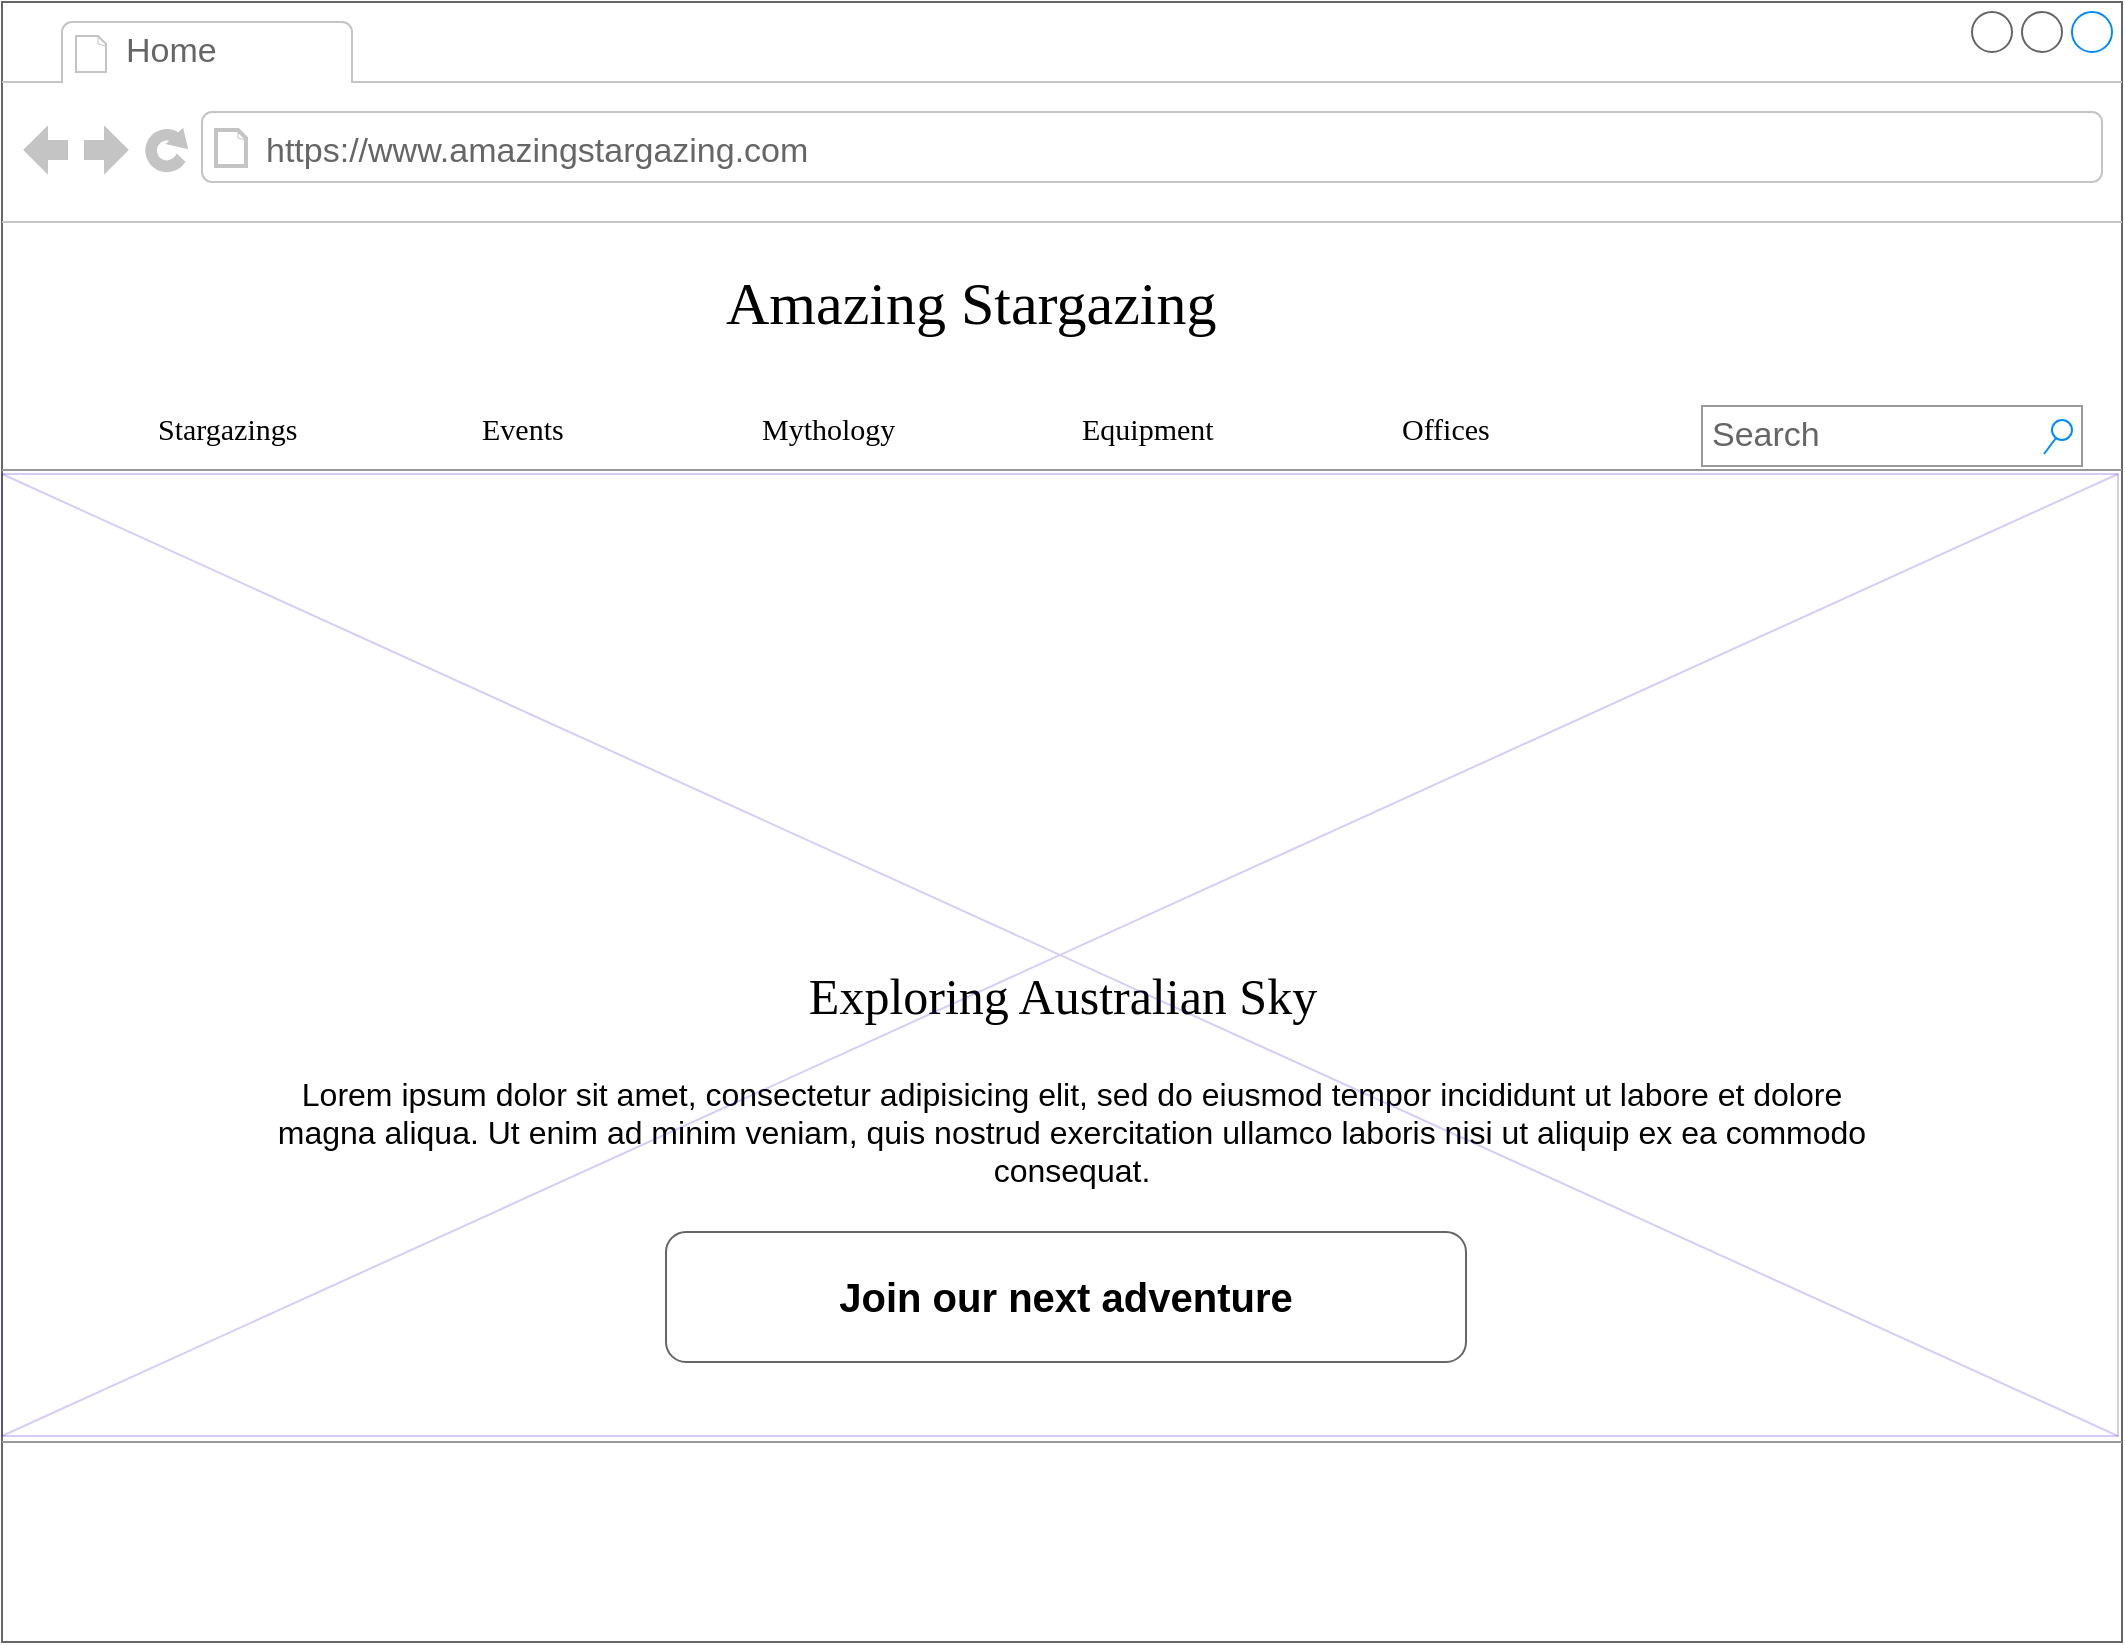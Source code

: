 <mxfile version="20.5.1" type="github" pages="11">
  <diagram name="Home" id="2cc2dc42-3aac-f2a9-1cec-7a8b7cbee084">
    <mxGraphModel dx="1038" dy="539" grid="1" gridSize="10" guides="1" tooltips="1" connect="1" arrows="1" fold="1" page="1" pageScale="1" pageWidth="1100" pageHeight="850" background="#ffffff" math="0" shadow="0">
      <root>
        <mxCell id="0" />
        <mxCell id="1" parent="0" />
        <mxCell id="7026571954dc6520-1" value="" style="strokeWidth=1;shadow=0;dashed=0;align=center;html=1;shape=mxgraph.mockup.containers.browserWindow;rSize=0;strokeColor=#666666;mainText=,;recursiveResize=0;rounded=0;labelBackgroundColor=none;fontFamily=Verdana;fontSize=12" parent="1" vertex="1">
          <mxGeometry width="1060" height="820" as="geometry" />
        </mxCell>
        <mxCell id="7026571954dc6520-2" value="Home" style="strokeWidth=1;shadow=0;dashed=0;align=center;html=1;shape=mxgraph.mockup.containers.anchor;fontSize=17;fontColor=#666666;align=left;" parent="7026571954dc6520-1" vertex="1">
          <mxGeometry x="60" y="12" width="100" height="26" as="geometry" />
        </mxCell>
        <mxCell id="7026571954dc6520-3" value="https://www.amazingstargazing.com" style="strokeWidth=1;shadow=0;dashed=0;align=center;html=1;shape=mxgraph.mockup.containers.anchor;rSize=0;fontSize=17;fontColor=#666666;align=left;" parent="7026571954dc6520-1" vertex="1">
          <mxGeometry x="130" y="60" width="250" height="30" as="geometry" />
        </mxCell>
        <mxCell id="7026571954dc6520-4" value="Amazing Stargazing" style="text;html=1;points=[];align=left;verticalAlign=top;spacingTop=-4;fontSize=30;fontFamily=Verdana" parent="7026571954dc6520-1" vertex="1">
          <mxGeometry x="360" y="130" width="340" height="50" as="geometry" />
        </mxCell>
        <mxCell id="7026571954dc6520-16" value="&lt;font style=&quot;font-size: 25px;&quot;&gt;Exploring Australian Sky&lt;/font&gt;" style="text;html=1;points=[];align=center;verticalAlign=top;spacingTop=-4;fontSize=15;fontFamily=Verdana" parent="7026571954dc6520-1" vertex="1">
          <mxGeometry x="355" y="480" width="350" height="30" as="geometry" />
        </mxCell>
        <mxCell id="7026571954dc6520-17" value="Lorem ipsum dolor sit amet, consectetur adipisicing elit, sed do eiusmod tempor incididunt ut labore et dolore magna aliqua. Ut enim ad minim veniam, quis nostrud exercitation ullamco laboris nisi ut aliquip ex ea commodo consequat." style="text;spacingTop=-5;whiteSpace=wrap;html=1;align=center;fontSize=16;fontFamily=Helvetica;fillColor=none;strokeColor=none;rounded=0;shadow=1;labelBackgroundColor=none;" parent="7026571954dc6520-1" vertex="1">
          <mxGeometry x="135" y="535" width="800" height="60" as="geometry" />
        </mxCell>
        <mxCell id="vuWrpxER9Ld0kogO-hv2-18" value="Stargazings" style="text;html=1;points=[];align=left;verticalAlign=top;spacingTop=-4;fontSize=15;fontFamily=Verdana" parent="7026571954dc6520-1" vertex="1">
          <mxGeometry x="76" y="202" width="110" height="30" as="geometry" />
        </mxCell>
        <mxCell id="vuWrpxER9Ld0kogO-hv2-19" value="Events" style="text;html=1;points=[];align=left;verticalAlign=top;spacingTop=-4;fontSize=15;fontFamily=Verdana" parent="7026571954dc6520-1" vertex="1">
          <mxGeometry x="238" y="202" width="100" height="30" as="geometry" />
        </mxCell>
        <mxCell id="vuWrpxER9Ld0kogO-hv2-20" value="Mythology" style="text;html=1;points=[];align=left;verticalAlign=top;spacingTop=-4;fontSize=15;fontFamily=Verdana" parent="7026571954dc6520-1" vertex="1">
          <mxGeometry x="378" y="202" width="110" height="30" as="geometry" />
        </mxCell>
        <mxCell id="vuWrpxER9Ld0kogO-hv2-22" value="" style="verticalLabelPosition=bottom;shadow=0;dashed=0;align=center;html=1;verticalAlign=top;strokeWidth=1;shape=mxgraph.mockup.markup.line;strokeColor=#999999;rounded=0;labelBackgroundColor=none;fillColor=#ffffff;fontFamily=Verdana;fontSize=12;fontColor=#000000;" parent="7026571954dc6520-1" vertex="1">
          <mxGeometry y="224" width="1060" height="20" as="geometry" />
        </mxCell>
        <mxCell id="vuWrpxER9Ld0kogO-hv2-23" value="Equipment" style="text;html=1;points=[];align=left;verticalAlign=top;spacingTop=-4;fontSize=15;fontFamily=Verdana" parent="7026571954dc6520-1" vertex="1">
          <mxGeometry x="538" y="202" width="110" height="30" as="geometry" />
        </mxCell>
        <mxCell id="vuWrpxER9Ld0kogO-hv2-24" value="Offices" style="text;html=1;points=[];align=left;verticalAlign=top;spacingTop=-4;fontSize=15;fontFamily=Verdana" parent="7026571954dc6520-1" vertex="1">
          <mxGeometry x="698" y="202" width="110" height="30" as="geometry" />
        </mxCell>
        <mxCell id="zznRO6wtgTClX1h2su4r-4" value="&lt;font color=&quot;#000000&quot; style=&quot;font-size: 20px;&quot;&gt;Join our next adventure&lt;/font&gt;" style="strokeWidth=1;shadow=0;dashed=0;align=center;html=1;shape=mxgraph.mockup.buttons.button;strokeColor=#666666;fontColor=#ffffff;mainText=;buttonStyle=round;fontSize=17;fontStyle=1;fillColor=#FFFFFF;whiteSpace=wrap;rounded=0;glass=0;sketch=0;fillStyle=auto;" parent="7026571954dc6520-1" vertex="1">
          <mxGeometry x="332" y="615" width="400" height="65" as="geometry" />
        </mxCell>
        <mxCell id="_-O5hTFv0uhlAmHMfdJl-1" value="" style="verticalLabelPosition=bottom;shadow=0;dashed=0;align=center;html=1;verticalAlign=top;strokeWidth=1;shape=mxgraph.mockup.graphics.simpleIcon;strokeColor=#3700CC;rounded=0;glass=0;sketch=0;fillStyle=auto;fontSize=22;fontColor=#ffffff;fillColor=none;opacity=20;" parent="1" vertex="1">
          <mxGeometry y="236" width="1058" height="481" as="geometry" />
        </mxCell>
        <mxCell id="t2ABrvCH1pC7OmIqVmPv-1" value="Search" style="strokeWidth=1;shadow=0;dashed=0;align=center;html=1;shape=mxgraph.mockup.forms.searchBox;strokeColor=#999999;mainText=;strokeColor2=#008cff;fontColor=#666666;fontSize=17;align=left;spacingLeft=3;fillColor=#FFFFFF;" parent="1" vertex="1">
          <mxGeometry x="850" y="202" width="190" height="30" as="geometry" />
        </mxCell>
        <mxCell id="7026571954dc6520-21" value="" style="verticalLabelPosition=bottom;shadow=0;dashed=0;align=center;html=1;verticalAlign=top;strokeWidth=1;shape=mxgraph.mockup.markup.line;strokeColor=#999999;rounded=0;labelBackgroundColor=none;fillColor=#ffffff;fontFamily=Verdana;fontSize=12;fontColor=#000000;" parent="1" vertex="1">
          <mxGeometry y="710" width="1060" height="20" as="geometry" />
        </mxCell>
      </root>
    </mxGraphModel>
  </diagram>
  <diagram id="Iia2PDDyMqTeJUsPgwej" name="Content index">
    <mxGraphModel dx="1038" dy="539" grid="1" gridSize="10" guides="1" tooltips="1" connect="1" arrows="1" fold="1" page="1" pageScale="1" pageWidth="827" pageHeight="1169" math="0" shadow="0">
      <root>
        <mxCell id="0" />
        <mxCell id="1" parent="0" />
        <mxCell id="jf0Kmd5ADYae13o9K9r1-1" value="" style="strokeWidth=1;shadow=0;dashed=0;align=center;html=1;shape=mxgraph.mockup.containers.browserWindow;rSize=0;strokeColor=#666666;mainText=,;recursiveResize=0;rounded=0;labelBackgroundColor=none;fontFamily=Verdana;fontSize=12" parent="1" vertex="1">
          <mxGeometry width="1050" height="1120" as="geometry" />
        </mxCell>
        <mxCell id="jf0Kmd5ADYae13o9K9r1-2" value="Home" style="strokeWidth=1;shadow=0;dashed=0;align=center;html=1;shape=mxgraph.mockup.containers.anchor;fontSize=17;fontColor=#666666;align=left;" parent="jf0Kmd5ADYae13o9K9r1-1" vertex="1">
          <mxGeometry x="60" y="12" width="100" height="26" as="geometry" />
        </mxCell>
        <mxCell id="jf0Kmd5ADYae13o9K9r1-3" value="https://www.amazingstargazing.com" style="strokeWidth=1;shadow=0;dashed=0;align=center;html=1;shape=mxgraph.mockup.containers.anchor;rSize=0;fontSize=17;fontColor=#666666;align=left;" parent="jf0Kmd5ADYae13o9K9r1-1" vertex="1">
          <mxGeometry x="130" y="60" width="250" height="30" as="geometry" />
        </mxCell>
        <mxCell id="jf0Kmd5ADYae13o9K9r1-4" value="Amazing Stargazing" style="text;html=1;points=[];align=left;verticalAlign=top;spacingTop=-4;fontSize=30;fontFamily=Verdana" parent="jf0Kmd5ADYae13o9K9r1-1" vertex="1">
          <mxGeometry x="360" y="130" width="340" height="50" as="geometry" />
        </mxCell>
        <mxCell id="jf0Kmd5ADYae13o9K9r1-5" value="Stargazings" style="text;html=1;points=[];align=left;verticalAlign=top;spacingTop=-4;fontSize=15;fontFamily=Verdana" parent="jf0Kmd5ADYae13o9K9r1-1" vertex="1">
          <mxGeometry x="73" y="202" width="110" height="30" as="geometry" />
        </mxCell>
        <mxCell id="jf0Kmd5ADYae13o9K9r1-6" value="Events" style="text;html=1;points=[];align=left;verticalAlign=top;spacingTop=-4;fontSize=15;fontFamily=Verdana" parent="jf0Kmd5ADYae13o9K9r1-1" vertex="1">
          <mxGeometry x="235" y="202" width="100" height="30" as="geometry" />
        </mxCell>
        <mxCell id="jf0Kmd5ADYae13o9K9r1-7" value="Mythology" style="text;html=1;points=[];align=left;verticalAlign=top;spacingTop=-4;fontSize=15;fontFamily=Verdana" parent="jf0Kmd5ADYae13o9K9r1-1" vertex="1">
          <mxGeometry x="375" y="202" width="110" height="30" as="geometry" />
        </mxCell>
        <mxCell id="jf0Kmd5ADYae13o9K9r1-9" value="" style="verticalLabelPosition=bottom;shadow=0;dashed=0;align=center;html=1;verticalAlign=top;strokeWidth=1;shape=mxgraph.mockup.markup.line;strokeColor=#999999;rounded=0;labelBackgroundColor=none;fillColor=#ffffff;fontFamily=Verdana;fontSize=12;fontColor=#000000;" parent="jf0Kmd5ADYae13o9K9r1-1" vertex="1">
          <mxGeometry y="224" width="1050" height="20" as="geometry" />
        </mxCell>
        <mxCell id="jf0Kmd5ADYae13o9K9r1-11" value="&lt;div style=&quot;text-align: justify;&quot;&gt;&lt;span style=&quot;background-color: initial;&quot;&gt;Lorem ipsum dolor sit amet, consectetur adipisicing elit, sed do eiusmod tempor incididunt ut labore et dolore magna aliqua.&lt;/span&gt;&lt;/div&gt;" style="text;spacingTop=-5;whiteSpace=wrap;html=1;align=left;fontSize=16;fontFamily=Helvetica;fillColor=none;strokeColor=none;rounded=0;shadow=1;labelBackgroundColor=none;" parent="jf0Kmd5ADYae13o9K9r1-1" vertex="1">
          <mxGeometry x="324.5" y="561" width="200" height="125" as="geometry" />
        </mxCell>
        <mxCell id="jf0Kmd5ADYae13o9K9r1-13" value="" style="verticalLabelPosition=bottom;shadow=0;dashed=0;align=center;html=1;verticalAlign=top;strokeWidth=1;shape=mxgraph.mockup.markup.line;strokeColor=#999999;rounded=0;labelBackgroundColor=none;fillColor=#ffffff;fontFamily=Verdana;fontSize=12;fontColor=#000000;" parent="jf0Kmd5ADYae13o9K9r1-1" vertex="1">
          <mxGeometry y="1010" width="1050" height="20" as="geometry" />
        </mxCell>
        <mxCell id="jf0Kmd5ADYae13o9K9r1-14" value="Equipment" style="text;html=1;points=[];align=left;verticalAlign=top;spacingTop=-4;fontSize=15;fontFamily=Verdana" parent="jf0Kmd5ADYae13o9K9r1-1" vertex="1">
          <mxGeometry x="535" y="202" width="110" height="30" as="geometry" />
        </mxCell>
        <mxCell id="jf0Kmd5ADYae13o9K9r1-15" value="Offices" style="text;html=1;points=[];align=left;verticalAlign=top;spacingTop=-4;fontSize=15;fontFamily=Verdana" parent="jf0Kmd5ADYae13o9K9r1-1" vertex="1">
          <mxGeometry x="695" y="202" width="110" height="30" as="geometry" />
        </mxCell>
        <mxCell id="ymsSqTnMvAlwxcvloarK-4" value="Search" style="strokeWidth=1;shadow=0;dashed=0;align=center;html=1;shape=mxgraph.mockup.forms.searchBox;strokeColor=#999999;mainText=;strokeColor2=#008cff;fontColor=#666666;fontSize=17;align=left;spacingLeft=3;fillColor=#FFFFFF;fillStyle=auto;" parent="jf0Kmd5ADYae13o9K9r1-1" vertex="1">
          <mxGeometry x="850" y="202" width="190" height="30" as="geometry" />
        </mxCell>
        <mxCell id="MRmfxSSGsAsOYlZ1cQa--20" value="" style="strokeWidth=1;shadow=0;dashed=0;align=center;html=1;shape=mxgraph.mockup.containers.rrect;rSize=0;strokeColor=#666666;fontColor=#46495D;fillColor=#FFFFFF;" parent="jf0Kmd5ADYae13o9K9r1-1" vertex="1">
          <mxGeometry y="350" width="260" height="670" as="geometry" />
        </mxCell>
        <mxCell id="MRmfxSSGsAsOYlZ1cQa--21" value="Group 1" style="strokeColor=inherit;fillColor=inherit;gradientColor=inherit;strokeWidth=1;shadow=0;dashed=0;align=center;html=1;shape=mxgraph.mockup.containers.rrect;rSize=0;fontSize=17;fontColor=#666666;fontStyle=1;resizeWidth=1;" parent="MRmfxSSGsAsOYlZ1cQa--20" vertex="1">
          <mxGeometry width="260" height="26" relative="1" as="geometry" />
        </mxCell>
        <mxCell id="MRmfxSSGsAsOYlZ1cQa--22" value="Group 2" style="strokeColor=inherit;fillColor=inherit;gradientColor=inherit;strokeWidth=1;shadow=0;dashed=0;align=center;html=1;shape=mxgraph.mockup.containers.rrect;rSize=0;fontSize=17;fontColor=#666666;fontStyle=1;resizeWidth=1;" parent="MRmfxSSGsAsOYlZ1cQa--20" vertex="1">
          <mxGeometry width="260" height="26" relative="1" as="geometry">
            <mxPoint y="26" as="offset" />
          </mxGeometry>
        </mxCell>
        <mxCell id="MRmfxSSGsAsOYlZ1cQa--23" value="Group 3" style="strokeWidth=1;shadow=0;dashed=0;align=center;html=1;shape=mxgraph.mockup.containers.rrect;rSize=0;fontSize=17;fontColor=#ffffff;fontStyle=1;fillColor=#008cff;strokeColor=#008cff;resizeWidth=1;" parent="MRmfxSSGsAsOYlZ1cQa--20" vertex="1">
          <mxGeometry width="260" height="26" relative="1" as="geometry">
            <mxPoint y="52" as="offset" />
          </mxGeometry>
        </mxCell>
        <mxCell id="MRmfxSSGsAsOYlZ1cQa--24" value="Group 4" style="strokeColor=inherit;fillColor=inherit;gradientColor=inherit;strokeWidth=1;shadow=0;dashed=0;align=center;html=1;shape=mxgraph.mockup.containers.rrect;rSize=0;fontSize=17;fontColor=#666666;fontStyle=1;resizeWidth=1;" parent="MRmfxSSGsAsOYlZ1cQa--20" vertex="1">
          <mxGeometry y="1" width="260" height="26" relative="1" as="geometry">
            <mxPoint y="-26" as="offset" />
          </mxGeometry>
        </mxCell>
        <mxCell id="J0-2NjfDbKlUn1HoOtZS-7" value="" style="verticalLabelPosition=bottom;shadow=0;dashed=0;align=center;html=1;verticalAlign=top;strokeWidth=1;shape=mxgraph.mockup.graphics.simpleIcon;strokeColor=#999999;fillStyle=auto;fontColor=#46495D;fillColor=#FFFFFF;resizeHeight=0;" parent="jf0Kmd5ADYae13o9K9r1-1" vertex="1">
          <mxGeometry x="324.5" y="350" width="200" height="200" as="geometry" />
        </mxCell>
        <mxCell id="J0-2NjfDbKlUn1HoOtZS-8" value="" style="verticalLabelPosition=bottom;shadow=0;dashed=0;align=center;html=1;verticalAlign=top;strokeWidth=1;shape=mxgraph.mockup.graphics.simpleIcon;strokeColor=#999999;fillStyle=auto;fontColor=#46495D;fillColor=#FFFFFF;resizeHeight=0;" parent="jf0Kmd5ADYae13o9K9r1-1" vertex="1">
          <mxGeometry x="548.5" y="350.75" width="200" height="200" as="geometry" />
        </mxCell>
        <mxCell id="J0-2NjfDbKlUn1HoOtZS-9" value="" style="verticalLabelPosition=bottom;shadow=0;dashed=0;align=center;html=1;verticalAlign=top;strokeWidth=1;shape=mxgraph.mockup.graphics.simpleIcon;strokeColor=#999999;fillStyle=auto;fontColor=#46495D;fillColor=#FFFFFF;resizeHeight=0;" parent="jf0Kmd5ADYae13o9K9r1-1" vertex="1">
          <mxGeometry x="774.5" y="350.75" width="200" height="200" as="geometry" />
        </mxCell>
        <mxCell id="J0-2NjfDbKlUn1HoOtZS-11" value="&lt;div style=&quot;text-align: justify;&quot;&gt;&lt;span style=&quot;background-color: initial;&quot;&gt;Lorem ipsum dolor sit amet, consectetur adipisicing elit, sed do eiusmod tempor incididunt ut labore et dolore magna aliqua.&lt;/span&gt;&lt;/div&gt;" style="text;spacingTop=-5;whiteSpace=wrap;html=1;align=left;fontSize=16;fontFamily=Helvetica;fillColor=none;strokeColor=none;rounded=0;shadow=1;labelBackgroundColor=none;" parent="jf0Kmd5ADYae13o9K9r1-1" vertex="1">
          <mxGeometry x="548.5" y="561" width="200" height="125" as="geometry" />
        </mxCell>
        <mxCell id="J0-2NjfDbKlUn1HoOtZS-12" value="&lt;div style=&quot;text-align: justify;&quot;&gt;&lt;span style=&quot;background-color: initial;&quot;&gt;Lorem ipsum dolor sit amet, consectetur adipisicing elit, sed do eiusmod tempor incididunt ut labore et dolore magna aliqua.&lt;/span&gt;&lt;/div&gt;" style="text;spacingTop=-5;whiteSpace=wrap;html=1;align=left;fontSize=16;fontFamily=Helvetica;fillColor=none;strokeColor=none;rounded=0;shadow=1;labelBackgroundColor=none;" parent="jf0Kmd5ADYae13o9K9r1-1" vertex="1">
          <mxGeometry x="774.5" y="561" width="200" height="125" as="geometry" />
        </mxCell>
        <mxCell id="J0-2NjfDbKlUn1HoOtZS-13" value="&lt;div style=&quot;text-align: justify;&quot;&gt;&lt;span style=&quot;background-color: initial;&quot;&gt;Lorem ipsum dolor sit amet, consectetur adipisicing elit, sed do eiusmod tempor incididunt ut labore et dolore magna aliqua.&lt;/span&gt;&lt;/div&gt;" style="text;spacingTop=-5;whiteSpace=wrap;html=1;align=left;fontSize=16;fontFamily=Helvetica;fillColor=none;strokeColor=none;rounded=0;shadow=1;labelBackgroundColor=none;" parent="jf0Kmd5ADYae13o9K9r1-1" vertex="1">
          <mxGeometry x="323.5" y="896.75" width="200" height="125" as="geometry" />
        </mxCell>
        <mxCell id="J0-2NjfDbKlUn1HoOtZS-14" value="" style="verticalLabelPosition=bottom;shadow=0;dashed=0;align=center;html=1;verticalAlign=top;strokeWidth=1;shape=mxgraph.mockup.graphics.simpleIcon;strokeColor=#999999;fillStyle=auto;fontColor=#46495D;fillColor=#FFFFFF;resizeHeight=0;" parent="jf0Kmd5ADYae13o9K9r1-1" vertex="1">
          <mxGeometry x="323.5" y="685.75" width="200" height="200" as="geometry" />
        </mxCell>
        <mxCell id="J0-2NjfDbKlUn1HoOtZS-15" value="" style="verticalLabelPosition=bottom;shadow=0;dashed=0;align=center;html=1;verticalAlign=top;strokeWidth=1;shape=mxgraph.mockup.graphics.simpleIcon;strokeColor=#999999;fillStyle=auto;fontColor=#46495D;fillColor=#FFFFFF;resizeHeight=0;" parent="jf0Kmd5ADYae13o9K9r1-1" vertex="1">
          <mxGeometry x="548.5" y="685.75" width="200" height="200" as="geometry" />
        </mxCell>
        <mxCell id="J0-2NjfDbKlUn1HoOtZS-16" value="" style="verticalLabelPosition=bottom;shadow=0;dashed=0;align=center;html=1;verticalAlign=top;strokeWidth=1;shape=mxgraph.mockup.graphics.simpleIcon;strokeColor=#999999;fillStyle=auto;fontColor=#46495D;fillColor=#FFFFFF;resizeHeight=0;" parent="jf0Kmd5ADYae13o9K9r1-1" vertex="1">
          <mxGeometry x="774.5" y="685.75" width="200" height="200" as="geometry" />
        </mxCell>
        <mxCell id="J0-2NjfDbKlUn1HoOtZS-17" value="&lt;div style=&quot;text-align: justify;&quot;&gt;&lt;span style=&quot;background-color: initial;&quot;&gt;Lorem ipsum dolor sit amet, consectetur adipisicing elit, sed do eiusmod tempor incididunt ut labore et dolore magna aliqua.&lt;/span&gt;&lt;/div&gt;" style="text;spacingTop=-5;whiteSpace=wrap;html=1;align=left;fontSize=16;fontFamily=Helvetica;fillColor=none;strokeColor=none;rounded=0;shadow=1;labelBackgroundColor=none;" parent="jf0Kmd5ADYae13o9K9r1-1" vertex="1">
          <mxGeometry x="548.5" y="896" width="200" height="125" as="geometry" />
        </mxCell>
        <mxCell id="J0-2NjfDbKlUn1HoOtZS-18" value="&lt;div style=&quot;text-align: justify;&quot;&gt;&lt;span style=&quot;background-color: initial;&quot;&gt;Lorem ipsum dolor sit amet, consectetur adipisicing elit, sed do eiusmod tempor incididunt ut labore et dolore magna aliqua.&lt;/span&gt;&lt;/div&gt;" style="text;spacingTop=-5;whiteSpace=wrap;html=1;align=left;fontSize=16;fontFamily=Helvetica;fillColor=none;strokeColor=none;rounded=0;shadow=1;labelBackgroundColor=none;" parent="jf0Kmd5ADYae13o9K9r1-1" vertex="1">
          <mxGeometry x="774.5" y="896" width="200" height="125" as="geometry" />
        </mxCell>
        <mxCell id="sXI0qYQrE7RiyCZlCsKG-1" style="edgeStyle=elbowEdgeStyle;rounded=0;orthogonalLoop=1;jettySize=auto;elbow=vertical;html=1;exitX=0.5;exitY=1;exitDx=0;exitDy=0;strokeColor=#788AA3;fontColor=#46495D;fillColor=#B2C9AB;" parent="jf0Kmd5ADYae13o9K9r1-1" source="J0-2NjfDbKlUn1HoOtZS-18" target="J0-2NjfDbKlUn1HoOtZS-18" edge="1">
          <mxGeometry relative="1" as="geometry" />
        </mxCell>
        <mxCell id="sXI0qYQrE7RiyCZlCsKG-2" value="Mythology and history of stars" style="text;html=1;points=[];align=left;verticalAlign=top;spacingTop=-4;fontSize=30;fontFamily=Verdana" parent="jf0Kmd5ADYae13o9K9r1-1" vertex="1">
          <mxGeometry x="323.5" y="274" width="500" height="50" as="geometry" />
        </mxCell>
      </root>
    </mxGraphModel>
  </diagram>
  <diagram name="Content detail" id="oeAXBVH6uDSrneDDvZSl">
    <mxGraphModel dx="4152" dy="2156" grid="1" gridSize="10" guides="1" tooltips="1" connect="1" arrows="1" fold="1" page="1" pageScale="1" pageWidth="827" pageHeight="1169" math="0" shadow="0">
      <root>
        <mxCell id="6zJlSf_1j8fOUHoJT3Kg-0" />
        <mxCell id="6zJlSf_1j8fOUHoJT3Kg-1" parent="6zJlSf_1j8fOUHoJT3Kg-0" />
        <mxCell id="6zJlSf_1j8fOUHoJT3Kg-2" value="" style="strokeWidth=1;shadow=0;dashed=0;align=center;html=1;shape=mxgraph.mockup.containers.browserWindow;rSize=0;strokeColor=#666666;mainText=,;recursiveResize=0;rounded=0;labelBackgroundColor=none;fontFamily=Verdana;fontSize=14;" parent="6zJlSf_1j8fOUHoJT3Kg-1" vertex="1">
          <mxGeometry width="1050" height="1750" as="geometry" />
        </mxCell>
        <mxCell id="6zJlSf_1j8fOUHoJT3Kg-3" value="Home" style="strokeWidth=1;shadow=0;dashed=0;align=center;html=1;shape=mxgraph.mockup.containers.anchor;fontSize=17;fontColor=#666666;align=left;" parent="6zJlSf_1j8fOUHoJT3Kg-2" vertex="1">
          <mxGeometry x="60" y="12" width="100" height="26" as="geometry" />
        </mxCell>
        <mxCell id="6zJlSf_1j8fOUHoJT3Kg-4" value="https://www.amazingstargazing.com" style="strokeWidth=1;shadow=0;dashed=0;align=center;html=1;shape=mxgraph.mockup.containers.anchor;rSize=0;fontSize=17;fontColor=#666666;align=left;" parent="6zJlSf_1j8fOUHoJT3Kg-2" vertex="1">
          <mxGeometry x="130" y="60" width="250" height="30" as="geometry" />
        </mxCell>
        <mxCell id="6zJlSf_1j8fOUHoJT3Kg-5" value="Amazing Stargazing" style="text;html=1;points=[];align=left;verticalAlign=top;spacingTop=-4;fontSize=30;fontFamily=Verdana" parent="6zJlSf_1j8fOUHoJT3Kg-2" vertex="1">
          <mxGeometry x="360" y="130" width="340" height="50" as="geometry" />
        </mxCell>
        <mxCell id="6zJlSf_1j8fOUHoJT3Kg-6" value="Stargazings" style="text;html=1;points=[];align=left;verticalAlign=top;spacingTop=-4;fontSize=15;fontFamily=Verdana" parent="6zJlSf_1j8fOUHoJT3Kg-2" vertex="1">
          <mxGeometry x="73" y="202" width="110" height="30" as="geometry" />
        </mxCell>
        <mxCell id="6zJlSf_1j8fOUHoJT3Kg-7" value="Events" style="text;html=1;points=[];align=left;verticalAlign=top;spacingTop=-4;fontSize=15;fontFamily=Verdana" parent="6zJlSf_1j8fOUHoJT3Kg-2" vertex="1">
          <mxGeometry x="235" y="202" width="100" height="30" as="geometry" />
        </mxCell>
        <mxCell id="6zJlSf_1j8fOUHoJT3Kg-8" value="Mythology" style="text;html=1;points=[];align=left;verticalAlign=top;spacingTop=-4;fontSize=15;fontFamily=Verdana" parent="6zJlSf_1j8fOUHoJT3Kg-2" vertex="1">
          <mxGeometry x="375" y="202" width="110" height="30" as="geometry" />
        </mxCell>
        <mxCell id="6zJlSf_1j8fOUHoJT3Kg-9" value="" style="verticalLabelPosition=bottom;shadow=0;dashed=0;align=center;html=1;verticalAlign=top;strokeWidth=1;shape=mxgraph.mockup.markup.line;strokeColor=#999999;rounded=0;labelBackgroundColor=none;fillColor=#ffffff;fontFamily=Verdana;fontSize=12;fontColor=#000000;" parent="6zJlSf_1j8fOUHoJT3Kg-2" vertex="1">
          <mxGeometry y="224" width="1050" height="20" as="geometry" />
        </mxCell>
        <mxCell id="6zJlSf_1j8fOUHoJT3Kg-12" value="Equipment" style="text;html=1;points=[];align=left;verticalAlign=top;spacingTop=-4;fontSize=15;fontFamily=Verdana" parent="6zJlSf_1j8fOUHoJT3Kg-2" vertex="1">
          <mxGeometry x="535" y="202" width="110" height="30" as="geometry" />
        </mxCell>
        <mxCell id="6zJlSf_1j8fOUHoJT3Kg-13" value="Offices" style="text;html=1;points=[];align=left;verticalAlign=top;spacingTop=-4;fontSize=15;fontFamily=Verdana" parent="6zJlSf_1j8fOUHoJT3Kg-2" vertex="1">
          <mxGeometry x="695" y="202" width="110" height="30" as="geometry" />
        </mxCell>
        <mxCell id="6zJlSf_1j8fOUHoJT3Kg-14" value="Search" style="strokeWidth=1;shadow=0;dashed=0;align=center;html=1;shape=mxgraph.mockup.forms.searchBox;strokeColor=#999999;mainText=;strokeColor2=#008cff;fontColor=#666666;fontSize=17;align=left;spacingLeft=3;fillColor=#FFFFFF;fillStyle=auto;" parent="6zJlSf_1j8fOUHoJT3Kg-2" vertex="1">
          <mxGeometry x="850" y="202" width="190" height="30" as="geometry" />
        </mxCell>
        <mxCell id="6zJlSf_1j8fOUHoJT3Kg-15" value="" style="strokeWidth=1;shadow=0;dashed=0;align=center;html=1;shape=mxgraph.mockup.containers.rrect;rSize=0;strokeColor=#666666;fontColor=#46495D;fillColor=#FFFFFF;" parent="6zJlSf_1j8fOUHoJT3Kg-2" vertex="1">
          <mxGeometry y="350" width="260" height="1300" as="geometry" />
        </mxCell>
        <mxCell id="6zJlSf_1j8fOUHoJT3Kg-16" value="Group 1" style="strokeColor=inherit;fillColor=inherit;gradientColor=inherit;strokeWidth=1;shadow=0;dashed=0;align=center;html=1;shape=mxgraph.mockup.containers.rrect;rSize=0;fontSize=17;fontColor=#666666;fontStyle=1;resizeWidth=1;" parent="6zJlSf_1j8fOUHoJT3Kg-15" vertex="1">
          <mxGeometry width="260" height="26" relative="1" as="geometry" />
        </mxCell>
        <mxCell id="6zJlSf_1j8fOUHoJT3Kg-17" value="Group 2" style="strokeColor=inherit;fillColor=inherit;gradientColor=inherit;strokeWidth=1;shadow=0;dashed=0;align=center;html=1;shape=mxgraph.mockup.containers.rrect;rSize=0;fontSize=17;fontColor=#666666;fontStyle=1;resizeWidth=1;" parent="6zJlSf_1j8fOUHoJT3Kg-15" vertex="1">
          <mxGeometry width="260" height="26" relative="1" as="geometry">
            <mxPoint y="26" as="offset" />
          </mxGeometry>
        </mxCell>
        <mxCell id="6zJlSf_1j8fOUHoJT3Kg-18" value="Group 3" style="strokeWidth=1;shadow=0;dashed=0;align=center;html=1;shape=mxgraph.mockup.containers.rrect;rSize=0;fontSize=17;fontColor=#ffffff;fontStyle=1;fillColor=#008cff;strokeColor=#008cff;resizeWidth=1;" parent="6zJlSf_1j8fOUHoJT3Kg-15" vertex="1">
          <mxGeometry width="260" height="26" relative="1" as="geometry">
            <mxPoint y="52" as="offset" />
          </mxGeometry>
        </mxCell>
        <mxCell id="6zJlSf_1j8fOUHoJT3Kg-19" value="Group 4" style="strokeColor=inherit;fillColor=inherit;gradientColor=inherit;strokeWidth=1;shadow=0;dashed=0;align=center;html=1;shape=mxgraph.mockup.containers.rrect;rSize=0;fontSize=17;fontColor=#666666;fontStyle=1;resizeWidth=1;" parent="6zJlSf_1j8fOUHoJT3Kg-15" vertex="1">
          <mxGeometry y="1" width="260" height="26" relative="1" as="geometry">
            <mxPoint y="-26" as="offset" />
          </mxGeometry>
        </mxCell>
        <mxCell id="6zJlSf_1j8fOUHoJT3Kg-20" value="" style="verticalLabelPosition=bottom;shadow=0;dashed=0;align=center;html=1;verticalAlign=top;strokeWidth=1;shape=mxgraph.mockup.graphics.simpleIcon;strokeColor=#999999;fillStyle=auto;fontColor=#46495D;fillColor=#FFFFFF;resizeHeight=0;" parent="6zJlSf_1j8fOUHoJT3Kg-2" vertex="1">
          <mxGeometry x="325" y="350" width="400" height="246" as="geometry" />
        </mxCell>
        <mxCell id="6zJlSf_1j8fOUHoJT3Kg-31" style="edgeStyle=elbowEdgeStyle;rounded=0;orthogonalLoop=1;jettySize=auto;elbow=vertical;html=1;exitX=0.5;exitY=1;exitDx=0;exitDy=0;strokeColor=#788AA3;fontColor=#46495D;fillColor=#B2C9AB;" parent="6zJlSf_1j8fOUHoJT3Kg-2" edge="1">
          <mxGeometry relative="1" as="geometry">
            <mxPoint x="874.5" y="1021" as="sourcePoint" />
            <mxPoint x="874.5" y="1021" as="targetPoint" />
          </mxGeometry>
        </mxCell>
        <mxCell id="6zJlSf_1j8fOUHoJT3Kg-32" value="Casiopea" style="text;html=1;points=[];align=left;verticalAlign=top;spacingTop=-4;fontSize=30;fontFamily=Verdana" parent="6zJlSf_1j8fOUHoJT3Kg-2" vertex="1">
          <mxGeometry x="323.5" y="274" width="500" height="50" as="geometry" />
        </mxCell>
        <mxCell id="Ks9YD0hr6lz7CXjsgoXu-3" value="&lt;div style=&quot;text-align: justify;&quot;&gt;&lt;span style=&quot;font-size: 14px; background-color: initial;&quot;&gt;Lorem ipsum dolor sit amet, consectetur adipisicing elit, sed do eiusmod tempor incididunt ut labore et dolore magna aliqua. Ut enim ad minim veniam, quis nostrud exercitation ullamco laboris nisi ut aliquip ex ea commodo consequat. Duis aute irure dolor in reprehenderit in voluptate velit esse cillum dolore eu fugiat nulla pariatur. Excepteur sint occaecat cupidatat non proident, sunt in culpa qui officia deserunt mollit anim id est laborum.&amp;nbsp;&lt;/span&gt;&lt;/div&gt;" style="text;spacingTop=-5;whiteSpace=wrap;html=1;align=left;fontSize=12;fontFamily=Helvetica;fillColor=none;strokeColor=none;fillStyle=auto;fontColor=#46495D;" parent="6zJlSf_1j8fOUHoJT3Kg-2" vertex="1">
          <mxGeometry x="760" y="350" width="210" height="260" as="geometry" />
        </mxCell>
        <mxCell id="l-M2Og1119_fB3G4dypG-0" value="&lt;div style=&quot;text-align: justify;&quot;&gt;&lt;span style=&quot;background-color: initial;&quot;&gt;&lt;font style=&quot;font-size: 14px;&quot;&gt;Lorem ipsum dolor sit amet, consectetur adipisicing elit, sed do eiusmod tempor incididunt ut labore et dolore magna aliqua. Ut enim ad minim veniam, quis nostrud exercitation ullamco laboris nisi ut aliquip ex ea commodo consequat. Duis aute irure dolor in reprehenderit in voluptate velit esse cillum dolore eu fugiat nulla pariatur. Excepteur sint occaecat cupidatat non proident, sunt in culpa qui officia deserunt mollit anim id est laborum.&lt;/font&gt;&lt;/span&gt;&lt;/div&gt;&lt;div style=&quot;text-align: justify;&quot;&gt;&lt;span style=&quot;background-color: initial;&quot;&gt;&lt;font style=&quot;font-size: 14px;&quot;&gt;Sed ut perspiciatis unde omnis iste natus error sit voluptatem accusantium doloremque laudantium, totam rem aperiam, eaque ipsa quae ab illo inventore veritatis et quasi architecto beatae vitae dicta sunt explicabo. Nemo enim ipsam voluptatem quia voluptas sit aspernatur aut odit aut fugit, sed quia consequuntur magni dolores eos qui ratione voluptatem sequi nesciunt. Neque porro quisquam est, qui dolorem ipsum quia dolor sit amet, consectetur, adipisci velit, sed quia non numquam eius modi tempora incidunt ut labore et dolore magnam aliquam quaerat voluptatem. Ut enim ad minima veniam, quis nostrum exercitationem ullam corporis suscipit laboriosam, nisi ut aliquid ex ea commodi consequatur? Quis autem vel eum iure reprehenderit qui in ea voluptate velit esse quam nihil molestiae consequatur, vel illum qui dolorem eum fugiat quo voluptas nulla pariatur?&lt;/font&gt;&lt;/span&gt;&lt;/div&gt;" style="text;spacingTop=-5;whiteSpace=wrap;html=1;align=left;fontSize=12;fontFamily=Helvetica;fillColor=none;strokeColor=none;fillStyle=auto;fontColor=#46495D;" parent="6zJlSf_1j8fOUHoJT3Kg-2" vertex="1">
          <mxGeometry x="323.5" y="627" width="645" height="213" as="geometry" />
        </mxCell>
        <mxCell id="l-M2Og1119_fB3G4dypG-1" value="&lt;div style=&quot;text-align: justify; font-size: 14px;&quot;&gt;&lt;span style=&quot;background-color: initial;&quot;&gt;&lt;font style=&quot;font-size: 14px;&quot;&gt;Lorem ipsum dolor sit amet, consectetur adipisicing elit, sed do eiusmod tempor incididunt ut labore et dolore magna aliqua. Ut enim ad minim veniam, quis nostrud exercitation ullamco laboris nisi ut aliquip ex ea commodo consequat. Duis aute irure dolor in reprehenderit in voluptate velit esse cillum dolore eu fugiat nulla pariatur. Excepteur sint occaecat cupidatat non proident, sunt in culpa qui officia deserunt mollit anim id est laborum.&lt;/font&gt;&lt;/span&gt;&lt;/div&gt;&lt;div style=&quot;text-align: justify; font-size: 14px;&quot;&gt;&lt;span style=&quot;background-color: initial;&quot;&gt;&lt;font style=&quot;font-size: 14px;&quot;&gt;Sed ut perspiciatis unde omnis iste natus error sit voluptatem accusantium doloremque laudantium, totam rem aperiam, eaque ipsa quae ab illo inventore veritatis et quasi architecto beatae vitae dicta sunt explicabo. Nemo enim ipsam voluptatem quia voluptas sit aspernatur aut odit aut fugit, sed quia consequuntur magni dolores eos qui ratione voluptatem sequi nesciunt. Neque porro quisquam est, qui dolorem ipsum quia dolor sit amet, consectetur, adipisci velit, sed quia non numquam eius modi tempora incidunt ut labore et dolore magnam aliquam quaerat voluptatem.&amp;nbsp;&lt;/font&gt;&lt;/span&gt;&lt;/div&gt;" style="text;spacingTop=-5;whiteSpace=wrap;html=1;align=left;fontSize=12;fontFamily=Helvetica;fillColor=none;strokeColor=none;fillStyle=auto;fontColor=#46495D;" parent="6zJlSf_1j8fOUHoJT3Kg-2" vertex="1">
          <mxGeometry x="325" y="890" width="645" height="189" as="geometry" />
        </mxCell>
        <mxCell id="l-M2Og1119_fB3G4dypG-3" value="" style="verticalLabelPosition=bottom;shadow=0;dashed=0;align=center;html=1;verticalAlign=top;strokeWidth=1;shape=mxgraph.mockup.graphics.simpleIcon;strokeColor=#999999;fillStyle=auto;fontColor=#46495D;fillColor=#FFFFFF;resizeHeight=0;" parent="6zJlSf_1j8fOUHoJT3Kg-2" vertex="1">
          <mxGeometry x="323.5" y="1120" width="200" height="200" as="geometry" />
        </mxCell>
        <mxCell id="l-M2Og1119_fB3G4dypG-4" value="" style="verticalLabelPosition=bottom;shadow=0;dashed=0;align=center;html=1;verticalAlign=top;strokeWidth=1;shape=mxgraph.mockup.graphics.simpleIcon;strokeColor=#999999;fillStyle=auto;fontColor=#46495D;fillColor=#FFFFFF;resizeHeight=0;" parent="6zJlSf_1j8fOUHoJT3Kg-2" vertex="1">
          <mxGeometry x="546" y="1120" width="200" height="200" as="geometry" />
        </mxCell>
        <mxCell id="l-M2Og1119_fB3G4dypG-5" value="" style="verticalLabelPosition=bottom;shadow=0;dashed=0;align=center;html=1;verticalAlign=top;strokeWidth=1;shape=mxgraph.mockup.graphics.simpleIcon;strokeColor=#999999;fillStyle=auto;fontColor=#46495D;fillColor=#FFFFFF;resizeHeight=0;" parent="6zJlSf_1j8fOUHoJT3Kg-2" vertex="1">
          <mxGeometry x="767" y="1120" width="200" height="200" as="geometry" />
        </mxCell>
        <mxCell id="l-M2Og1119_fB3G4dypG-6" value="" style="verticalLabelPosition=bottom;shadow=0;dashed=0;align=center;html=1;verticalAlign=top;strokeWidth=1;shape=mxgraph.mockup.graphics.simpleIcon;strokeColor=#999999;fillStyle=auto;fontColor=#46495D;fillColor=#FFFFFF;resizeHeight=0;" parent="6zJlSf_1j8fOUHoJT3Kg-2" vertex="1">
          <mxGeometry x="323.5" y="1341" width="200" height="200" as="geometry" />
        </mxCell>
        <mxCell id="l-M2Og1119_fB3G4dypG-7" value="" style="verticalLabelPosition=bottom;shadow=0;dashed=0;align=center;html=1;verticalAlign=top;strokeWidth=1;shape=mxgraph.mockup.graphics.simpleIcon;strokeColor=#999999;fillStyle=auto;fontColor=#46495D;fillColor=#FFFFFF;resizeHeight=0;" parent="6zJlSf_1j8fOUHoJT3Kg-2" vertex="1">
          <mxGeometry x="546" y="1341" width="200" height="200" as="geometry" />
        </mxCell>
        <mxCell id="l-M2Og1119_fB3G4dypG-8" value="" style="verticalLabelPosition=bottom;shadow=0;dashed=0;align=center;html=1;verticalAlign=top;strokeWidth=1;shape=mxgraph.mockup.graphics.simpleIcon;strokeColor=#999999;fillStyle=auto;fontColor=#46495D;fillColor=#FFFFFF;resizeHeight=0;" parent="6zJlSf_1j8fOUHoJT3Kg-2" vertex="1">
          <mxGeometry x="767" y="1341" width="200" height="200" as="geometry" />
        </mxCell>
        <mxCell id="l-M2Og1119_fB3G4dypG-10" value="" style="verticalLabelPosition=bottom;shadow=0;dashed=0;align=center;html=1;verticalAlign=top;strokeWidth=1;shape=mxgraph.mockup.navigation.pageControl;fillColor=#999999;strokeColor=#ddeeff;fillStyle=auto;fontSize=14;fontColor=#46495D;" parent="6zJlSf_1j8fOUHoJT3Kg-2" vertex="1">
          <mxGeometry x="532.25" y="1570" width="227.5" height="30" as="geometry" />
        </mxCell>
        <mxCell id="l-M2Og1119_fB3G4dypG-13" value="" style="strokeWidth=2;html=1;shape=mxgraph.flowchart.extract_or_measurement;whiteSpace=wrap;fillStyle=auto;strokeColor=#999999;fontSize=14;fontColor=#46495D;fillColor=#FFFFFF;rotation=90;" parent="6zJlSf_1j8fOUHoJT3Kg-2" vertex="1">
          <mxGeometry x="924.5" y="1565" width="42.5" height="40" as="geometry" />
        </mxCell>
        <mxCell id="l-M2Og1119_fB3G4dypG-14" value="" style="strokeWidth=2;html=1;shape=mxgraph.flowchart.extract_or_measurement;whiteSpace=wrap;fillStyle=auto;strokeColor=#999999;fontSize=14;fontColor=#46495D;fillColor=#FFFFFF;rotation=-90;" parent="6zJlSf_1j8fOUHoJT3Kg-2" vertex="1">
          <mxGeometry x="325" y="1565" width="42.5" height="40" as="geometry" />
        </mxCell>
        <mxCell id="6zJlSf_1j8fOUHoJT3Kg-11" value="" style="verticalLabelPosition=bottom;shadow=0;dashed=0;align=center;html=1;verticalAlign=top;strokeWidth=1;shape=mxgraph.mockup.markup.line;strokeColor=#999999;rounded=0;labelBackgroundColor=none;fillColor=#ffffff;fontFamily=Verdana;fontSize=12;fontColor=#000000;" parent="6zJlSf_1j8fOUHoJT3Kg-1" vertex="1">
          <mxGeometry y="1640" width="1050" height="20" as="geometry" />
        </mxCell>
      </root>
    </mxGraphModel>
  </diagram>
  <diagram name="Next events" id="6wy20XOJaepDw5aCPQZv">
    <mxGraphModel dx="1038" dy="539" grid="1" gridSize="10" guides="1" tooltips="1" connect="1" arrows="1" fold="1" page="1" pageScale="1" pageWidth="827" pageHeight="1169" math="0" shadow="0">
      <root>
        <mxCell id="A0GTHJ0byTWf7d3w2waY-0" />
        <mxCell id="A0GTHJ0byTWf7d3w2waY-1" parent="A0GTHJ0byTWf7d3w2waY-0" />
        <mxCell id="A0GTHJ0byTWf7d3w2waY-2" value="" style="strokeWidth=1;shadow=0;dashed=0;align=center;html=1;shape=mxgraph.mockup.containers.browserWindow;rSize=0;strokeColor=#666666;mainText=,;recursiveResize=0;rounded=0;labelBackgroundColor=none;fontFamily=Verdana;fontSize=14;strokeColor3=#6666FF;" parent="A0GTHJ0byTWf7d3w2waY-1" vertex="1">
          <mxGeometry width="1050" height="1110" as="geometry" />
        </mxCell>
        <mxCell id="A0GTHJ0byTWf7d3w2waY-3" value="Home" style="strokeWidth=1;shadow=0;dashed=0;align=center;html=1;shape=mxgraph.mockup.containers.anchor;fontSize=17;fontColor=#666666;align=left;" parent="A0GTHJ0byTWf7d3w2waY-2" vertex="1">
          <mxGeometry x="60" y="12" width="100" height="26" as="geometry" />
        </mxCell>
        <mxCell id="A0GTHJ0byTWf7d3w2waY-4" value="https://www.amazingstargazing.com" style="strokeWidth=1;shadow=0;dashed=0;align=center;html=1;shape=mxgraph.mockup.containers.anchor;rSize=0;fontSize=17;fontColor=#666666;align=left;" parent="A0GTHJ0byTWf7d3w2waY-2" vertex="1">
          <mxGeometry x="130" y="60" width="250" height="30" as="geometry" />
        </mxCell>
        <mxCell id="A0GTHJ0byTWf7d3w2waY-5" value="Amazing Stargazing" style="text;html=1;points=[];align=left;verticalAlign=top;spacingTop=-4;fontSize=30;fontFamily=Verdana" parent="A0GTHJ0byTWf7d3w2waY-2" vertex="1">
          <mxGeometry x="360" y="130" width="340" height="50" as="geometry" />
        </mxCell>
        <mxCell id="A0GTHJ0byTWf7d3w2waY-6" value="Stargazings" style="text;html=1;points=[];align=left;verticalAlign=top;spacingTop=-4;fontSize=15;fontFamily=Verdana" parent="A0GTHJ0byTWf7d3w2waY-2" vertex="1">
          <mxGeometry x="73" y="202" width="110" height="30" as="geometry" />
        </mxCell>
        <mxCell id="A0GTHJ0byTWf7d3w2waY-7" value="Events" style="text;html=1;points=[];align=left;verticalAlign=top;spacingTop=-4;fontSize=15;fontFamily=Verdana" parent="A0GTHJ0byTWf7d3w2waY-2" vertex="1">
          <mxGeometry x="235" y="202" width="100" height="30" as="geometry" />
        </mxCell>
        <mxCell id="A0GTHJ0byTWf7d3w2waY-8" value="Mythology" style="text;html=1;points=[];align=left;verticalAlign=top;spacingTop=-4;fontSize=15;fontFamily=Verdana" parent="A0GTHJ0byTWf7d3w2waY-2" vertex="1">
          <mxGeometry x="375" y="202" width="110" height="30" as="geometry" />
        </mxCell>
        <mxCell id="A0GTHJ0byTWf7d3w2waY-9" value="" style="verticalLabelPosition=bottom;shadow=0;dashed=0;align=center;html=1;verticalAlign=top;strokeWidth=1;shape=mxgraph.mockup.markup.line;strokeColor=#999999;rounded=0;labelBackgroundColor=none;fillColor=#ffffff;fontFamily=Verdana;fontSize=12;fontColor=#000000;" parent="A0GTHJ0byTWf7d3w2waY-2" vertex="1">
          <mxGeometry y="224" width="1050" height="20" as="geometry" />
        </mxCell>
        <mxCell id="A0GTHJ0byTWf7d3w2waY-10" value="Equipment" style="text;html=1;points=[];align=left;verticalAlign=top;spacingTop=-4;fontSize=15;fontFamily=Verdana" parent="A0GTHJ0byTWf7d3w2waY-2" vertex="1">
          <mxGeometry x="535" y="202" width="110" height="30" as="geometry" />
        </mxCell>
        <mxCell id="A0GTHJ0byTWf7d3w2waY-11" value="Offices" style="text;html=1;points=[];align=left;verticalAlign=top;spacingTop=-4;fontSize=15;fontFamily=Verdana" parent="A0GTHJ0byTWf7d3w2waY-2" vertex="1">
          <mxGeometry x="695" y="202" width="110" height="30" as="geometry" />
        </mxCell>
        <mxCell id="A0GTHJ0byTWf7d3w2waY-12" value="Search" style="strokeWidth=1;shadow=0;dashed=0;align=center;html=1;shape=mxgraph.mockup.forms.searchBox;strokeColor=#999999;mainText=;strokeColor2=#008cff;fontColor=#666666;fontSize=17;align=left;spacingLeft=3;fillColor=#FFFFFF;fillStyle=auto;" parent="A0GTHJ0byTWf7d3w2waY-2" vertex="1">
          <mxGeometry x="850" y="202" width="190" height="30" as="geometry" />
        </mxCell>
        <mxCell id="A0GTHJ0byTWf7d3w2waY-13" value="" style="strokeWidth=1;shadow=0;dashed=0;align=center;html=1;shape=mxgraph.mockup.containers.rrect;rSize=0;strokeColor=#666666;fontColor=#46495D;fillColor=#FFFFFF;" parent="A0GTHJ0byTWf7d3w2waY-2" vertex="1">
          <mxGeometry y="350" width="260" height="660" as="geometry" />
        </mxCell>
        <mxCell id="A0GTHJ0byTWf7d3w2waY-14" value="Group 1" style="strokeColor=inherit;fillColor=inherit;gradientColor=inherit;strokeWidth=1;shadow=0;dashed=0;align=center;html=1;shape=mxgraph.mockup.containers.rrect;rSize=0;fontSize=17;fontColor=#666666;fontStyle=1;resizeWidth=1;" parent="A0GTHJ0byTWf7d3w2waY-13" vertex="1">
          <mxGeometry width="260" height="26" relative="1" as="geometry" />
        </mxCell>
        <mxCell id="A0GTHJ0byTWf7d3w2waY-15" value="Group 2" style="strokeColor=inherit;fillColor=inherit;gradientColor=inherit;strokeWidth=1;shadow=0;dashed=0;align=center;html=1;shape=mxgraph.mockup.containers.rrect;rSize=0;fontSize=17;fontColor=#666666;fontStyle=1;resizeWidth=1;" parent="A0GTHJ0byTWf7d3w2waY-13" vertex="1">
          <mxGeometry width="260" height="26" relative="1" as="geometry">
            <mxPoint y="26" as="offset" />
          </mxGeometry>
        </mxCell>
        <mxCell id="A0GTHJ0byTWf7d3w2waY-16" value="Group 3" style="strokeWidth=1;shadow=0;dashed=0;align=center;html=1;shape=mxgraph.mockup.containers.rrect;rSize=0;fontSize=17;fontColor=#ffffff;fontStyle=1;fillColor=#008cff;strokeColor=#008cff;resizeWidth=1;" parent="A0GTHJ0byTWf7d3w2waY-13" vertex="1">
          <mxGeometry width="260" height="26" relative="1" as="geometry">
            <mxPoint y="52" as="offset" />
          </mxGeometry>
        </mxCell>
        <mxCell id="A0GTHJ0byTWf7d3w2waY-17" value="Group 4" style="strokeColor=inherit;fillColor=inherit;gradientColor=inherit;strokeWidth=1;shadow=0;dashed=0;align=center;html=1;shape=mxgraph.mockup.containers.rrect;rSize=0;fontSize=17;fontColor=#666666;fontStyle=1;resizeWidth=1;" parent="A0GTHJ0byTWf7d3w2waY-13" vertex="1">
          <mxGeometry y="1" width="260" height="26" relative="1" as="geometry">
            <mxPoint y="-26" as="offset" />
          </mxGeometry>
        </mxCell>
        <mxCell id="A0GTHJ0byTWf7d3w2waY-19" style="edgeStyle=elbowEdgeStyle;rounded=0;orthogonalLoop=1;jettySize=auto;elbow=vertical;html=1;exitX=0.5;exitY=1;exitDx=0;exitDy=0;strokeColor=#788AA3;fontColor=#46495D;fillColor=#B2C9AB;" parent="A0GTHJ0byTWf7d3w2waY-2" edge="1">
          <mxGeometry relative="1" as="geometry">
            <mxPoint x="874.5" y="1021" as="sourcePoint" />
            <mxPoint x="874.5" y="1021" as="targetPoint" />
          </mxGeometry>
        </mxCell>
        <mxCell id="A0GTHJ0byTWf7d3w2waY-20" value="Next events" style="text;html=1;points=[];align=left;verticalAlign=top;spacingTop=-4;fontSize=30;fontFamily=Verdana" parent="A0GTHJ0byTWf7d3w2waY-2" vertex="1">
          <mxGeometry x="323.5" y="274" width="500" height="50" as="geometry" />
        </mxCell>
        <mxCell id="A0GTHJ0byTWf7d3w2waY-21" value="&lt;div style=&quot;text-align: justify;&quot;&gt;&lt;span style=&quot;font-size: 14px; background-color: initial;&quot;&gt;Lorem ipsum dolor sit amet, consectetur adipisicing elit, sed do eiusmod tempor incididunt ut labore et dolore magna aliqua. Ut enim ad minim veniam, quis nostrud exercitation ullamco laboris nisi ut aliquip ex ea commodo consequat. Duis aute irure dolor in reprehenderit in voluptate velit esse cillum dolore eu fugiat nulla pariatur. Excepteur sint occaecat cupidatat non proident, sunt in culpa qui officia deserunt mollit anim id est laborum.&amp;nbsp;&lt;/span&gt;&lt;/div&gt;" style="text;spacingTop=-5;whiteSpace=wrap;html=1;align=left;fontSize=12;fontFamily=Helvetica;fillColor=none;strokeColor=none;fillStyle=auto;fontColor=#46495D;" parent="A0GTHJ0byTWf7d3w2waY-2" vertex="1">
          <mxGeometry x="760" y="350" width="210" height="260" as="geometry" />
        </mxCell>
        <mxCell id="A0GTHJ0byTWf7d3w2waY-22" value="&lt;div style=&quot;text-align: justify;&quot;&gt;&lt;span style=&quot;background-color: initial;&quot;&gt;&lt;font style=&quot;font-size: 14px;&quot;&gt;Lorem ipsum dolor sit amet, consectetur adipisicing elit, sed do eiusmod tempor incididunt ut labore et dolore magna aliqua. Ut enim ad minim veniam, quis nostrud exercitation ullamco laboris nisi ut aliquip ex ea commodo consequat. Duis aute irure dolor in reprehenderit in voluptate velit esse cillum dolore eu fugiat nulla pariatur. Excepteur sint occaecat cupidatat non proident, sunt in culpa qui officia deserunt mollit anim id est laborum.&lt;/font&gt;&lt;/span&gt;&lt;/div&gt;&lt;div style=&quot;text-align: justify;&quot;&gt;&lt;span style=&quot;background-color: initial;&quot;&gt;&lt;font style=&quot;font-size: 14px;&quot;&gt;Sed ut perspiciatis unde omnis iste natus error sit voluptatem accusantium doloremque laudantium, totam rem aperiam, eaque ipsa quae ab illo inventore veritatis et quasi architecto beatae vitae dicta sunt explicabo.&amp;nbsp;&lt;/font&gt;&lt;/span&gt;&lt;/div&gt;" style="text;spacingTop=-5;whiteSpace=wrap;html=1;align=left;fontSize=12;fontFamily=Helvetica;fillColor=none;strokeColor=none;fillStyle=auto;fontColor=#46495D;" parent="A0GTHJ0byTWf7d3w2waY-2" vertex="1">
          <mxGeometry x="323.5" y="627" width="645" height="143" as="geometry" />
        </mxCell>
        <mxCell id="oGSEtjtc5LQhlG1Egzqx-3" value="" style="strokeWidth=1;shadow=0;dashed=0;align=center;html=1;shape=mxgraph.mockup.forms.rrect;rSize=5;strokeColor=#999999;fillColor=#ffffff;fillStyle=auto;fontSize=14;fontColor=#46495D;" parent="A0GTHJ0byTWf7d3w2waY-2" vertex="1">
          <mxGeometry x="323.5" y="350" width="396.5" height="240" as="geometry" />
        </mxCell>
        <mxCell id="oGSEtjtc5LQhlG1Egzqx-4" value="October 2014" style="strokeWidth=1;shadow=0;dashed=0;align=center;html=1;shape=mxgraph.mockup.forms.anchor;fontColor=#999999;fillStyle=auto;strokeColor=#999999;fontSize=14;fillColor=#FFFFFF;" parent="oGSEtjtc5LQhlG1Egzqx-3" vertex="1">
          <mxGeometry x="74.344" y="10.971" width="247.812" height="27.429" as="geometry" />
        </mxCell>
        <mxCell id="oGSEtjtc5LQhlG1Egzqx-5" value="&lt;" style="strokeWidth=1;shadow=0;dashed=0;align=center;html=1;shape=mxgraph.mockup.forms.rrect;rSize=4;strokeColor=#999999;fontColor=#008cff;fontSize=19;fontStyle=1;fillStyle=auto;fillColor=#FFFFFF;" parent="oGSEtjtc5LQhlG1Egzqx-3" vertex="1">
          <mxGeometry x="19.825" y="10.971" width="61.953" height="27.429" as="geometry" />
        </mxCell>
        <mxCell id="oGSEtjtc5LQhlG1Egzqx-6" value="&gt;" style="strokeWidth=1;shadow=0;dashed=0;align=center;html=1;shape=mxgraph.mockup.forms.rrect;rSize=4;strokeColor=#999999;fontColor=#008cff;fontSize=19;fontStyle=1;fillStyle=auto;fillColor=#FFFFFF;" parent="oGSEtjtc5LQhlG1Egzqx-3" vertex="1">
          <mxGeometry x="314.722" y="10.971" width="61.953" height="27.429" as="geometry" />
        </mxCell>
        <mxCell id="oGSEtjtc5LQhlG1Egzqx-7" value="Mo" style="strokeWidth=1;shadow=0;dashed=0;align=center;html=1;shape=mxgraph.mockup.forms.anchor;fontColor=#999999;fillStyle=auto;strokeColor=#999999;fontSize=14;fillColor=#FFFFFF;" parent="oGSEtjtc5LQhlG1Egzqx-3" vertex="1">
          <mxGeometry x="24.781" y="38.4" width="49.562" height="27.429" as="geometry" />
        </mxCell>
        <mxCell id="oGSEtjtc5LQhlG1Egzqx-8" value="Tu" style="strokeWidth=1;shadow=0;dashed=0;align=center;html=1;shape=mxgraph.mockup.forms.anchor;fontColor=#999999;fillStyle=auto;strokeColor=#999999;fontSize=14;fillColor=#FFFFFF;" parent="oGSEtjtc5LQhlG1Egzqx-3" vertex="1">
          <mxGeometry x="74.344" y="38.4" width="49.562" height="27.429" as="geometry" />
        </mxCell>
        <mxCell id="oGSEtjtc5LQhlG1Egzqx-9" value="We" style="strokeWidth=1;shadow=0;dashed=0;align=center;html=1;shape=mxgraph.mockup.forms.anchor;fontColor=#999999;fillStyle=auto;strokeColor=#999999;fontSize=14;fillColor=#FFFFFF;" parent="oGSEtjtc5LQhlG1Egzqx-3" vertex="1">
          <mxGeometry x="123.906" y="38.4" width="49.562" height="27.429" as="geometry" />
        </mxCell>
        <mxCell id="oGSEtjtc5LQhlG1Egzqx-10" value="Th" style="strokeWidth=1;shadow=0;dashed=0;align=center;html=1;shape=mxgraph.mockup.forms.anchor;fontColor=#999999;fillStyle=auto;strokeColor=#999999;fontSize=14;fillColor=#FFFFFF;" parent="oGSEtjtc5LQhlG1Egzqx-3" vertex="1">
          <mxGeometry x="173.469" y="38.4" width="49.562" height="27.429" as="geometry" />
        </mxCell>
        <mxCell id="oGSEtjtc5LQhlG1Egzqx-11" value="Fr" style="strokeWidth=1;shadow=0;dashed=0;align=center;html=1;shape=mxgraph.mockup.forms.anchor;fontColor=#999999;fillStyle=auto;strokeColor=#999999;fontSize=14;fillColor=#FFFFFF;" parent="oGSEtjtc5LQhlG1Egzqx-3" vertex="1">
          <mxGeometry x="223.031" y="38.4" width="49.562" height="27.429" as="geometry" />
        </mxCell>
        <mxCell id="oGSEtjtc5LQhlG1Egzqx-12" value="Sa" style="strokeWidth=1;shadow=0;dashed=0;align=center;html=1;shape=mxgraph.mockup.forms.anchor;fontColor=#999999;fillStyle=auto;strokeColor=#999999;fontSize=14;fillColor=#FFFFFF;" parent="oGSEtjtc5LQhlG1Egzqx-3" vertex="1">
          <mxGeometry x="272.594" y="38.4" width="49.562" height="27.429" as="geometry" />
        </mxCell>
        <mxCell id="oGSEtjtc5LQhlG1Egzqx-13" value="Su" style="strokeWidth=1;shadow=0;dashed=0;align=center;html=1;shape=mxgraph.mockup.forms.anchor;fontColor=#999999;fillStyle=auto;strokeColor=#999999;fontSize=14;fillColor=#FFFFFF;" parent="oGSEtjtc5LQhlG1Egzqx-3" vertex="1">
          <mxGeometry x="322.156" y="38.4" width="49.562" height="27.429" as="geometry" />
        </mxCell>
        <mxCell id="oGSEtjtc5LQhlG1Egzqx-14" value="1" style="strokeWidth=1;shadow=0;dashed=0;align=center;html=1;shape=mxgraph.mockup.forms.rrect;rSize=0;strokeColor=#999999;fontColor=#999999;fillStyle=auto;fontSize=14;fillColor=#FFFFFF;" parent="oGSEtjtc5LQhlG1Egzqx-3" vertex="1">
          <mxGeometry x="24.781" y="65.829" width="49.562" height="27.429" as="geometry" />
        </mxCell>
        <mxCell id="oGSEtjtc5LQhlG1Egzqx-15" value="2" style="strokeWidth=1;shadow=0;dashed=0;align=center;html=1;shape=mxgraph.mockup.forms.rrect;rSize=0;strokeColor=#999999;fontColor=#999999;fillStyle=auto;fontSize=14;fillColor=#FFFFFF;" parent="oGSEtjtc5LQhlG1Egzqx-3" vertex="1">
          <mxGeometry x="74.344" y="65.829" width="49.562" height="27.429" as="geometry" />
        </mxCell>
        <mxCell id="oGSEtjtc5LQhlG1Egzqx-16" value="3" style="strokeWidth=1;shadow=0;dashed=0;align=center;html=1;shape=mxgraph.mockup.forms.rrect;rSize=0;strokeColor=#999999;fontColor=#999999;fillStyle=auto;fontSize=14;fillColor=#FFFFFF;" parent="oGSEtjtc5LQhlG1Egzqx-3" vertex="1">
          <mxGeometry x="123.906" y="65.829" width="49.562" height="27.429" as="geometry" />
        </mxCell>
        <mxCell id="oGSEtjtc5LQhlG1Egzqx-17" value="4" style="strokeWidth=1;shadow=0;dashed=0;align=center;html=1;shape=mxgraph.mockup.forms.rrect;rSize=0;strokeColor=#999999;fontColor=#999999;fillStyle=auto;fontSize=14;fillColor=#FFFFFF;" parent="oGSEtjtc5LQhlG1Egzqx-3" vertex="1">
          <mxGeometry x="173.469" y="65.829" width="49.562" height="27.429" as="geometry" />
        </mxCell>
        <mxCell id="oGSEtjtc5LQhlG1Egzqx-18" value="5" style="strokeWidth=1;shadow=0;dashed=0;align=center;html=1;shape=mxgraph.mockup.forms.rrect;rSize=0;strokeColor=#999999;fontColor=#999999;fillStyle=auto;fontSize=14;fillColor=#FFFFFF;" parent="oGSEtjtc5LQhlG1Egzqx-3" vertex="1">
          <mxGeometry x="223.031" y="65.829" width="49.562" height="27.429" as="geometry" />
        </mxCell>
        <mxCell id="oGSEtjtc5LQhlG1Egzqx-19" value="6" style="strokeWidth=1;shadow=0;dashed=0;align=center;html=1;shape=mxgraph.mockup.forms.rrect;rSize=0;strokeColor=#999999;fontColor=#999999;fillStyle=auto;fontSize=14;fillColor=#FFFFFF;" parent="oGSEtjtc5LQhlG1Egzqx-3" vertex="1">
          <mxGeometry x="272.594" y="65.829" width="49.562" height="27.429" as="geometry" />
        </mxCell>
        <mxCell id="oGSEtjtc5LQhlG1Egzqx-20" value="7" style="strokeWidth=1;shadow=0;dashed=0;align=center;html=1;shape=mxgraph.mockup.forms.rrect;rSize=0;strokeColor=#999999;fontColor=#999999;fillStyle=auto;fontSize=14;fillColor=#FFFFFF;" parent="oGSEtjtc5LQhlG1Egzqx-3" vertex="1">
          <mxGeometry x="322.156" y="65.829" width="49.562" height="27.429" as="geometry" />
        </mxCell>
        <mxCell id="oGSEtjtc5LQhlG1Egzqx-21" value="8" style="strokeWidth=1;shadow=0;dashed=0;align=center;html=1;shape=mxgraph.mockup.forms.rrect;rSize=0;strokeColor=#999999;fontColor=#999999;fillStyle=auto;fontSize=14;fillColor=#FFFFFF;" parent="oGSEtjtc5LQhlG1Egzqx-3" vertex="1">
          <mxGeometry x="24.781" y="93.257" width="49.562" height="27.429" as="geometry" />
        </mxCell>
        <mxCell id="oGSEtjtc5LQhlG1Egzqx-22" value="9" style="strokeWidth=1;shadow=0;dashed=0;align=center;html=1;shape=mxgraph.mockup.forms.rrect;rSize=0;strokeColor=#999999;fontColor=#999999;fillStyle=auto;fontSize=14;fillColor=#FFFFFF;" parent="oGSEtjtc5LQhlG1Egzqx-3" vertex="1">
          <mxGeometry x="74.344" y="93.257" width="49.562" height="27.429" as="geometry" />
        </mxCell>
        <mxCell id="oGSEtjtc5LQhlG1Egzqx-23" value="10" style="strokeWidth=1;shadow=0;dashed=0;align=center;html=1;shape=mxgraph.mockup.forms.rrect;rSize=0;strokeColor=#999999;fontColor=#999999;fillStyle=auto;fontSize=14;fillColor=#FFFFFF;" parent="oGSEtjtc5LQhlG1Egzqx-3" vertex="1">
          <mxGeometry x="123.906" y="93.257" width="49.562" height="27.429" as="geometry" />
        </mxCell>
        <mxCell id="oGSEtjtc5LQhlG1Egzqx-24" value="11" style="strokeWidth=1;shadow=0;dashed=0;align=center;html=1;shape=mxgraph.mockup.forms.rrect;rSize=0;strokeColor=#999999;fontColor=#999999;fillStyle=auto;fontSize=14;fillColor=#FFFFFF;" parent="oGSEtjtc5LQhlG1Egzqx-3" vertex="1">
          <mxGeometry x="173.469" y="93.257" width="49.562" height="27.429" as="geometry" />
        </mxCell>
        <mxCell id="oGSEtjtc5LQhlG1Egzqx-25" value="12" style="strokeWidth=1;shadow=0;dashed=0;align=center;html=1;shape=mxgraph.mockup.forms.rrect;rSize=0;strokeColor=#999999;fontColor=#999999;fillStyle=auto;fontSize=14;fillColor=#FFFFFF;" parent="oGSEtjtc5LQhlG1Egzqx-3" vertex="1">
          <mxGeometry x="223.031" y="93.257" width="49.562" height="27.429" as="geometry" />
        </mxCell>
        <mxCell id="oGSEtjtc5LQhlG1Egzqx-26" value="13" style="strokeWidth=1;shadow=0;dashed=0;align=center;html=1;shape=mxgraph.mockup.forms.rrect;rSize=0;strokeColor=#999999;fontColor=#999999;fillStyle=auto;fontSize=14;fillColor=#FFFFFF;" parent="oGSEtjtc5LQhlG1Egzqx-3" vertex="1">
          <mxGeometry x="272.594" y="93.257" width="49.562" height="27.429" as="geometry" />
        </mxCell>
        <mxCell id="oGSEtjtc5LQhlG1Egzqx-27" value="14" style="strokeWidth=1;shadow=0;dashed=0;align=center;html=1;shape=mxgraph.mockup.forms.rrect;rSize=0;strokeColor=#999999;fontColor=#999999;fillStyle=auto;fontSize=14;fillColor=#FFFFFF;" parent="oGSEtjtc5LQhlG1Egzqx-3" vertex="1">
          <mxGeometry x="322.156" y="93.257" width="49.562" height="27.429" as="geometry" />
        </mxCell>
        <mxCell id="oGSEtjtc5LQhlG1Egzqx-28" value="15" style="strokeWidth=1;shadow=0;dashed=0;align=center;html=1;shape=mxgraph.mockup.forms.rrect;rSize=0;strokeColor=#999999;fontColor=#999999;fillStyle=auto;fontSize=14;fillColor=#FFFFFF;" parent="oGSEtjtc5LQhlG1Egzqx-3" vertex="1">
          <mxGeometry x="24.781" y="120.686" width="49.562" height="27.429" as="geometry" />
        </mxCell>
        <mxCell id="oGSEtjtc5LQhlG1Egzqx-29" value="16" style="strokeWidth=1;shadow=0;dashed=0;align=center;html=1;shape=mxgraph.mockup.forms.rrect;rSize=0;strokeColor=#999999;fontColor=#999999;fillStyle=auto;fontSize=14;fillColor=#FFFFFF;" parent="oGSEtjtc5LQhlG1Egzqx-3" vertex="1">
          <mxGeometry x="74.344" y="120.686" width="49.562" height="27.429" as="geometry" />
        </mxCell>
        <mxCell id="oGSEtjtc5LQhlG1Egzqx-30" value="17" style="strokeWidth=1;shadow=0;dashed=0;align=center;html=1;shape=mxgraph.mockup.forms.rrect;rSize=0;strokeColor=#999999;fontColor=#999999;fillStyle=auto;fontSize=14;fillColor=#FFFFFF;" parent="oGSEtjtc5LQhlG1Egzqx-3" vertex="1">
          <mxGeometry x="123.906" y="120.686" width="49.562" height="27.429" as="geometry" />
        </mxCell>
        <mxCell id="oGSEtjtc5LQhlG1Egzqx-31" value="18" style="strokeWidth=1;shadow=0;dashed=0;align=center;html=1;shape=mxgraph.mockup.forms.rrect;rSize=0;strokeColor=#999999;fontColor=#999999;fillStyle=auto;fontSize=14;fillColor=#FFFFFF;" parent="oGSEtjtc5LQhlG1Egzqx-3" vertex="1">
          <mxGeometry x="173.469" y="120.686" width="49.562" height="27.429" as="geometry" />
        </mxCell>
        <mxCell id="oGSEtjtc5LQhlG1Egzqx-32" value="19" style="strokeWidth=1;shadow=0;dashed=0;align=center;html=1;shape=mxgraph.mockup.forms.rrect;rSize=0;strokeColor=#999999;fontColor=#999999;fillStyle=auto;fontSize=14;fillColor=#FFFFFF;" parent="oGSEtjtc5LQhlG1Egzqx-3" vertex="1">
          <mxGeometry x="223.031" y="120.686" width="49.562" height="27.429" as="geometry" />
        </mxCell>
        <mxCell id="oGSEtjtc5LQhlG1Egzqx-33" value="20" style="strokeWidth=1;shadow=0;dashed=0;align=center;html=1;shape=mxgraph.mockup.forms.rrect;rSize=0;strokeColor=#999999;fontColor=#999999;fillStyle=auto;fontSize=14;fillColor=#FFFFFF;" parent="oGSEtjtc5LQhlG1Egzqx-3" vertex="1">
          <mxGeometry x="272.594" y="120.686" width="49.562" height="27.429" as="geometry" />
        </mxCell>
        <mxCell id="oGSEtjtc5LQhlG1Egzqx-34" value="21" style="strokeWidth=1;shadow=0;dashed=0;align=center;html=1;shape=mxgraph.mockup.forms.rrect;rSize=0;strokeColor=#999999;fontColor=#999999;fillStyle=auto;fontSize=14;fillColor=#FFFFFF;" parent="oGSEtjtc5LQhlG1Egzqx-3" vertex="1">
          <mxGeometry x="322.156" y="120.686" width="49.562" height="27.429" as="geometry" />
        </mxCell>
        <mxCell id="oGSEtjtc5LQhlG1Egzqx-35" value="22" style="strokeWidth=1;shadow=0;dashed=0;align=center;html=1;shape=mxgraph.mockup.forms.rrect;rSize=0;strokeColor=#999999;fontColor=#999999;fillStyle=auto;fontSize=14;fillColor=#FFFFFF;" parent="oGSEtjtc5LQhlG1Egzqx-3" vertex="1">
          <mxGeometry x="24.781" y="148.114" width="49.562" height="27.429" as="geometry" />
        </mxCell>
        <mxCell id="oGSEtjtc5LQhlG1Egzqx-36" value="23" style="strokeWidth=1;shadow=0;dashed=0;align=center;html=1;shape=mxgraph.mockup.forms.rrect;rSize=0;strokeColor=#999999;fontColor=#999999;fillStyle=auto;fontSize=14;fillColor=#FFFFFF;" parent="oGSEtjtc5LQhlG1Egzqx-3" vertex="1">
          <mxGeometry x="74.344" y="148.114" width="49.562" height="27.429" as="geometry" />
        </mxCell>
        <mxCell id="oGSEtjtc5LQhlG1Egzqx-37" value="25" style="strokeWidth=1;shadow=0;dashed=0;align=center;html=1;shape=mxgraph.mockup.forms.rrect;rSize=0;strokeColor=#999999;fontColor=#999999;fillStyle=auto;fontSize=14;fillColor=#FFFFFF;" parent="oGSEtjtc5LQhlG1Egzqx-3" vertex="1">
          <mxGeometry x="173.469" y="148.114" width="49.562" height="27.429" as="geometry" />
        </mxCell>
        <mxCell id="oGSEtjtc5LQhlG1Egzqx-38" value="26" style="strokeWidth=1;shadow=0;dashed=0;align=center;html=1;shape=mxgraph.mockup.forms.rrect;rSize=0;strokeColor=#999999;fontColor=#999999;fillStyle=auto;fontSize=14;fillColor=#FFFFFF;" parent="oGSEtjtc5LQhlG1Egzqx-3" vertex="1">
          <mxGeometry x="223.031" y="148.114" width="49.562" height="27.429" as="geometry" />
        </mxCell>
        <mxCell id="oGSEtjtc5LQhlG1Egzqx-39" value="27" style="strokeWidth=1;shadow=0;dashed=0;align=center;html=1;shape=mxgraph.mockup.forms.rrect;rSize=0;strokeColor=#999999;fontColor=#999999;fillStyle=auto;fontSize=14;fillColor=#FFFFFF;" parent="oGSEtjtc5LQhlG1Egzqx-3" vertex="1">
          <mxGeometry x="272.594" y="148.114" width="49.562" height="27.429" as="geometry" />
        </mxCell>
        <mxCell id="oGSEtjtc5LQhlG1Egzqx-40" value="28" style="strokeWidth=1;shadow=0;dashed=0;align=center;html=1;shape=mxgraph.mockup.forms.rrect;rSize=0;strokeColor=#999999;fontColor=#999999;fillStyle=auto;fontSize=14;fillColor=#FFFFFF;" parent="oGSEtjtc5LQhlG1Egzqx-3" vertex="1">
          <mxGeometry x="322.156" y="148.114" width="49.562" height="27.429" as="geometry" />
        </mxCell>
        <mxCell id="oGSEtjtc5LQhlG1Egzqx-41" value="29" style="strokeWidth=1;shadow=0;dashed=0;align=center;html=1;shape=mxgraph.mockup.forms.rrect;rSize=0;strokeColor=#999999;fontColor=#999999;fillStyle=auto;fontSize=14;fillColor=#FFFFFF;" parent="oGSEtjtc5LQhlG1Egzqx-3" vertex="1">
          <mxGeometry x="24.781" y="175.543" width="49.562" height="27.429" as="geometry" />
        </mxCell>
        <mxCell id="oGSEtjtc5LQhlG1Egzqx-42" value="30" style="strokeWidth=1;shadow=0;dashed=0;align=center;html=1;shape=mxgraph.mockup.forms.rrect;rSize=0;strokeColor=#999999;fontColor=#999999;fillStyle=auto;fontSize=14;fillColor=#FFFFFF;" parent="oGSEtjtc5LQhlG1Egzqx-3" vertex="1">
          <mxGeometry x="74.344" y="175.543" width="49.562" height="27.429" as="geometry" />
        </mxCell>
        <mxCell id="oGSEtjtc5LQhlG1Egzqx-43" value="31" style="strokeWidth=1;shadow=0;dashed=0;align=center;html=1;shape=mxgraph.mockup.forms.rrect;rSize=0;strokeColor=#999999;fontColor=#999999;fillStyle=auto;fontSize=14;fillColor=#FFFFFF;" parent="oGSEtjtc5LQhlG1Egzqx-3" vertex="1">
          <mxGeometry x="123.906" y="175.543" width="49.562" height="27.429" as="geometry" />
        </mxCell>
        <mxCell id="oGSEtjtc5LQhlG1Egzqx-44" value="1" style="strokeWidth=1;shadow=0;dashed=0;align=center;html=1;shape=mxgraph.mockup.forms.rrect;rSize=0;strokeColor=#999999;fontColor=#999999;fillColor=#ddeeff;fillStyle=auto;fontSize=14;" parent="oGSEtjtc5LQhlG1Egzqx-3" vertex="1">
          <mxGeometry x="173.469" y="175.543" width="49.562" height="27.429" as="geometry" />
        </mxCell>
        <mxCell id="oGSEtjtc5LQhlG1Egzqx-45" value="2" style="strokeWidth=1;shadow=0;dashed=0;align=center;html=1;shape=mxgraph.mockup.forms.rrect;rSize=0;strokeColor=#999999;fontColor=#999999;fillColor=#ddeeff;fillStyle=auto;fontSize=14;" parent="oGSEtjtc5LQhlG1Egzqx-3" vertex="1">
          <mxGeometry x="223.031" y="175.543" width="49.562" height="27.429" as="geometry" />
        </mxCell>
        <mxCell id="oGSEtjtc5LQhlG1Egzqx-46" value="3" style="strokeWidth=1;shadow=0;dashed=0;align=center;html=1;shape=mxgraph.mockup.forms.rrect;rSize=0;strokeColor=#999999;fontColor=#999999;fillColor=#ddeeff;fillStyle=auto;fontSize=14;" parent="oGSEtjtc5LQhlG1Egzqx-3" vertex="1">
          <mxGeometry x="272.594" y="175.543" width="49.562" height="27.429" as="geometry" />
        </mxCell>
        <mxCell id="oGSEtjtc5LQhlG1Egzqx-47" value="4" style="strokeWidth=1;shadow=0;dashed=0;align=center;html=1;shape=mxgraph.mockup.forms.rrect;rSize=0;strokeColor=#999999;fontColor=#999999;fillColor=#ddeeff;fillStyle=auto;fontSize=14;" parent="oGSEtjtc5LQhlG1Egzqx-3" vertex="1">
          <mxGeometry x="322.156" y="175.543" width="49.562" height="27.429" as="geometry" />
        </mxCell>
        <mxCell id="oGSEtjtc5LQhlG1Egzqx-48" value="5" style="strokeWidth=1;shadow=0;dashed=0;align=center;html=1;shape=mxgraph.mockup.forms.rrect;rSize=0;strokeColor=#999999;fontColor=#999999;fillColor=#ddeeff;fillStyle=auto;fontSize=14;" parent="oGSEtjtc5LQhlG1Egzqx-3" vertex="1">
          <mxGeometry x="24.781" y="202.971" width="49.562" height="27.429" as="geometry" />
        </mxCell>
        <mxCell id="oGSEtjtc5LQhlG1Egzqx-49" value="6" style="strokeWidth=1;shadow=0;dashed=0;align=center;html=1;shape=mxgraph.mockup.forms.rrect;rSize=0;strokeColor=#999999;fontColor=#999999;fillColor=#ddeeff;fillStyle=auto;fontSize=14;" parent="oGSEtjtc5LQhlG1Egzqx-3" vertex="1">
          <mxGeometry x="74.344" y="202.971" width="49.562" height="27.429" as="geometry" />
        </mxCell>
        <mxCell id="oGSEtjtc5LQhlG1Egzqx-50" value="7" style="strokeWidth=1;shadow=0;dashed=0;align=center;html=1;shape=mxgraph.mockup.forms.rrect;rSize=0;strokeColor=#999999;fontColor=#999999;fillColor=#ddeeff;fillStyle=auto;fontSize=14;" parent="oGSEtjtc5LQhlG1Egzqx-3" vertex="1">
          <mxGeometry x="123.906" y="202.971" width="49.562" height="27.429" as="geometry" />
        </mxCell>
        <mxCell id="oGSEtjtc5LQhlG1Egzqx-51" value="8" style="strokeWidth=1;shadow=0;dashed=0;align=center;html=1;shape=mxgraph.mockup.forms.rrect;rSize=0;strokeColor=#999999;fontColor=#999999;fillColor=#ddeeff;fillStyle=auto;fontSize=14;" parent="oGSEtjtc5LQhlG1Egzqx-3" vertex="1">
          <mxGeometry x="173.469" y="202.971" width="49.562" height="27.429" as="geometry" />
        </mxCell>
        <mxCell id="oGSEtjtc5LQhlG1Egzqx-52" value="9" style="strokeWidth=1;shadow=0;dashed=0;align=center;html=1;shape=mxgraph.mockup.forms.rrect;rSize=0;strokeColor=#999999;fontColor=#999999;fillColor=#ddeeff;fillStyle=auto;fontSize=14;" parent="oGSEtjtc5LQhlG1Egzqx-3" vertex="1">
          <mxGeometry x="223.031" y="202.971" width="49.562" height="27.429" as="geometry" />
        </mxCell>
        <mxCell id="oGSEtjtc5LQhlG1Egzqx-53" value="10" style="strokeWidth=1;shadow=0;dashed=0;align=center;html=1;shape=mxgraph.mockup.forms.rrect;rSize=0;strokeColor=#999999;fontColor=#999999;fillColor=#ddeeff;fillStyle=auto;fontSize=14;" parent="oGSEtjtc5LQhlG1Egzqx-3" vertex="1">
          <mxGeometry x="272.594" y="202.971" width="49.562" height="27.429" as="geometry" />
        </mxCell>
        <mxCell id="oGSEtjtc5LQhlG1Egzqx-54" value="11" style="strokeWidth=1;shadow=0;dashed=0;align=center;html=1;shape=mxgraph.mockup.forms.rrect;rSize=0;strokeColor=#999999;fontColor=#999999;fillColor=#ddeeff;fillStyle=auto;fontSize=14;" parent="oGSEtjtc5LQhlG1Egzqx-3" vertex="1">
          <mxGeometry x="322.156" y="202.971" width="49.562" height="27.429" as="geometry" />
        </mxCell>
        <mxCell id="oGSEtjtc5LQhlG1Egzqx-55" value="24" style="strokeWidth=1;shadow=0;dashed=0;align=center;html=1;shape=mxgraph.mockup.forms.rrect;rSize=0;strokeColor=#ff0000;fontColor=#ffffff;strokeWidth=2;fillColor=#008cff;fillStyle=auto;fontSize=14;" parent="oGSEtjtc5LQhlG1Egzqx-3" vertex="1">
          <mxGeometry x="123.906" y="148.114" width="49.562" height="27.429" as="geometry" />
        </mxCell>
        <mxCell id="oGSEtjtc5LQhlG1Egzqx-56" value="&lt;table align=&quot;center&quot; cellpadding=&quot;4&quot; cellspacing=&quot;0&quot; border=&quot;1&quot; style=&quot;font-size:1em;width:100%;height:100%;&quot;&gt;&lt;tbody&gt;&lt;tr&gt;&lt;th&gt;Header 1&lt;/th&gt;&lt;th&gt;Header 2&lt;/th&gt;&lt;td&gt;&lt;b&gt;Header 3&lt;/b&gt;&lt;/td&gt;&lt;td&gt;&lt;b&gt;Header 4&lt;/b&gt;&lt;/td&gt;&lt;td&gt;&lt;b&gt;Header 5&lt;/b&gt;&lt;/td&gt;&lt;/tr&gt;&lt;tr&gt;&lt;td&gt;row 1, cell 1&lt;/td&gt;&lt;td style=&quot;border: 1px solid rgb(153, 153, 153); border-collapse: collapse;&quot; border=&quot;1&quot;&gt;row 1, cell 2&lt;/td&gt;&lt;td&gt;row 1, cell 3&lt;br&gt;&lt;/td&gt;&lt;td&gt;row 1, cell 4&lt;br&gt;&lt;/td&gt;&lt;td&gt;row 1, cell 5&lt;br&gt;&lt;/td&gt;&lt;/tr&gt;&lt;tr&gt;&lt;td&gt;row 2, cell 1&lt;/td&gt;&lt;td&gt;row 2, cell 2&lt;/td&gt;&lt;td&gt;row 2, cell 3&lt;br&gt;&lt;/td&gt;&lt;td&gt;row 2, cell 4&lt;br&gt;&lt;/td&gt;&lt;td&gt;row 2, cell 5&lt;br&gt;&lt;/td&gt;&lt;/tr&gt;&lt;tr&gt;&lt;td&gt;row 3, cell 1&lt;br&gt;&lt;/td&gt;&lt;td&gt;row 3, cell 2&lt;br&gt;&lt;/td&gt;&lt;td&gt;row 3, cell 3&lt;br&gt;&lt;/td&gt;&lt;td&gt;row 3, cell 4&lt;br&gt;&lt;/td&gt;&lt;td&gt;row 3, cell 5&lt;br&gt;&lt;/td&gt;&lt;/tr&gt;&lt;tr&gt;&lt;td&gt;row 4, cell 1&lt;br&gt;&lt;/td&gt;&lt;td&gt;row 4, cell 2&lt;br&gt;&lt;/td&gt;&lt;td&gt;row 4, cell 3&lt;br&gt;&lt;/td&gt;&lt;td&gt;row 4, cell 4&lt;br&gt;&lt;/td&gt;&lt;td&gt;row 4, cell 5&lt;br&gt;&lt;/td&gt;&lt;/tr&gt;&lt;/tbody&gt;&lt;/table&gt; " style="verticalAlign=top;align=center;overflow=fill;fontSize=14;fontFamily=Helvetica;html=1;fillStyle=dots;strokeColor=#999999;fontColor=#46495D;fillColor=#FFFFFF;shadow=0;sketch=0;rounded=0;glass=0;" parent="A0GTHJ0byTWf7d3w2waY-2" vertex="1">
          <mxGeometry x="325" y="800" width="645" height="170" as="geometry" />
        </mxCell>
        <mxCell id="oGSEtjtc5LQhlG1Egzqx-78" value="Contact" style="shape=rectangle;strokeColor=none;fillColor=none;linkText=;fontSize=14;fontColor=#0000ff;fontStyle=4;html=1;align=center;rounded=0;shadow=0;glass=0;sketch=0;fillStyle=dots;" parent="A0GTHJ0byTWf7d3w2waY-2" vertex="1">
          <mxGeometry x="414" y="740" width="90" height="30" as="geometry" />
        </mxCell>
        <mxCell id="A0GTHJ0byTWf7d3w2waY-35" value="" style="verticalLabelPosition=bottom;shadow=0;dashed=0;align=center;html=1;verticalAlign=top;strokeWidth=1;shape=mxgraph.mockup.markup.line;strokeColor=#999999;rounded=0;labelBackgroundColor=none;fillColor=#ffffff;fontFamily=Verdana;fontSize=12;fontColor=#000000;" parent="A0GTHJ0byTWf7d3w2waY-1" vertex="1">
          <mxGeometry y="1000" width="1050" height="20" as="geometry" />
        </mxCell>
      </root>
    </mxGraphModel>
  </diagram>
  <diagram name="Contact offices" id="K_D9wHwM0IInfnqZ-cfX">
    <mxGraphModel dx="1038" dy="539" grid="1" gridSize="10" guides="1" tooltips="1" connect="1" arrows="1" fold="1" page="1" pageScale="1" pageWidth="827" pageHeight="1169" math="0" shadow="0">
      <root>
        <mxCell id="bev7gdpuo6WGrK1GcGgQ-0" />
        <mxCell id="bev7gdpuo6WGrK1GcGgQ-1" parent="bev7gdpuo6WGrK1GcGgQ-0" />
        <mxCell id="bev7gdpuo6WGrK1GcGgQ-2" value="" style="strokeWidth=1;shadow=0;dashed=0;align=center;html=1;shape=mxgraph.mockup.containers.browserWindow;rSize=0;strokeColor=#666666;mainText=,;recursiveResize=0;rounded=0;labelBackgroundColor=none;fontFamily=Verdana;fontSize=14;fillColor=default;" parent="bev7gdpuo6WGrK1GcGgQ-1" vertex="1">
          <mxGeometry width="1050" height="1050" as="geometry" />
        </mxCell>
        <mxCell id="QJZTg0OHwpqxjjsWc2Lt-18" value="" style="shape=mxgraph.mockup.containers.marginRect;rectMarginTop=10;strokeColor=#666666;strokeWidth=1;dashed=0;rounded=1;arcSize=5;recursiveResize=0;shadow=0;glass=0;sketch=0;fillStyle=auto;fontSize=22;fontColor=#999999;fillColor=#FFFFFF;" parent="bev7gdpuo6WGrK1GcGgQ-2" vertex="1">
          <mxGeometry x="323.5" y="690" width="646.5" height="230" as="geometry" />
        </mxCell>
        <mxCell id="QJZTg0OHwpqxjjsWc2Lt-19" value="Form" style="shape=rect;strokeColor=none;fillColor=#FFFFFF;strokeWidth=1;dashed=0;rounded=1;arcSize=20;fontColor=#999999;fontSize=17;spacing=2;spacingTop=-2;align=left;autosize=1;spacingLeft=4;resizeWidth=0;resizeHeight=0;perimeter=none;shadow=0;glass=0;sketch=0;fillStyle=auto;" parent="QJZTg0OHwpqxjjsWc2Lt-18" vertex="1">
          <mxGeometry x="26.5" width="70" height="30" as="geometry" />
        </mxCell>
        <mxCell id="QJZTg0OHwpqxjjsWc2Lt-13" value="" style="strokeWidth=1;shadow=0;dashed=0;align=center;html=1;shape=mxgraph.mockup.forms.rrect;fillColor=#ffffff;rSize=0;fontColor=#666666;align=left;spacingLeft=3;strokeColor=#999999;verticalAlign=top;whiteSpace=wrap;rounded=0;glass=0;sketch=0;fillStyle=auto;fontSize=17;" parent="QJZTg0OHwpqxjjsWc2Lt-18" vertex="1">
          <mxGeometry x="16" y="53" width="295" height="150" as="geometry" />
        </mxCell>
        <mxCell id="QJZTg0OHwpqxjjsWc2Lt-3" value="Name" style="strokeWidth=1;shadow=0;dashed=0;align=center;html=1;shape=mxgraph.mockup.forms.anchor;align=right;spacingRight=2;fontColor=#666666;rounded=0;glass=0;sketch=0;fillStyle=auto;strokeColor=#999999;fontSize=17;fillColor=#FFFFFF;" parent="QJZTg0OHwpqxjjsWc2Lt-18" vertex="1">
          <mxGeometry x="336.5" y="53" width="50" height="18" as="geometry" />
        </mxCell>
        <mxCell id="QJZTg0OHwpqxjjsWc2Lt-4" value="" style="strokeWidth=1;shadow=0;dashed=0;align=center;html=1;shape=mxgraph.mockup.forms.rrect;fillColor=#ffffff;rSize=0;fontColor=#666666;align=left;spacingLeft=3;strokeColor=#999999;rounded=0;glass=0;sketch=0;fillStyle=auto;fontSize=17;" parent="QJZTg0OHwpqxjjsWc2Lt-18" vertex="1">
          <mxGeometry x="396" y="53" width="234" height="18" as="geometry" />
        </mxCell>
        <mxCell id="QJZTg0OHwpqxjjsWc2Lt-5" value="E-mail" style="strokeWidth=1;shadow=0;dashed=0;align=center;html=1;shape=mxgraph.mockup.forms.anchor;align=right;spacingRight=2;fontColor=#666666;rounded=0;glass=0;sketch=0;fillStyle=auto;strokeColor=#999999;fontSize=17;fillColor=#FFFFFF;" parent="QJZTg0OHwpqxjjsWc2Lt-18" vertex="1">
          <mxGeometry x="336.5" y="88" width="50" height="18" as="geometry" />
        </mxCell>
        <mxCell id="QJZTg0OHwpqxjjsWc2Lt-6" value="" style="strokeWidth=1;shadow=0;dashed=0;align=center;html=1;shape=mxgraph.mockup.forms.rrect;fillColor=#ffffff;rSize=0;fontColor=#666666;align=left;spacingLeft=3;strokeColor=#999999;rounded=0;glass=0;sketch=0;fillStyle=auto;fontSize=17;" parent="QJZTg0OHwpqxjjsWc2Lt-18" vertex="1">
          <mxGeometry x="396" y="88" width="234" height="18" as="geometry" />
        </mxCell>
        <mxCell id="QJZTg0OHwpqxjjsWc2Lt-7" value="Phone" style="strokeWidth=1;shadow=0;dashed=0;align=center;html=1;shape=mxgraph.mockup.forms.anchor;align=right;spacingRight=2;fontColor=#666666;rounded=0;glass=0;sketch=0;fillStyle=auto;strokeColor=#999999;fontSize=17;fillColor=#FFFFFF;" parent="QJZTg0OHwpqxjjsWc2Lt-18" vertex="1">
          <mxGeometry x="336.5" y="123" width="50" height="18" as="geometry" />
        </mxCell>
        <mxCell id="QJZTg0OHwpqxjjsWc2Lt-8" value="" style="strokeWidth=1;shadow=0;dashed=0;align=center;html=1;shape=mxgraph.mockup.forms.rrect;fillColor=#ffffff;rSize=0;fontColor=#666666;align=left;spacingLeft=3;strokeColor=#999999;rounded=0;glass=0;sketch=0;fillStyle=auto;fontSize=17;" parent="QJZTg0OHwpqxjjsWc2Lt-18" vertex="1">
          <mxGeometry x="396" y="123" width="234" height="18" as="geometry" />
        </mxCell>
        <mxCell id="QJZTg0OHwpqxjjsWc2Lt-17" value="&lt;font color=&quot;#999999&quot;&gt;Commit&lt;/font&gt;" style="strokeWidth=1;shadow=0;dashed=0;align=center;html=1;shape=mxgraph.mockup.buttons.button;strokeColor=#666666;fontColor=#000000;mainText=;buttonStyle=round;fontSize=17;fontStyle=1;fillColor=#FFFFFF;whiteSpace=wrap;rounded=0;glass=0;sketch=0;fillStyle=auto;" parent="QJZTg0OHwpqxjjsWc2Lt-18" vertex="1">
          <mxGeometry x="406.5" y="173" width="130" height="30" as="geometry" />
        </mxCell>
        <mxCell id="bev7gdpuo6WGrK1GcGgQ-3" value="Home" style="strokeWidth=1;shadow=0;dashed=0;align=center;html=1;shape=mxgraph.mockup.containers.anchor;fontSize=17;fontColor=#666666;align=left;" parent="bev7gdpuo6WGrK1GcGgQ-2" vertex="1">
          <mxGeometry x="60" y="12" width="100" height="26" as="geometry" />
        </mxCell>
        <mxCell id="bev7gdpuo6WGrK1GcGgQ-4" value="https://www.amazingstargazing.com" style="strokeWidth=1;shadow=0;dashed=0;align=center;html=1;shape=mxgraph.mockup.containers.anchor;rSize=0;fontSize=17;fontColor=#666666;align=left;" parent="bev7gdpuo6WGrK1GcGgQ-2" vertex="1">
          <mxGeometry x="130" y="60" width="250" height="30" as="geometry" />
        </mxCell>
        <mxCell id="bev7gdpuo6WGrK1GcGgQ-5" value="Amazing Stargazing" style="text;html=1;points=[];align=left;verticalAlign=top;spacingTop=-4;fontSize=30;fontFamily=Verdana" parent="bev7gdpuo6WGrK1GcGgQ-2" vertex="1">
          <mxGeometry x="360" y="130" width="340" height="50" as="geometry" />
        </mxCell>
        <mxCell id="bev7gdpuo6WGrK1GcGgQ-6" value="Stargazings" style="text;html=1;points=[];align=left;verticalAlign=top;spacingTop=-4;fontSize=15;fontFamily=Verdana" parent="bev7gdpuo6WGrK1GcGgQ-2" vertex="1">
          <mxGeometry x="73" y="202" width="110" height="30" as="geometry" />
        </mxCell>
        <mxCell id="bev7gdpuo6WGrK1GcGgQ-7" value="Events" style="text;html=1;points=[];align=left;verticalAlign=top;spacingTop=-4;fontSize=15;fontFamily=Verdana" parent="bev7gdpuo6WGrK1GcGgQ-2" vertex="1">
          <mxGeometry x="235" y="202" width="100" height="30" as="geometry" />
        </mxCell>
        <mxCell id="bev7gdpuo6WGrK1GcGgQ-8" value="Mythology" style="text;html=1;points=[];align=left;verticalAlign=top;spacingTop=-4;fontSize=15;fontFamily=Verdana" parent="bev7gdpuo6WGrK1GcGgQ-2" vertex="1">
          <mxGeometry x="375" y="202" width="110" height="30" as="geometry" />
        </mxCell>
        <mxCell id="bev7gdpuo6WGrK1GcGgQ-9" value="" style="verticalLabelPosition=bottom;shadow=0;dashed=0;align=center;html=1;verticalAlign=top;strokeWidth=1;shape=mxgraph.mockup.markup.line;strokeColor=#999999;rounded=0;labelBackgroundColor=none;fillColor=#ffffff;fontFamily=Verdana;fontSize=12;fontColor=#000000;" parent="bev7gdpuo6WGrK1GcGgQ-2" vertex="1">
          <mxGeometry y="224" width="1050" height="20" as="geometry" />
        </mxCell>
        <mxCell id="bev7gdpuo6WGrK1GcGgQ-10" value="Equipment" style="text;html=1;points=[];align=left;verticalAlign=top;spacingTop=-4;fontSize=15;fontFamily=Verdana" parent="bev7gdpuo6WGrK1GcGgQ-2" vertex="1">
          <mxGeometry x="535" y="202" width="110" height="30" as="geometry" />
        </mxCell>
        <mxCell id="bev7gdpuo6WGrK1GcGgQ-11" value="Offices" style="text;html=1;points=[];align=left;verticalAlign=top;spacingTop=-4;fontSize=15;fontFamily=Verdana" parent="bev7gdpuo6WGrK1GcGgQ-2" vertex="1">
          <mxGeometry x="695" y="202" width="110" height="30" as="geometry" />
        </mxCell>
        <mxCell id="bev7gdpuo6WGrK1GcGgQ-12" value="Search" style="strokeWidth=1;shadow=0;dashed=0;align=center;html=1;shape=mxgraph.mockup.forms.searchBox;strokeColor=#999999;mainText=;strokeColor2=#008cff;fontColor=#666666;fontSize=17;align=left;spacingLeft=3;fillColor=#FFFFFF;fillStyle=auto;" parent="bev7gdpuo6WGrK1GcGgQ-2" vertex="1">
          <mxGeometry x="850" y="202" width="190" height="30" as="geometry" />
        </mxCell>
        <mxCell id="bev7gdpuo6WGrK1GcGgQ-13" value="" style="strokeWidth=1;shadow=0;dashed=0;align=center;html=1;shape=mxgraph.mockup.containers.rrect;rSize=0;strokeColor=#666666;fontColor=#46495D;fillColor=#FFFFFF;" parent="bev7gdpuo6WGrK1GcGgQ-2" vertex="1">
          <mxGeometry y="350" width="260" height="600" as="geometry" />
        </mxCell>
        <mxCell id="bev7gdpuo6WGrK1GcGgQ-14" value="Group 1" style="strokeColor=inherit;fillColor=inherit;gradientColor=inherit;strokeWidth=1;shadow=0;dashed=0;align=center;html=1;shape=mxgraph.mockup.containers.rrect;rSize=0;fontSize=17;fontColor=#666666;fontStyle=1;resizeWidth=1;" parent="bev7gdpuo6WGrK1GcGgQ-13" vertex="1">
          <mxGeometry width="260" height="26" relative="1" as="geometry" />
        </mxCell>
        <mxCell id="bev7gdpuo6WGrK1GcGgQ-15" value="Group 2" style="strokeColor=inherit;fillColor=inherit;gradientColor=inherit;strokeWidth=1;shadow=0;dashed=0;align=center;html=1;shape=mxgraph.mockup.containers.rrect;rSize=0;fontSize=17;fontColor=#666666;fontStyle=1;resizeWidth=1;" parent="bev7gdpuo6WGrK1GcGgQ-13" vertex="1">
          <mxGeometry width="260" height="26" relative="1" as="geometry">
            <mxPoint y="26" as="offset" />
          </mxGeometry>
        </mxCell>
        <mxCell id="bev7gdpuo6WGrK1GcGgQ-16" value="Group 3" style="strokeWidth=1;shadow=0;dashed=0;align=center;html=1;shape=mxgraph.mockup.containers.rrect;rSize=0;fontSize=17;fontColor=#ffffff;fontStyle=1;fillColor=#008cff;strokeColor=#008cff;resizeWidth=1;" parent="bev7gdpuo6WGrK1GcGgQ-13" vertex="1">
          <mxGeometry width="260" height="26" relative="1" as="geometry">
            <mxPoint y="52" as="offset" />
          </mxGeometry>
        </mxCell>
        <mxCell id="bev7gdpuo6WGrK1GcGgQ-17" value="Group 4" style="strokeColor=inherit;fillColor=inherit;gradientColor=inherit;strokeWidth=1;shadow=0;dashed=0;align=center;html=1;shape=mxgraph.mockup.containers.rrect;rSize=0;fontSize=17;fontColor=#666666;fontStyle=1;resizeWidth=1;" parent="bev7gdpuo6WGrK1GcGgQ-13" vertex="1">
          <mxGeometry y="1" width="260" height="26" relative="1" as="geometry">
            <mxPoint y="-26" as="offset" />
          </mxGeometry>
        </mxCell>
        <mxCell id="bev7gdpuo6WGrK1GcGgQ-19" style="edgeStyle=elbowEdgeStyle;rounded=0;orthogonalLoop=1;jettySize=auto;elbow=vertical;html=1;exitX=0.5;exitY=1;exitDx=0;exitDy=0;strokeColor=#788AA3;fontColor=#46495D;fillColor=#B2C9AB;" parent="bev7gdpuo6WGrK1GcGgQ-2" edge="1">
          <mxGeometry relative="1" as="geometry">
            <mxPoint x="874.5" y="1021" as="sourcePoint" />
            <mxPoint x="874.5" y="1021" as="targetPoint" />
          </mxGeometry>
        </mxCell>
        <mxCell id="bev7gdpuo6WGrK1GcGgQ-20" value="Our offices" style="text;html=1;points=[];align=left;verticalAlign=top;spacingTop=-4;fontSize=30;fontFamily=Verdana" parent="bev7gdpuo6WGrK1GcGgQ-2" vertex="1">
          <mxGeometry x="323.5" y="274" width="500" height="50" as="geometry" />
        </mxCell>
        <mxCell id="QJZTg0OHwpqxjjsWc2Lt-1" value="&lt;p style=&quot;line-height: 1.2;&quot;&gt;&lt;/p&gt;&lt;ul style=&quot;line-height: 2.4;&quot;&gt;&lt;li style=&quot;&quot;&gt;&lt;span style=&quot;background-color: initial; line-height: 1.2;&quot;&gt;Address: 51, lore&lt;/span&gt;&lt;/li&gt;&lt;/ul&gt;&lt;blockquote style=&quot;margin: 0 0 0 40px; border: none; padding: 0px;&quot;&gt;&lt;span style=&quot;background-color: initial;&quot;&gt;ipsum road, Camberra&lt;/span&gt;&lt;/blockquote&gt;&lt;ul style=&quot;line-height: 2.4;&quot;&gt;&lt;li style=&quot;&quot;&gt;&lt;font style=&quot;font-size: 17px; line-height: 1.2;&quot;&gt;Line 2&lt;/font&gt;&lt;/li&gt;&lt;li style=&quot;&quot;&gt;&lt;font style=&quot;font-size: 17px; line-height: 1.2;&quot;&gt;Line 3&lt;/font&gt;&lt;/li&gt;&lt;li style=&quot;&quot;&gt;&lt;font style=&quot;font-size: 17px; line-height: 1.2;&quot;&gt;Line 4&lt;/font&gt;&lt;/li&gt;&lt;/ul&gt;&lt;p&gt;&lt;/p&gt;" style="strokeWidth=1;shadow=0;dashed=0;align=center;html=1;shape=mxgraph.mockup.text.bulletedList;textColor=#666666;mainText=,,,,;textSize=17;bulletStyle=none;strokeColor=none;fillColor=none;align=left;verticalAlign=top;fontSize=17;fontColor=#666666;rounded=0;glass=0;sketch=0;fillStyle=auto;horizontal=1;spacing=0;" parent="bev7gdpuo6WGrK1GcGgQ-2" vertex="1">
          <mxGeometry x="760" y="320" width="210" height="250" as="geometry" />
        </mxCell>
        <mxCell id="QJZTg0OHwpqxjjsWc2Lt-16" value="&lt;font style=&quot;font-size: 22px;&quot;&gt;Do you have any question? Let us know&lt;/font&gt;" style="text;html=1;points=[];align=left;verticalAlign=top;spacingTop=-4;fontSize=30;fontFamily=Verdana" parent="bev7gdpuo6WGrK1GcGgQ-2" vertex="1">
          <mxGeometry x="323.5" y="635" width="500" height="50" as="geometry" />
        </mxCell>
        <mxCell id="qvHMli_52qnvjnRQ4MDp-1" value="" style="verticalLabelPosition=bottom;shadow=0;dashed=0;align=center;html=1;verticalAlign=top;strokeWidth=1;shape=mxgraph.mockup.graphics.simpleIcon;strokeColor=#999999;fillColor=none;gradientColor=default;" parent="bev7gdpuo6WGrK1GcGgQ-2" vertex="1">
          <mxGeometry x="323.5" y="350" width="402" height="246" as="geometry" />
        </mxCell>
        <mxCell id="bev7gdpuo6WGrK1GcGgQ-33" value="" style="verticalLabelPosition=bottom;shadow=0;dashed=0;align=center;html=1;verticalAlign=top;strokeWidth=1;shape=mxgraph.mockup.markup.line;strokeColor=#999999;rounded=0;labelBackgroundColor=none;fillColor=#ffffff;fontFamily=Verdana;fontSize=12;fontColor=#000000;" parent="bev7gdpuo6WGrK1GcGgQ-1" vertex="1">
          <mxGeometry y="940" width="1050" height="20" as="geometry" />
        </mxCell>
      </root>
    </mxGraphModel>
  </diagram>
  <diagram id="WL3tI6V4J2eh5qdU_UiN" name="Mobile-home">
    <mxGraphModel dx="1038" dy="539" grid="1" gridSize="10" guides="1" tooltips="1" connect="1" arrows="1" fold="1" page="1" pageScale="1" pageWidth="827" pageHeight="1169" math="0" shadow="0">
      <root>
        <mxCell id="0" />
        <mxCell id="1" parent="0" />
        <mxCell id="LRbvCU72FIWqIB2S-nyZ-147" value="" style="shape=ext;double=1;rounded=0;whiteSpace=wrap;html=1;strokeColor=#999999;strokeWidth=1;fontSize=28;fontColor=#999999;fillColor=#999999;" parent="1" vertex="1">
          <mxGeometry x="962.5" y="525" width="297" height="275" as="geometry" />
        </mxCell>
        <mxCell id="LRbvCU72FIWqIB2S-nyZ-144" value="" style="shape=ext;double=1;rounded=0;whiteSpace=wrap;html=1;strokeColor=#999999;strokeWidth=1;fontSize=28;fontColor=#999999;fillColor=#999999;" parent="1" vertex="1">
          <mxGeometry x="505" y="665" width="297" height="193" as="geometry" />
        </mxCell>
        <mxCell id="LRbvCU72FIWqIB2S-nyZ-143" value="" style="shape=ext;double=1;rounded=0;whiteSpace=wrap;html=1;strokeColor=#999999;strokeWidth=1;fontSize=28;fontColor=#999999;fillColor=#999999;" parent="1" vertex="1">
          <mxGeometry x="503" y="120" width="297" height="220" as="geometry" />
        </mxCell>
        <mxCell id="LRbvCU72FIWqIB2S-nyZ-42" value="" style="group" parent="1" vertex="1" connectable="0">
          <mxGeometry x="965" y="70" width="300" height="320" as="geometry" />
        </mxCell>
        <mxCell id="LRbvCU72FIWqIB2S-nyZ-145" value="" style="shape=ext;double=1;rounded=0;whiteSpace=wrap;html=1;strokeColor=#999999;strokeWidth=1;fontSize=28;fontColor=#999999;fillColor=#999999;" parent="LRbvCU72FIWqIB2S-nyZ-42" vertex="1">
          <mxGeometry x="-7" y="50" width="307" height="270" as="geometry" />
        </mxCell>
        <mxCell id="LRbvCU72FIWqIB2S-nyZ-38" value="" style="verticalLabelPosition=bottom;shadow=0;dashed=0;align=center;html=1;verticalAlign=top;strokeWidth=1;shape=mxgraph.mockup.graphics.simpleIcon;strokeColor=#999999;fontColor=#000000;fillColor=#FFFFFF;" parent="LRbvCU72FIWqIB2S-nyZ-42" vertex="1">
          <mxGeometry width="140" height="140" as="geometry" />
        </mxCell>
        <mxCell id="LRbvCU72FIWqIB2S-nyZ-39" value="" style="verticalLabelPosition=bottom;shadow=0;dashed=0;align=center;html=1;verticalAlign=top;strokeWidth=1;shape=mxgraph.mockup.graphics.simpleIcon;strokeColor=#999999;fontColor=#000000;fillColor=#FFFFFF;" parent="LRbvCU72FIWqIB2S-nyZ-42" vertex="1">
          <mxGeometry x="150" width="140" height="140" as="geometry" />
        </mxCell>
        <mxCell id="LRbvCU72FIWqIB2S-nyZ-40" value="" style="verticalLabelPosition=bottom;shadow=0;dashed=0;align=center;html=1;verticalAlign=top;strokeWidth=1;shape=mxgraph.mockup.graphics.simpleIcon;strokeColor=#999999;fontColor=#000000;fillColor=#FFFFFF;" parent="LRbvCU72FIWqIB2S-nyZ-42" vertex="1">
          <mxGeometry y="150" width="140" height="140" as="geometry" />
        </mxCell>
        <mxCell id="LRbvCU72FIWqIB2S-nyZ-41" value="" style="verticalLabelPosition=bottom;shadow=0;dashed=0;align=center;html=1;verticalAlign=top;strokeWidth=1;shape=mxgraph.mockup.graphics.simpleIcon;strokeColor=#999999;fontColor=#000000;fillColor=#FFFFFF;" parent="LRbvCU72FIWqIB2S-nyZ-42" vertex="1">
          <mxGeometry x="150" y="150" width="140" height="140" as="geometry" />
        </mxCell>
        <mxCell id="LRbvCU72FIWqIB2S-nyZ-57" value="&lt;span style=&quot;color: rgb(153, 153, 153); font-family: Helvetica; font-size: 15px; font-style: normal; font-variant-ligatures: normal; font-variant-caps: normal; font-weight: 400; letter-spacing: normal; orphans: 2; text-align: center; text-indent: 0px; text-transform: none; widows: 2; word-spacing: 0px; -webkit-text-stroke-width: 0px; background-color: rgb(248, 249, 250); text-decoration-thickness: initial; text-decoration-style: initial; text-decoration-color: initial; float: none; display: inline !important;&quot;&gt;Image cap&lt;/span&gt;" style="text;whiteSpace=wrap;html=1;fontSize=15;fontColor=#999999;" parent="LRbvCU72FIWqIB2S-nyZ-42" vertex="1">
          <mxGeometry x="35" y="160" width="78" height="30" as="geometry" />
        </mxCell>
        <mxCell id="LRbvCU72FIWqIB2S-nyZ-58" value="&lt;span style=&quot;color: rgb(153, 153, 153); font-family: Helvetica; font-size: 15px; font-style: normal; font-variant-ligatures: normal; font-variant-caps: normal; font-weight: 400; letter-spacing: normal; orphans: 2; text-align: center; text-indent: 0px; text-transform: none; widows: 2; word-spacing: 0px; -webkit-text-stroke-width: 0px; background-color: rgb(248, 249, 250); text-decoration-thickness: initial; text-decoration-style: initial; text-decoration-color: initial; float: none; display: inline !important;&quot;&gt;Image cap&lt;/span&gt;" style="text;whiteSpace=wrap;html=1;fontSize=15;fontColor=#999999;" parent="LRbvCU72FIWqIB2S-nyZ-42" vertex="1">
          <mxGeometry x="183" y="160" width="78" height="30" as="geometry" />
        </mxCell>
        <mxCell id="LRbvCU72FIWqIB2S-nyZ-17" value="" style="verticalLabelPosition=bottom;shadow=0;dashed=0;align=center;html=1;verticalAlign=top;strokeWidth=1;shape=mxgraph.mockup.graphics.simpleIcon;strokeColor=#999999;fontColor=#000000;fillColor=#FFFFFF;" parent="1" vertex="1">
          <mxGeometry x="507" y="700" width="140" height="140" as="geometry" />
        </mxCell>
        <mxCell id="LRbvCU72FIWqIB2S-nyZ-18" value="" style="verticalLabelPosition=bottom;shadow=0;dashed=0;align=center;html=1;verticalAlign=top;strokeWidth=1;shape=mxgraph.mockup.graphics.simpleIcon;strokeColor=#999999;fontColor=#000000;fillColor=#FFFFFF;" parent="1" vertex="1">
          <mxGeometry x="657" y="700" width="140" height="140" as="geometry" />
        </mxCell>
        <mxCell id="eHdwNfO9nVnzJhXZ-zjA-30" value="" style="verticalLabelPosition=bottom;verticalAlign=top;html=1;shadow=0;dashed=0;strokeWidth=1;shape=mxgraph.android.phone2;strokeColor=#c0c0c0;fillColor=#FFCC99;" parent="1" vertex="1">
          <mxGeometry x="38" y="43" width="324" height="837" as="geometry" />
        </mxCell>
        <mxCell id="5H_VGSRqoyyZ2CWqrfp4-2" value="" style="verticalLabelPosition=bottom;shadow=0;dashed=0;align=center;html=1;verticalAlign=top;strokeWidth=1;shape=mxgraph.mockup.graphics.simpleIcon;strokeColor=#999999;fontColor=#000000;fillColor=#FFFFFF;" parent="1" vertex="1">
          <mxGeometry x="50" y="570" width="300" height="210.5" as="geometry" />
        </mxCell>
        <mxCell id="5H_VGSRqoyyZ2CWqrfp4-3" value="" style="verticalLabelPosition=bottom;verticalAlign=top;html=1;shadow=0;dashed=0;strokeWidth=1;shape=mxgraph.android.phone2;strokeColor=#c0c0c0;fillColor=#FFCC99;" parent="1" vertex="1">
          <mxGeometry x="490" y="43" width="324" height="837" as="geometry" />
        </mxCell>
        <mxCell id="5H_VGSRqoyyZ2CWqrfp4-23" value="" style="endArrow=none;dashed=1;html=1;rounded=0;fontSize=20;strokeWidth=2;" parent="1" edge="1">
          <mxGeometry width="50" height="50" relative="1" as="geometry">
            <mxPoint x="10" y="805" as="sourcePoint" />
            <mxPoint x="390" y="805" as="targetPoint" />
          </mxGeometry>
        </mxCell>
        <mxCell id="5H_VGSRqoyyZ2CWqrfp4-26" value="" style="endArrow=none;dashed=1;html=1;rounded=0;fontSize=20;strokeWidth=2;" parent="1" edge="1">
          <mxGeometry width="50" height="50" relative="1" as="geometry">
            <mxPoint x="462" y="805" as="sourcePoint" />
            <mxPoint x="842" y="805" as="targetPoint" />
          </mxGeometry>
        </mxCell>
        <mxCell id="5H_VGSRqoyyZ2CWqrfp4-24" value="" style="endArrow=none;dashed=1;html=1;rounded=0;fontSize=20;strokeWidth=2;" parent="1" edge="1">
          <mxGeometry width="50" height="50" relative="1" as="geometry">
            <mxPoint x="462" y="119" as="sourcePoint" />
            <mxPoint x="842" y="119" as="targetPoint" />
          </mxGeometry>
        </mxCell>
        <mxCell id="5H_VGSRqoyyZ2CWqrfp4-31" value="&lt;font style=&quot;font-size: 20px;&quot;&gt;Last stargazings&lt;/font&gt;" style="text;spacingTop=-5;whiteSpace=wrap;html=1;align=center;fontSize=12;fontFamily=Helvetica;fillColor=none;strokeColor=none;fontColor=#000000;" parent="1" vertex="1">
          <mxGeometry x="517" y="122" width="280" height="25" as="geometry" />
        </mxCell>
        <mxCell id="5H_VGSRqoyyZ2CWqrfp4-32" value="" style="verticalLabelPosition=bottom;shadow=0;dashed=0;align=center;html=1;verticalAlign=top;strokeWidth=1;shape=mxgraph.mockup.graphics.simpleIcon;strokeColor=#999999;fontColor=#000000;fillColor=#FFFFFF;" parent="1" vertex="1">
          <mxGeometry x="542" y="162" width="220" height="166" as="geometry" />
        </mxCell>
        <mxCell id="LRbvCU72FIWqIB2S-nyZ-5" value="" style="group" parent="1" vertex="1" connectable="0">
          <mxGeometry x="503" y="162" width="26" height="166" as="geometry" />
        </mxCell>
        <mxCell id="LRbvCU72FIWqIB2S-nyZ-2" value="" style="rounded=0;whiteSpace=wrap;html=1;fontSize=12;strokeWidth=1;strokeColor=#999999;" parent="LRbvCU72FIWqIB2S-nyZ-5" vertex="1">
          <mxGeometry width="26" height="166" as="geometry" />
        </mxCell>
        <mxCell id="LRbvCU72FIWqIB2S-nyZ-3" value="" style="endArrow=none;html=1;rounded=0;strokeWidth=1;fontSize=12;strokeColor=#999999;" parent="LRbvCU72FIWqIB2S-nyZ-5" edge="1">
          <mxGeometry width="50" height="50" relative="1" as="geometry">
            <mxPoint y="19" as="sourcePoint" />
            <mxPoint x="25.75" as="targetPoint" />
          </mxGeometry>
        </mxCell>
        <mxCell id="LRbvCU72FIWqIB2S-nyZ-4" value="" style="endArrow=none;html=1;rounded=0;strokeWidth=1;fontSize=12;entryX=1;entryY=1;entryDx=0;entryDy=0;strokeColor=#999999;" parent="LRbvCU72FIWqIB2S-nyZ-5" target="LRbvCU72FIWqIB2S-nyZ-2" edge="1">
          <mxGeometry width="50" height="50" relative="1" as="geometry">
            <mxPoint y="140" as="sourcePoint" />
            <mxPoint x="17" y="160" as="targetPoint" />
          </mxGeometry>
        </mxCell>
        <mxCell id="LRbvCU72FIWqIB2S-nyZ-10" value="" style="group" parent="1" vertex="1" connectable="0">
          <mxGeometry x="776" y="162" width="26" height="166" as="geometry" />
        </mxCell>
        <mxCell id="LRbvCU72FIWqIB2S-nyZ-11" value="" style="rounded=0;whiteSpace=wrap;html=1;fontSize=12;strokeWidth=1;strokeColor=#999999;" parent="LRbvCU72FIWqIB2S-nyZ-10" vertex="1">
          <mxGeometry width="26" height="166" as="geometry" />
        </mxCell>
        <mxCell id="LRbvCU72FIWqIB2S-nyZ-12" value="" style="endArrow=none;html=1;rounded=0;strokeWidth=1;fontSize=12;strokeColor=#999999;" parent="LRbvCU72FIWqIB2S-nyZ-10" edge="1">
          <mxGeometry width="50" height="50" relative="1" as="geometry">
            <mxPoint as="sourcePoint" />
            <mxPoint x="25.75" y="19" as="targetPoint" />
          </mxGeometry>
        </mxCell>
        <mxCell id="LRbvCU72FIWqIB2S-nyZ-14" value="" style="endArrow=none;html=1;rounded=0;strokeWidth=1;fontSize=12;strokeColor=#999999;" parent="LRbvCU72FIWqIB2S-nyZ-10" edge="1">
          <mxGeometry width="50" height="50" relative="1" as="geometry">
            <mxPoint x="0.25" y="166" as="sourcePoint" />
            <mxPoint x="26" y="147" as="targetPoint" />
          </mxGeometry>
        </mxCell>
        <mxCell id="LRbvCU72FIWqIB2S-nyZ-16" value="&lt;font style=&quot;font-size: 20px;&quot;&gt;Mythology&lt;/font&gt;" style="text;spacingTop=-5;whiteSpace=wrap;html=1;align=center;fontSize=12;fontFamily=Helvetica;fillColor=none;strokeColor=none;fontColor=#000000;" parent="1" vertex="1">
          <mxGeometry x="513" y="665" width="280" height="25" as="geometry" />
        </mxCell>
        <mxCell id="LRbvCU72FIWqIB2S-nyZ-21" value="" style="verticalLabelPosition=bottom;verticalAlign=top;html=1;shadow=0;dashed=0;strokeWidth=1;shape=mxgraph.android.phone2;strokeColor=#c0c0c0;fillColor=#FFCC99;" parent="1" vertex="1">
          <mxGeometry x="948" y="42" width="324" height="837" as="geometry" />
        </mxCell>
        <mxCell id="LRbvCU72FIWqIB2S-nyZ-22" value="" style="endArrow=none;dashed=1;html=1;rounded=0;fontSize=20;strokeWidth=2;" parent="1" edge="1">
          <mxGeometry width="50" height="50" relative="1" as="geometry">
            <mxPoint x="920" y="804" as="sourcePoint" />
            <mxPoint x="1300" y="804" as="targetPoint" />
          </mxGeometry>
        </mxCell>
        <mxCell id="LRbvCU72FIWqIB2S-nyZ-23" value="" style="endArrow=none;dashed=1;html=1;rounded=0;fontSize=20;strokeWidth=2;" parent="1" edge="1">
          <mxGeometry width="50" height="50" relative="1" as="geometry">
            <mxPoint x="920" y="117" as="sourcePoint" />
            <mxPoint x="1300" y="117" as="targetPoint" />
          </mxGeometry>
        </mxCell>
        <mxCell id="LRbvCU72FIWqIB2S-nyZ-54" value="&lt;span style=&quot;color: rgb(153, 153, 153); font-family: Helvetica; font-size: 15px; font-style: normal; font-variant-ligatures: normal; font-variant-caps: normal; font-weight: 400; letter-spacing: normal; orphans: 2; text-align: center; text-indent: 0px; text-transform: none; widows: 2; word-spacing: 0px; -webkit-text-stroke-width: 0px; background-color: rgb(248, 249, 250); text-decoration-thickness: initial; text-decoration-style: initial; text-decoration-color: initial; float: none; display: inline !important;&quot;&gt;Image cap&lt;/span&gt;" style="text;whiteSpace=wrap;html=1;fontSize=15;fontColor=#999999;" parent="1" vertex="1">
          <mxGeometry x="542" y="700" width="78" height="30" as="geometry" />
        </mxCell>
        <mxCell id="LRbvCU72FIWqIB2S-nyZ-56" value="&lt;span style=&quot;color: rgb(153, 153, 153); font-family: Helvetica; font-size: 15px; font-style: normal; font-variant-ligatures: normal; font-variant-caps: normal; font-weight: 400; letter-spacing: normal; orphans: 2; text-align: center; text-indent: 0px; text-transform: none; widows: 2; word-spacing: 0px; -webkit-text-stroke-width: 0px; background-color: rgb(248, 249, 250); text-decoration-thickness: initial; text-decoration-style: initial; text-decoration-color: initial; float: none; display: inline !important;&quot;&gt;Image cap&lt;/span&gt;" style="text;whiteSpace=wrap;html=1;fontSize=15;fontColor=#999999;" parent="1" vertex="1">
          <mxGeometry x="688" y="700" width="78" height="30" as="geometry" />
        </mxCell>
        <mxCell id="LRbvCU72FIWqIB2S-nyZ-68" value="&lt;span style=&quot;color: rgb(153, 153, 153); font-family: Helvetica; font-size: 19px; font-style: normal; font-variant-ligatures: normal; font-variant-caps: normal; font-weight: 400; letter-spacing: normal; orphans: 2; text-align: center; text-indent: 0px; text-transform: none; widows: 2; word-spacing: 0px; -webkit-text-stroke-width: 0px; background-color: rgb(248, 249, 250); text-decoration-thickness: initial; text-decoration-style: initial; text-decoration-color: initial; float: none; display: inline !important;&quot;&gt;Image cap&lt;/span&gt;" style="text;whiteSpace=wrap;html=1;fontSize=19;fontColor=#999999;" parent="1" vertex="1">
          <mxGeometry x="600.5" y="162" width="102" height="28" as="geometry" />
        </mxCell>
        <mxCell id="LRbvCU72FIWqIB2S-nyZ-94" value="&lt;font style=&quot;font-size: 18px;&quot;&gt;Stars guide&lt;/font&gt;" style="html=1;shadow=1;dashed=0;shape=mxgraph.bootstrap.rrect;rSize=5;strokeColor=#999999;strokeWidth=2;fillColor=none;fontColor=#999999;whiteSpace=wrap;align=left;verticalAlign=middle;spacingLeft=15;fontStyle=1;fontSize=14;spacing=5;rounded=0;sketch=0;" parent="1" vertex="1">
          <mxGeometry x="966" y="400.75" width="290" height="113.5" as="geometry" />
        </mxCell>
        <mxCell id="LRbvCU72FIWqIB2S-nyZ-95" value="" style="verticalLabelPosition=bottom;shadow=0;dashed=0;align=center;html=1;verticalAlign=top;strokeWidth=1;shape=mxgraph.mockup.graphics.simpleIcon;strokeColor=#999999;fontColor=#000000;fillColor=#FFFFFF;aspect=fixed;" parent="1" vertex="1">
          <mxGeometry x="1148" y="411.5" width="94" height="94" as="geometry" />
        </mxCell>
        <mxCell id="LRbvCU72FIWqIB2S-nyZ-97" value="" style="verticalLabelPosition=bottom;shadow=0;dashed=0;align=center;html=1;verticalAlign=top;strokeWidth=1;shape=mxgraph.mockup.graphics.simpleIcon;strokeColor=#999999;fontColor=#000000;fillColor=#FFFFFF;" parent="1" vertex="1">
          <mxGeometry x="970" y="564" width="280" height="200" as="geometry" />
        </mxCell>
        <mxCell id="LRbvCU72FIWqIB2S-nyZ-99" value="&lt;font style=&quot;font-size: 20px;&quot;&gt;Our offices&lt;/font&gt;" style="text;spacingTop=-5;whiteSpace=wrap;html=1;align=center;fontSize=12;fontFamily=Helvetica;fillColor=none;strokeColor=none;fontColor=#000000;" parent="1" vertex="1">
          <mxGeometry x="971" y="533" width="280" height="25" as="geometry" />
        </mxCell>
        <mxCell id="1ejf63vtRhmMST6MU8dk-2" value="12:30" style="dashed=0;shape=rect;align=right;fillColor=#999999;strokeColor=none;fontColor=#FFFFFF;spacingRight=4;spacingTop=1;fontStyle=0;fontSize=13;resizeWidth=1;" parent="1" vertex="1">
          <mxGeometry x="50" y="100" width="300" height="24" as="geometry" />
        </mxCell>
        <mxCell id="1ejf63vtRhmMST6MU8dk-3" value="" style="dashed=0;shape=mxgraph.gmdl.top_bar;strokeColor=none;" parent="1ejf63vtRhmMST6MU8dk-2" vertex="1">
          <mxGeometry x="1" y="0.5" width="46" height="14" relative="1" as="geometry">
            <mxPoint x="-92" y="-7" as="offset" />
          </mxGeometry>
        </mxCell>
        <mxCell id="1ejf63vtRhmMST6MU8dk-4" value="Amazing Stargazing" style="dashed=0;shape=rect;strokeColor=default;fillColor=#FFFFFF;resizeWidth=1;fontSize=28;fontColor=#000000;spacingTop=-30;verticalAlign=middle;align=center;spacingLeft=0;" parent="1" vertex="1">
          <mxGeometry x="50" y="124" width="300" height="160" as="geometry">
            <mxPoint y="24" as="offset" />
          </mxGeometry>
        </mxCell>
        <mxCell id="1ejf63vtRhmMST6MU8dk-5" value="" style="dashed=0;shape=mxgraph.gmdl.preferences;strokeColor=none;fillColor=#000000;" parent="1ejf63vtRhmMST6MU8dk-4" vertex="1">
          <mxGeometry width="24" height="16" relative="1" as="geometry">
            <mxPoint x="16" y="20" as="offset" />
          </mxGeometry>
        </mxCell>
        <mxCell id="1ejf63vtRhmMST6MU8dk-6" value="ITEM ONE" style="text;fontSize=13;fontColor=#000000;verticalAlign=middle;align=center;resizeWidth=1;" parent="1ejf63vtRhmMST6MU8dk-4" vertex="1">
          <mxGeometry y="1" width="99.721" height="48" relative="1" as="geometry">
            <mxPoint y="-48" as="offset" />
          </mxGeometry>
        </mxCell>
        <mxCell id="1ejf63vtRhmMST6MU8dk-7" value="ITEM TWO" style="text;fontSize=13;fontColor=#000000;verticalAlign=middle;align=center;textOpacity=80;resizeWidth=1;" parent="1ejf63vtRhmMST6MU8dk-4" vertex="1">
          <mxGeometry x="0.33" y="1" width="100.559" height="48" relative="1" as="geometry">
            <mxPoint y="-48" as="offset" />
          </mxGeometry>
        </mxCell>
        <mxCell id="1ejf63vtRhmMST6MU8dk-8" value="ITEM THREE" style="text;fontSize=13;fontColor=#000000;verticalAlign=middle;align=center;textOpacity=80;resizeWidth=1;" parent="1ejf63vtRhmMST6MU8dk-4" vertex="1">
          <mxGeometry x="0.67" y="1" width="99.721" height="48" relative="1" as="geometry">
            <mxPoint y="-48" as="offset" />
          </mxGeometry>
        </mxCell>
        <mxCell id="1ejf63vtRhmMST6MU8dk-9" value="" style="dashed=0;shape=rect;strokeColor=none;fillColor=#000000;resizeWidth=1;" parent="1ejf63vtRhmMST6MU8dk-4" vertex="1">
          <mxGeometry y="1" width="99.721" height="4" relative="1" as="geometry">
            <mxPoint y="-3" as="offset" />
          </mxGeometry>
        </mxCell>
        <mxCell id="1ejf63vtRhmMST6MU8dk-10" value="" style="dashed=0;shape=mxgraph.gmdl.search;strokeColor=#000000;fillColor=#000000;strokeWidth=2;fontColor=#000000;" parent="1ejf63vtRhmMST6MU8dk-4" vertex="1">
          <mxGeometry x="1" width="16" height="16" relative="1" as="geometry">
            <mxPoint x="-65" y="20" as="offset" />
          </mxGeometry>
        </mxCell>
        <mxCell id="1ejf63vtRhmMST6MU8dk-11" value="" style="dashed=0;shape=mxgraph.gmdl.settings;strokeColor=none;fillColor=#000000;" parent="1ejf63vtRhmMST6MU8dk-4" vertex="1">
          <mxGeometry x="1" width="5" height="16" relative="1" as="geometry">
            <mxPoint x="-24" y="20" as="offset" />
          </mxGeometry>
        </mxCell>
        <mxCell id="1ejf63vtRhmMST6MU8dk-12" value="" style="dashed=0;shape=rect;strokeColor=none;fillColor=#999999;resizeWidth=1;" parent="1" vertex="1">
          <mxGeometry x="1420" y="775" width="300" height="48" as="geometry">
            <mxPoint y="285" as="offset" />
          </mxGeometry>
        </mxCell>
        <mxCell id="1ejf63vtRhmMST6MU8dk-13" value="" style="dashed=0;shape=mxgraph.gmdl.back;strokeColor=#ffffff;fillColor=#999999;strokeWidth=2;" parent="1ejf63vtRhmMST6MU8dk-12" vertex="1">
          <mxGeometry x="0.25" y="0.5" width="14" height="14" relative="1" as="geometry">
            <mxPoint x="-7" y="-7" as="offset" />
          </mxGeometry>
        </mxCell>
        <mxCell id="1ejf63vtRhmMST6MU8dk-14" value="" style="shape=ellipse;strokeColor=#ffffff;fillColor=#999999;strokeWidth=2;" parent="1ejf63vtRhmMST6MU8dk-12" vertex="1">
          <mxGeometry x="0.5" y="0.5" width="14" height="14" relative="1" as="geometry">
            <mxPoint x="-7" y="-7" as="offset" />
          </mxGeometry>
        </mxCell>
        <mxCell id="1ejf63vtRhmMST6MU8dk-15" value="" style="shape=rect;strokeColor=#ffffff;fillColor=#999999;strokeWidth=2;" parent="1ejf63vtRhmMST6MU8dk-12" vertex="1">
          <mxGeometry x="0.75" y="0.5" width="14" height="14" relative="1" as="geometry">
            <mxPoint x="-7" y="-7" as="offset" />
          </mxGeometry>
        </mxCell>
        <mxCell id="1ejf63vtRhmMST6MU8dk-16" value="" style="verticalLabelPosition=bottom;shadow=0;dashed=0;align=center;html=1;verticalAlign=top;strokeWidth=1;shape=mxgraph.mockup.graphics.simpleIcon;strokeColor=#999999;fontColor=#000000;fillColor=#FFFFFF;" parent="1" vertex="1">
          <mxGeometry x="50" y="290" width="300" height="230" as="geometry" />
        </mxCell>
        <mxCell id="1ejf63vtRhmMST6MU8dk-17" value="&lt;font style=&quot;font-size: 20px;&quot;&gt;Next tour&lt;/font&gt;" style="rounded=1;whiteSpace=wrap;html=1;arcSize=50;strokeColor=none;strokeWidth=1;fillColor=#999999;fontColor=#ffffff;whiteSpace=wrap;align=center;verticalAlign=middle;spacingLeft=0;fontStyle=1;fontSize=14;spacing=10;" parent="1" vertex="1">
          <mxGeometry x="50" y="745" width="300" height="50" as="geometry" />
        </mxCell>
        <mxCell id="LRbvCU72FIWqIB2S-nyZ-110" value="" style="verticalLabelPosition=bottom;verticalAlign=top;html=1;shadow=0;dashed=0;strokeWidth=1;shape=mxgraph.android.phone2;strokeColor=#c0c0c0;fillColor=#FFCC99;" parent="1" vertex="1">
          <mxGeometry x="1408" y="40" width="324" height="860" as="geometry" />
        </mxCell>
        <mxCell id="LRbvCU72FIWqIB2S-nyZ-112" value="" style="endArrow=none;dashed=1;html=1;rounded=0;fontSize=20;strokeWidth=2;" parent="1" edge="1">
          <mxGeometry width="50" height="50" relative="1" as="geometry">
            <mxPoint x="1380" y="115" as="sourcePoint" />
            <mxPoint x="1760" y="115" as="targetPoint" />
          </mxGeometry>
        </mxCell>
        <mxCell id="LRbvCU72FIWqIB2S-nyZ-136" value="" style="group" parent="1" vertex="1" connectable="0">
          <mxGeometry x="1440" y="150" width="260" height="290" as="geometry" />
        </mxCell>
        <mxCell id="LRbvCU72FIWqIB2S-nyZ-119" value="First name" style="fillColor=none;strokeColor=none;align=left;fontSize=14;rounded=0;strokeWidth=1;fontColor=#999999;" parent="LRbvCU72FIWqIB2S-nyZ-136" vertex="1">
          <mxGeometry width="100" height="30" as="geometry" />
        </mxCell>
        <mxCell id="LRbvCU72FIWqIB2S-nyZ-120" value="Mark" style="html=1;shadow=0;dashed=0;shape=mxgraph.bootstrap.rrect;rSize=5;fillColor=#ffffff;strokeColor=#CED4DA;align=left;spacing=15;fontSize=14;fontColor=#6C767D;rounded=0;strokeWidth=1;" parent="LRbvCU72FIWqIB2S-nyZ-136" vertex="1">
          <mxGeometry y="30" width="260" height="30" as="geometry" />
        </mxCell>
        <mxCell id="LRbvCU72FIWqIB2S-nyZ-121" value="Last name" style="fillColor=none;strokeColor=none;align=left;fontSize=14;rounded=0;strokeWidth=1;fontColor=#999999;" parent="LRbvCU72FIWqIB2S-nyZ-136" vertex="1">
          <mxGeometry y="64" width="100" height="30" as="geometry" />
        </mxCell>
        <mxCell id="LRbvCU72FIWqIB2S-nyZ-122" value="Otto" style="html=1;shadow=0;dashed=0;shape=mxgraph.bootstrap.rrect;rSize=5;fillColor=#ffffff;strokeColor=#CED4DA;align=left;spacing=15;fontSize=14;fontColor=#6C767D;rounded=0;strokeWidth=1;" parent="LRbvCU72FIWqIB2S-nyZ-136" vertex="1">
          <mxGeometry y="94" width="260" height="30" as="geometry" />
        </mxCell>
        <mxCell id="LRbvCU72FIWqIB2S-nyZ-123" value="Email" style="fillColor=none;strokeColor=none;align=left;fontSize=14;rounded=0;strokeWidth=1;fontColor=#999999;" parent="LRbvCU72FIWqIB2S-nyZ-136" vertex="1">
          <mxGeometry y="128" width="100" height="30" as="geometry" />
        </mxCell>
        <mxCell id="LRbvCU72FIWqIB2S-nyZ-124" value="" style="html=1;shadow=0;dashed=0;shape=mxgraph.bootstrap.rrect;rSize=5;fillColor=#ffffff;strokeColor=#CED4DA;align=left;spacingLeft=50;fontSize=14;fontColor=#6C767D;rounded=0;strokeWidth=1;" parent="LRbvCU72FIWqIB2S-nyZ-136" vertex="1">
          <mxGeometry y="158" width="260" height="30" as="geometry" />
        </mxCell>
        <mxCell id="LRbvCU72FIWqIB2S-nyZ-125" value="@" style="html=1;shadow=0;dashed=0;shape=mxgraph.bootstrap.leftButton;rSize=5;strokeColor=#CED4DA;fillColor=#f0f0f0;whiteSpace=wrap;resizeHeight=1;fontColor=#495057;rounded=0;strokeWidth=1;fontSize=18;" parent="LRbvCU72FIWqIB2S-nyZ-124" vertex="1">
          <mxGeometry width="40" height="30" relative="1" as="geometry" />
        </mxCell>
        <mxCell id="LRbvCU72FIWqIB2S-nyZ-134" value="&lt;font style=&quot;font-size: 15px;&quot;&gt;Agree to term and conditions&lt;/font&gt;" style="html=1;shadow=0;dashed=0;shape=mxgraph.bootstrap.checkbox2;labelPosition=right;verticalLabelPosition=middle;align=left;verticalAlign=middle;gradientColor=#DEDEDE;fillColor=#EDEDED;strokeColor=#A6A6A6;checked=0;spacing=5;checkedFill=#0085FC;checkedStroke=#ffffff;rounded=0;strokeWidth=1;fontSize=18;fontColor=#999999;" parent="LRbvCU72FIWqIB2S-nyZ-136" vertex="1">
          <mxGeometry y="204" width="9" height="9" as="geometry" />
        </mxCell>
        <mxCell id="LRbvCU72FIWqIB2S-nyZ-135" value="Suscribe" style="html=1;shadow=0;dashed=0;shape=mxgraph.bootstrap.rrect;rSize=5;fillColor=#999999;strokeColor=none;align=center;spacing=15;fontSize=14;fontColor=#ffffff;rounded=0;strokeWidth=1;" parent="LRbvCU72FIWqIB2S-nyZ-136" vertex="1">
          <mxGeometry y="234" width="260" height="56" as="geometry" />
        </mxCell>
        <mxCell id="LRbvCU72FIWqIB2S-nyZ-139" value="More..." style="shape=rectangle;strokeColor=none;fillColor=none;linkText=;fontSize=17;fontColor=#0000ff;fontStyle=4;html=1;align=right;rounded=0;strokeWidth=1;" parent="1" vertex="1">
          <mxGeometry x="1161" y="360" width="90" height="30" as="geometry" />
        </mxCell>
        <mxCell id="LRbvCU72FIWqIB2S-nyZ-140" value="&lt;font style=&quot;font-size: 18px;&quot;&gt;Lorem ipsum dolor sit amet, consectetur adipisicing elit, sed do eiusmod tempor&lt;/font&gt;" style="text;spacingTop=-5;whiteSpace=wrap;html=1;align=center;fontSize=18;fontFamily=Helvetica;fillColor=none;strokeColor=none;" parent="1" vertex="1">
          <mxGeometry x="93" y="354" width="214" height="93.5" as="geometry" />
        </mxCell>
        <mxCell id="LRbvCU72FIWqIB2S-nyZ-142" value="" style="verticalLabelPosition=bottom;shadow=0;dashed=0;align=center;html=1;verticalAlign=top;strokeWidth=1;shape=mxgraph.mockup.forms.splitter;strokeColor=#999999;rounded=0;fontSize=15;fontColor=#999999;fillColor=#999999;" parent="1" vertex="1">
          <mxGeometry x="50" y="540.5" width="300" height="10" as="geometry" />
        </mxCell>
        <mxCell id="LRbvCU72FIWqIB2S-nyZ-69" value="" style="group;strokeColor=#999999;strokeWidth=3;rounded=0;" parent="1" vertex="1" connectable="0">
          <mxGeometry x="513" y="354" width="280" height="300" as="geometry" />
        </mxCell>
        <mxCell id="5H_VGSRqoyyZ2CWqrfp4-35" value="Some quick example text to build on the card title and make up the bulk of the card&#39;s content." style="html=1;shadow=0;dashed=0;shape=mxgraph.bootstrap.rrect;rSize=5;strokeColor=#999999;html=1;whiteSpace=wrap;fillColor=#FFFFFF;fontColor=#000000;verticalAlign=top;align=left;spacing=20;fontSize=13;horizontal=1;spacingTop=13;" parent="LRbvCU72FIWqIB2S-nyZ-69" vertex="1">
          <mxGeometry width="277" height="300" as="geometry" />
        </mxCell>
        <mxCell id="LRbvCU72FIWqIB2S-nyZ-45" value="" style="verticalLabelPosition=bottom;shadow=0;dashed=0;align=center;html=1;verticalAlign=top;strokeWidth=1;shape=mxgraph.mockup.graphics.simpleIcon;strokeColor=#999999;fontColor=#000000;fillColor=#FFFFFF;" parent="5H_VGSRqoyyZ2CWqrfp4-35" vertex="1">
          <mxGeometry x="17" y="100.195" width="243" height="194.531" as="geometry" />
        </mxCell>
        <mxCell id="LRbvCU72FIWqIB2S-nyZ-15" value="&lt;font style=&quot;font-size: 20px;&quot;&gt;Equipment&lt;/font&gt;" style="text;spacingTop=-5;whiteSpace=wrap;html=1;align=center;fontSize=12;fontFamily=Helvetica;fillColor=none;strokeColor=none;fontColor=#000000;" parent="LRbvCU72FIWqIB2S-nyZ-69" vertex="1">
          <mxGeometry y="4" width="280" height="25" as="geometry" />
        </mxCell>
        <mxCell id="LRbvCU72FIWqIB2S-nyZ-72" value="" style="triangle;whiteSpace=wrap;html=1;strokeColor=#999999;strokeWidth=1;fontSize=13;aspect=fixed;fillColor=#999999;fontColor=#333333;" parent="LRbvCU72FIWqIB2S-nyZ-69" vertex="1">
          <mxGeometry x="247" y="176.0" width="30" height="40" as="geometry" />
        </mxCell>
        <mxCell id="LRbvCU72FIWqIB2S-nyZ-73" value="" style="triangle;whiteSpace=wrap;html=1;strokeColor=#999999;strokeWidth=1;fontSize=13;rotation=-180;aspect=fixed;fillColor=#999999;fontColor=#333333;" parent="LRbvCU72FIWqIB2S-nyZ-69" vertex="1">
          <mxGeometry y="176" width="30" height="40" as="geometry" />
        </mxCell>
        <mxCell id="AYhROKU6fAeuJ0Mqi7R5-2" value="&lt;font style=&quot;font-size: 15px;&quot;&gt;Lorem ipsum dolor sit amet, consectetur adipisicing elit, sed do eiusmod tempor&lt;/font&gt;" style="text;spacingTop=-5;whiteSpace=wrap;html=1;align=center;fontSize=12;fontFamily=Helvetica;fillColor=none;strokeColor=none;" parent="1" vertex="1">
          <mxGeometry x="56" y="585" width="288" height="43.5" as="geometry" />
        </mxCell>
      </root>
    </mxGraphModel>
  </diagram>
  <diagram name="Mobile-content index" id="aXMlNjxvoJAIZlYN3eUS">
    <mxGraphModel dx="1038" dy="539" grid="1" gridSize="10" guides="1" tooltips="1" connect="1" arrows="1" fold="1" page="1" pageScale="1" pageWidth="827" pageHeight="1169" math="0" shadow="0">
      <root>
        <mxCell id="qYn61woqc2v9MRzElsqn-0" />
        <mxCell id="qYn61woqc2v9MRzElsqn-1" parent="qYn61woqc2v9MRzElsqn-0" />
        <mxCell id="jeZ7qXIQQKHMlKy5XdA5-20" value="" style="group" parent="qYn61woqc2v9MRzElsqn-1" vertex="1" connectable="0">
          <mxGeometry x="500" y="40" width="285.5" height="174.25" as="geometry" />
        </mxCell>
        <mxCell id="jeZ7qXIQQKHMlKy5XdA5-21" value="Link" style="shape=rectangle;strokeColor=none;fillColor=none;linkText=;fontSize=15;fontColor=#0000ff;fontStyle=4;html=1;align=center;rounded=0;shadow=1;sketch=0;strokeWidth=3;" parent="jeZ7qXIQQKHMlKy5XdA5-20" vertex="1">
          <mxGeometry x="199" y="144.25" width="80" height="30" as="geometry" />
        </mxCell>
        <mxCell id="jeZ7qXIQQKHMlKy5XdA5-22" value="Lorem ipsum dolor sit amet, consectetur adipisicing elit, sed do eiusmod tempor incididunt ut labore et dolore magna..." style="text;spacingTop=-8;whiteSpace=wrap;html=1;align=left;fontSize=14;fontFamily=Helvetica;fillColor=none;strokeColor=none;rounded=0;shadow=1;sketch=0;strokeWidth=3;fontColor=#999999;" parent="jeZ7qXIQQKHMlKy5XdA5-20" vertex="1">
          <mxGeometry x="155.5" y="25" width="130" height="128" as="geometry" />
        </mxCell>
        <mxCell id="jeZ7qXIQQKHMlKy5XdA5-23" value="&lt;font style=&quot;font-size: 18px;&quot;&gt;Lore Ipsum&lt;/font&gt;" style="text;spacingTop=-5;whiteSpace=wrap;html=1;align=left;fontSize=12;fontFamily=Helvetica;fillColor=none;strokeColor=none;fontColor=#999999;" parent="jeZ7qXIQQKHMlKy5XdA5-20" vertex="1">
          <mxGeometry width="260" height="25" as="geometry" />
        </mxCell>
        <mxCell id="jeZ7qXIQQKHMlKy5XdA5-24" value="" style="verticalLabelPosition=bottom;shadow=0;dashed=0;align=center;html=1;verticalAlign=top;strokeWidth=1;shape=mxgraph.mockup.graphics.simpleIcon;strokeColor=#999999;fontColor=#000000;fillColor=#FFFFFF;" parent="jeZ7qXIQQKHMlKy5XdA5-20" vertex="1">
          <mxGeometry x="9.5" y="25" width="140" height="140" as="geometry" />
        </mxCell>
        <mxCell id="jeZ7qXIQQKHMlKy5XdA5-15" value="" style="group" parent="qYn61woqc2v9MRzElsqn-1" vertex="1" connectable="0">
          <mxGeometry x="60" y="690" width="285.5" height="174.25" as="geometry" />
        </mxCell>
        <mxCell id="jeZ7qXIQQKHMlKy5XdA5-16" value="Link" style="shape=rectangle;strokeColor=none;fillColor=none;linkText=;fontSize=15;fontColor=#0000ff;fontStyle=4;html=1;align=center;rounded=0;shadow=1;sketch=0;strokeWidth=3;" parent="jeZ7qXIQQKHMlKy5XdA5-15" vertex="1">
          <mxGeometry x="199" y="144.25" width="80" height="30" as="geometry" />
        </mxCell>
        <mxCell id="jeZ7qXIQQKHMlKy5XdA5-17" value="Lorem ipsum dolor sit amet, consectetur adipisicing elit, sed do eiusmod tempor incididunt ut labore et dolore magna..." style="text;spacingTop=-8;whiteSpace=wrap;html=1;align=left;fontSize=14;fontFamily=Helvetica;fillColor=none;strokeColor=none;rounded=0;shadow=1;sketch=0;strokeWidth=3;fontColor=#999999;" parent="jeZ7qXIQQKHMlKy5XdA5-15" vertex="1">
          <mxGeometry x="155.5" y="25" width="130" height="128" as="geometry" />
        </mxCell>
        <mxCell id="jeZ7qXIQQKHMlKy5XdA5-18" value="&lt;font style=&quot;font-size: 18px;&quot;&gt;Lore Ipsum&lt;/font&gt;" style="text;spacingTop=-5;whiteSpace=wrap;html=1;align=left;fontSize=12;fontFamily=Helvetica;fillColor=none;strokeColor=none;fontColor=#999999;" parent="jeZ7qXIQQKHMlKy5XdA5-15" vertex="1">
          <mxGeometry width="260" height="25" as="geometry" />
        </mxCell>
        <mxCell id="jeZ7qXIQQKHMlKy5XdA5-19" value="" style="verticalLabelPosition=bottom;shadow=0;dashed=0;align=center;html=1;verticalAlign=top;strokeWidth=1;shape=mxgraph.mockup.graphics.simpleIcon;strokeColor=#999999;fontColor=#000000;fillColor=#FFFFFF;" parent="jeZ7qXIQQKHMlKy5XdA5-15" vertex="1">
          <mxGeometry x="9.5" y="25" width="140" height="140" as="geometry" />
        </mxCell>
        <mxCell id="qYn61woqc2v9MRzElsqn-15" value="" style="verticalLabelPosition=bottom;verticalAlign=top;html=1;shadow=0;dashed=0;strokeWidth=1;shape=mxgraph.android.phone2;strokeColor=#c0c0c0;fillColor=#FFCC99;" parent="qYn61woqc2v9MRzElsqn-1" vertex="1">
          <mxGeometry x="38" y="43" width="324" height="837" as="geometry" />
        </mxCell>
        <mxCell id="qYn61woqc2v9MRzElsqn-18" value="" style="endArrow=none;dashed=1;html=1;rounded=0;fontSize=20;strokeWidth=2;" parent="qYn61woqc2v9MRzElsqn-1" edge="1">
          <mxGeometry width="50" height="50" relative="1" as="geometry">
            <mxPoint x="10" y="805" as="sourcePoint" />
            <mxPoint x="390" y="805" as="targetPoint" />
          </mxGeometry>
        </mxCell>
        <mxCell id="qYn61woqc2v9MRzElsqn-22" value="&lt;font style=&quot;font-size: 20px;&quot;&gt;Lore Ipsum&lt;/font&gt;" style="text;spacingTop=-5;whiteSpace=wrap;html=1;align=left;fontSize=12;fontFamily=Helvetica;fillColor=none;strokeColor=none;fontColor=#999999;" parent="qYn61woqc2v9MRzElsqn-1" vertex="1">
          <mxGeometry x="54" y="289" width="280" height="25" as="geometry" />
        </mxCell>
        <mxCell id="qYn61woqc2v9MRzElsqn-43" value="12:30" style="dashed=0;shape=rect;align=right;fillColor=#999999;strokeColor=none;fontColor=#FFFFFF;spacingRight=4;spacingTop=1;fontStyle=0;fontSize=13;resizeWidth=1;" parent="qYn61woqc2v9MRzElsqn-1" vertex="1">
          <mxGeometry x="50" y="100" width="300" height="24" as="geometry" />
        </mxCell>
        <mxCell id="qYn61woqc2v9MRzElsqn-44" value="" style="dashed=0;shape=mxgraph.gmdl.top_bar;strokeColor=none;" parent="qYn61woqc2v9MRzElsqn-43" vertex="1">
          <mxGeometry x="1" y="0.5" width="46" height="14" relative="1" as="geometry">
            <mxPoint x="-92" y="-7" as="offset" />
          </mxGeometry>
        </mxCell>
        <mxCell id="qYn61woqc2v9MRzElsqn-45" value="Amazing Stargazing" style="dashed=0;shape=rect;strokeColor=default;fillColor=#FFFFFF;resizeWidth=1;fontSize=28;fontColor=#000000;spacingTop=-30;verticalAlign=middle;align=center;spacingLeft=0;" parent="qYn61woqc2v9MRzElsqn-1" vertex="1">
          <mxGeometry x="50" y="124" width="300" height="160" as="geometry">
            <mxPoint y="24" as="offset" />
          </mxGeometry>
        </mxCell>
        <mxCell id="qYn61woqc2v9MRzElsqn-46" value="" style="dashed=0;shape=mxgraph.gmdl.preferences;strokeColor=none;fillColor=#000000;" parent="qYn61woqc2v9MRzElsqn-45" vertex="1">
          <mxGeometry width="24" height="16" relative="1" as="geometry">
            <mxPoint x="16" y="20" as="offset" />
          </mxGeometry>
        </mxCell>
        <mxCell id="qYn61woqc2v9MRzElsqn-47" value="ITEM ONE" style="text;fontSize=13;fontColor=#000000;verticalAlign=middle;align=center;resizeWidth=1;" parent="qYn61woqc2v9MRzElsqn-45" vertex="1">
          <mxGeometry y="1" width="99.721" height="48" relative="1" as="geometry">
            <mxPoint y="-48" as="offset" />
          </mxGeometry>
        </mxCell>
        <mxCell id="qYn61woqc2v9MRzElsqn-48" value="ITEM TWO" style="text;fontSize=13;fontColor=#000000;verticalAlign=middle;align=center;textOpacity=80;resizeWidth=1;" parent="qYn61woqc2v9MRzElsqn-45" vertex="1">
          <mxGeometry x="0.33" y="1" width="100.559" height="48" relative="1" as="geometry">
            <mxPoint y="-48" as="offset" />
          </mxGeometry>
        </mxCell>
        <mxCell id="qYn61woqc2v9MRzElsqn-49" value="ITEM THREE" style="text;fontSize=13;fontColor=#000000;verticalAlign=middle;align=center;textOpacity=80;resizeWidth=1;" parent="qYn61woqc2v9MRzElsqn-45" vertex="1">
          <mxGeometry x="0.67" y="1" width="99.721" height="48" relative="1" as="geometry">
            <mxPoint y="-48" as="offset" />
          </mxGeometry>
        </mxCell>
        <mxCell id="qYn61woqc2v9MRzElsqn-50" value="" style="dashed=0;shape=rect;strokeColor=none;fillColor=#000000;resizeWidth=1;" parent="qYn61woqc2v9MRzElsqn-45" vertex="1">
          <mxGeometry y="1" width="99.721" height="4" relative="1" as="geometry">
            <mxPoint y="-3" as="offset" />
          </mxGeometry>
        </mxCell>
        <mxCell id="qYn61woqc2v9MRzElsqn-51" value="" style="dashed=0;shape=mxgraph.gmdl.search;strokeColor=#000000;fillColor=#000000;strokeWidth=2;fontColor=#000000;" parent="qYn61woqc2v9MRzElsqn-45" vertex="1">
          <mxGeometry x="1" width="16" height="16" relative="1" as="geometry">
            <mxPoint x="-65" y="20" as="offset" />
          </mxGeometry>
        </mxCell>
        <mxCell id="qYn61woqc2v9MRzElsqn-52" value="" style="dashed=0;shape=mxgraph.gmdl.settings;strokeColor=none;fillColor=#000000;" parent="qYn61woqc2v9MRzElsqn-45" vertex="1">
          <mxGeometry x="1" width="5" height="16" relative="1" as="geometry">
            <mxPoint x="-24" y="20" as="offset" />
          </mxGeometry>
        </mxCell>
        <mxCell id="qYn61woqc2v9MRzElsqn-53" value="" style="dashed=0;shape=rect;strokeColor=none;fillColor=#999999;resizeWidth=1;" parent="qYn61woqc2v9MRzElsqn-1" vertex="1">
          <mxGeometry x="487" y="766.5" width="300" height="48" as="geometry">
            <mxPoint y="285" as="offset" />
          </mxGeometry>
        </mxCell>
        <mxCell id="qYn61woqc2v9MRzElsqn-54" value="" style="dashed=0;shape=mxgraph.gmdl.back;strokeColor=#ffffff;fillColor=#999999;strokeWidth=2;" parent="qYn61woqc2v9MRzElsqn-53" vertex="1">
          <mxGeometry x="0.25" y="0.5" width="14" height="14" relative="1" as="geometry">
            <mxPoint x="-7" y="-7" as="offset" />
          </mxGeometry>
        </mxCell>
        <mxCell id="qYn61woqc2v9MRzElsqn-55" value="" style="shape=ellipse;strokeColor=#ffffff;fillColor=#999999;strokeWidth=2;" parent="qYn61woqc2v9MRzElsqn-53" vertex="1">
          <mxGeometry x="0.5" y="0.5" width="14" height="14" relative="1" as="geometry">
            <mxPoint x="-7" y="-7" as="offset" />
          </mxGeometry>
        </mxCell>
        <mxCell id="qYn61woqc2v9MRzElsqn-56" value="" style="shape=rect;strokeColor=#ffffff;fillColor=#999999;strokeWidth=2;" parent="qYn61woqc2v9MRzElsqn-53" vertex="1">
          <mxGeometry x="0.75" y="0.5" width="14" height="14" relative="1" as="geometry">
            <mxPoint x="-7" y="-7" as="offset" />
          </mxGeometry>
        </mxCell>
        <mxCell id="qYn61woqc2v9MRzElsqn-59" value="" style="verticalLabelPosition=bottom;verticalAlign=top;html=1;shadow=0;dashed=0;strokeWidth=1;shape=mxgraph.android.phone2;strokeColor=#c0c0c0;fillColor=#FFCC99;" parent="qYn61woqc2v9MRzElsqn-1" vertex="1">
          <mxGeometry x="475" y="31.5" width="324" height="860" as="geometry" />
        </mxCell>
        <mxCell id="qYn61woqc2v9MRzElsqn-60" value="" style="endArrow=none;dashed=1;html=1;rounded=0;fontSize=20;strokeWidth=2;" parent="qYn61woqc2v9MRzElsqn-1" edge="1">
          <mxGeometry width="50" height="50" relative="1" as="geometry">
            <mxPoint x="447" y="106.5" as="sourcePoint" />
            <mxPoint x="820" y="107" as="targetPoint" />
          </mxGeometry>
        </mxCell>
        <mxCell id="jeZ7qXIQQKHMlKy5XdA5-9" value="" style="group" parent="qYn61woqc2v9MRzElsqn-1" vertex="1" connectable="0">
          <mxGeometry x="60.5" y="510" width="285.5" height="174.25" as="geometry" />
        </mxCell>
        <mxCell id="jeZ7qXIQQKHMlKy5XdA5-5" value="Link" style="shape=rectangle;strokeColor=none;fillColor=none;linkText=;fontSize=15;fontColor=#0000ff;fontStyle=4;html=1;align=center;rounded=0;shadow=1;sketch=0;strokeWidth=3;" parent="jeZ7qXIQQKHMlKy5XdA5-9" vertex="1">
          <mxGeometry x="199" y="144.25" width="80" height="30" as="geometry" />
        </mxCell>
        <mxCell id="jeZ7qXIQQKHMlKy5XdA5-6" value="Lorem ipsum dolor sit amet, consectetur adipisicing elit, sed do eiusmod tempor incididunt ut labore et dolore magna..." style="text;spacingTop=-8;whiteSpace=wrap;html=1;align=left;fontSize=14;fontFamily=Helvetica;fillColor=none;strokeColor=none;rounded=0;shadow=1;sketch=0;strokeWidth=3;fontColor=#999999;" parent="jeZ7qXIQQKHMlKy5XdA5-9" vertex="1">
          <mxGeometry x="155.5" y="25" width="130" height="128" as="geometry" />
        </mxCell>
        <mxCell id="jeZ7qXIQQKHMlKy5XdA5-7" value="&lt;font style=&quot;font-size: 18px;&quot;&gt;Lore Ipsum&lt;/font&gt;" style="text;spacingTop=-5;whiteSpace=wrap;html=1;align=left;fontSize=12;fontFamily=Helvetica;fillColor=none;strokeColor=none;fontColor=#999999;" parent="jeZ7qXIQQKHMlKy5XdA5-9" vertex="1">
          <mxGeometry width="260" height="25" as="geometry" />
        </mxCell>
        <mxCell id="jeZ7qXIQQKHMlKy5XdA5-8" value="" style="verticalLabelPosition=bottom;shadow=0;dashed=0;align=center;html=1;verticalAlign=top;strokeWidth=1;shape=mxgraph.mockup.graphics.simpleIcon;strokeColor=#999999;fontColor=#000000;fillColor=#FFFFFF;" parent="jeZ7qXIQQKHMlKy5XdA5-9" vertex="1">
          <mxGeometry x="9.5" y="25" width="140" height="140" as="geometry" />
        </mxCell>
        <mxCell id="jeZ7qXIQQKHMlKy5XdA5-10" value="" style="group" parent="qYn61woqc2v9MRzElsqn-1" vertex="1" connectable="0">
          <mxGeometry x="60" y="330" width="285.5" height="174.25" as="geometry" />
        </mxCell>
        <mxCell id="jeZ7qXIQQKHMlKy5XdA5-11" value="Link" style="shape=rectangle;strokeColor=none;fillColor=none;linkText=;fontSize=15;fontColor=#0000ff;fontStyle=4;html=1;align=center;rounded=0;shadow=1;sketch=0;strokeWidth=3;" parent="jeZ7qXIQQKHMlKy5XdA5-10" vertex="1">
          <mxGeometry x="199" y="144.25" width="80" height="30" as="geometry" />
        </mxCell>
        <mxCell id="jeZ7qXIQQKHMlKy5XdA5-12" value="Lorem ipsum dolor sit amet, consectetur adipisicing elit, sed do eiusmod tempor incididunt ut labore et dolore magna..." style="text;spacingTop=-8;whiteSpace=wrap;html=1;align=left;fontSize=14;fontFamily=Helvetica;fillColor=none;strokeColor=none;rounded=0;shadow=1;sketch=0;strokeWidth=3;fontColor=#999999;" parent="jeZ7qXIQQKHMlKy5XdA5-10" vertex="1">
          <mxGeometry x="155.5" y="25" width="130" height="128" as="geometry" />
        </mxCell>
        <mxCell id="jeZ7qXIQQKHMlKy5XdA5-13" value="&lt;font style=&quot;font-size: 18px;&quot;&gt;Lore Ipsum&lt;/font&gt;" style="text;spacingTop=-5;whiteSpace=wrap;html=1;align=left;fontSize=12;fontFamily=Helvetica;fillColor=none;strokeColor=none;fontColor=#999999;" parent="jeZ7qXIQQKHMlKy5XdA5-10" vertex="1">
          <mxGeometry width="260" height="25" as="geometry" />
        </mxCell>
        <mxCell id="jeZ7qXIQQKHMlKy5XdA5-14" value="" style="verticalLabelPosition=bottom;shadow=0;dashed=0;align=center;html=1;verticalAlign=top;strokeWidth=1;shape=mxgraph.mockup.graphics.simpleIcon;strokeColor=#999999;fontColor=#000000;fillColor=#FFFFFF;" parent="jeZ7qXIQQKHMlKy5XdA5-10" vertex="1">
          <mxGeometry x="9.5" y="25" width="140" height="140" as="geometry" />
        </mxCell>
        <mxCell id="jeZ7qXIQQKHMlKy5XdA5-25" value="" style="group" parent="qYn61woqc2v9MRzElsqn-1" vertex="1" connectable="0">
          <mxGeometry x="500" y="220" width="285.5" height="174.25" as="geometry" />
        </mxCell>
        <mxCell id="jeZ7qXIQQKHMlKy5XdA5-26" value="Link" style="shape=rectangle;strokeColor=none;fillColor=none;linkText=;fontSize=15;fontColor=#0000ff;fontStyle=4;html=1;align=center;rounded=0;shadow=1;sketch=0;strokeWidth=3;" parent="jeZ7qXIQQKHMlKy5XdA5-25" vertex="1">
          <mxGeometry x="199" y="144.25" width="80" height="30" as="geometry" />
        </mxCell>
        <mxCell id="jeZ7qXIQQKHMlKy5XdA5-27" value="Lorem ipsum dolor sit amet, consectetur adipisicing elit, sed do eiusmod tempor incididunt ut labore et dolore magna..." style="text;spacingTop=-8;whiteSpace=wrap;html=1;align=left;fontSize=14;fontFamily=Helvetica;fillColor=none;strokeColor=none;rounded=0;shadow=1;sketch=0;strokeWidth=3;fontColor=#999999;" parent="jeZ7qXIQQKHMlKy5XdA5-25" vertex="1">
          <mxGeometry x="155.5" y="25" width="130" height="128" as="geometry" />
        </mxCell>
        <mxCell id="jeZ7qXIQQKHMlKy5XdA5-28" value="&lt;font style=&quot;font-size: 18px;&quot;&gt;Lore Ipsum&lt;/font&gt;" style="text;spacingTop=-5;whiteSpace=wrap;html=1;align=left;fontSize=12;fontFamily=Helvetica;fillColor=none;strokeColor=none;fontColor=#999999;" parent="jeZ7qXIQQKHMlKy5XdA5-25" vertex="1">
          <mxGeometry width="260" height="25" as="geometry" />
        </mxCell>
        <mxCell id="jeZ7qXIQQKHMlKy5XdA5-29" value="" style="verticalLabelPosition=bottom;shadow=0;dashed=0;align=center;html=1;verticalAlign=top;strokeWidth=1;shape=mxgraph.mockup.graphics.simpleIcon;strokeColor=#999999;fontColor=#000000;fillColor=#FFFFFF;" parent="jeZ7qXIQQKHMlKy5XdA5-25" vertex="1">
          <mxGeometry x="9.5" y="25" width="140" height="140" as="geometry" />
        </mxCell>
        <mxCell id="jeZ7qXIQQKHMlKy5XdA5-30" value="" style="group" parent="qYn61woqc2v9MRzElsqn-1" vertex="1" connectable="0">
          <mxGeometry x="500" y="407" width="285.5" height="174.25" as="geometry" />
        </mxCell>
        <mxCell id="jeZ7qXIQQKHMlKy5XdA5-31" value="Link" style="shape=rectangle;strokeColor=none;fillColor=none;linkText=;fontSize=15;fontColor=#0000ff;fontStyle=4;html=1;align=center;rounded=0;shadow=1;sketch=0;strokeWidth=3;" parent="jeZ7qXIQQKHMlKy5XdA5-30" vertex="1">
          <mxGeometry x="199" y="144.25" width="80" height="30" as="geometry" />
        </mxCell>
        <mxCell id="jeZ7qXIQQKHMlKy5XdA5-32" value="Lorem ipsum dolor sit amet, consectetur adipisicing elit, sed do eiusmod tempor incididunt ut labore et dolore magna..." style="text;spacingTop=-8;whiteSpace=wrap;html=1;align=left;fontSize=14;fontFamily=Helvetica;fillColor=none;strokeColor=none;rounded=0;shadow=1;sketch=0;strokeWidth=3;fontColor=#999999;" parent="jeZ7qXIQQKHMlKy5XdA5-30" vertex="1">
          <mxGeometry x="155.5" y="25" width="130" height="128" as="geometry" />
        </mxCell>
        <mxCell id="jeZ7qXIQQKHMlKy5XdA5-33" value="&lt;font style=&quot;font-size: 18px;&quot;&gt;Lore Ipsum&lt;/font&gt;" style="text;spacingTop=-5;whiteSpace=wrap;html=1;align=left;fontSize=12;fontFamily=Helvetica;fillColor=none;strokeColor=none;fontColor=#999999;" parent="jeZ7qXIQQKHMlKy5XdA5-30" vertex="1">
          <mxGeometry width="260" height="25" as="geometry" />
        </mxCell>
        <mxCell id="jeZ7qXIQQKHMlKy5XdA5-34" value="" style="verticalLabelPosition=bottom;shadow=0;dashed=0;align=center;html=1;verticalAlign=top;strokeWidth=1;shape=mxgraph.mockup.graphics.simpleIcon;strokeColor=#999999;fontColor=#000000;fillColor=#FFFFFF;" parent="jeZ7qXIQQKHMlKy5XdA5-30" vertex="1">
          <mxGeometry x="9.5" y="25" width="140" height="140" as="geometry" />
        </mxCell>
        <mxCell id="jeZ7qXIQQKHMlKy5XdA5-35" value="&lt;font style=&quot;font-size: 19px; line-height: 1.2;&quot;&gt;&amp;lt;&amp;lt; Prev 1 2 3 4 5 Next &amp;gt;&amp;gt;&lt;/font&gt;" style="strokeWidth=1;shadow=0;dashed=0;align=center;html=1;shape=mxgraph.mockup.navigation.pagination;linkText=;fontSize=18;fontColor=#999999;fontStyle=4;rounded=0;sketch=0;strokeColor=#FFFFFF;fillColor=default;spacing=2;" parent="qYn61woqc2v9MRzElsqn-1" vertex="1">
          <mxGeometry x="487" y="610" width="302" height="30" as="geometry" />
        </mxCell>
      </root>
    </mxGraphModel>
  </diagram>
  <diagram name="Mobile-content detail" id="jpQdDkDD9fRXwrzHYnlY">
    <mxGraphModel dx="1483" dy="770" grid="1" gridSize="10" guides="1" tooltips="1" connect="1" arrows="1" fold="1" page="1" pageScale="1" pageWidth="827" pageHeight="1169" math="0" shadow="0">
      <root>
        <mxCell id="49mXAO283vJGFIzERN_f-0" />
        <mxCell id="49mXAO283vJGFIzERN_f-1" parent="49mXAO283vJGFIzERN_f-0" />
        <mxCell id="49mXAO283vJGFIzERN_f-12" value="" style="verticalLabelPosition=bottom;verticalAlign=top;html=1;shadow=0;dashed=0;strokeWidth=1;shape=mxgraph.android.phone2;strokeColor=#c0c0c0;fillColor=#FFCC99;" vertex="1" parent="49mXAO283vJGFIzERN_f-1">
          <mxGeometry x="38" y="43" width="324" height="837" as="geometry" />
        </mxCell>
        <mxCell id="49mXAO283vJGFIzERN_f-13" value="" style="endArrow=none;dashed=1;html=1;rounded=0;fontSize=20;strokeWidth=2;" edge="1" parent="49mXAO283vJGFIzERN_f-1">
          <mxGeometry width="50" height="50" relative="1" as="geometry">
            <mxPoint x="10" y="805" as="sourcePoint" />
            <mxPoint x="390" y="805" as="targetPoint" />
          </mxGeometry>
        </mxCell>
        <mxCell id="49mXAO283vJGFIzERN_f-14" value="&lt;font style=&quot;font-size: 21px;&quot;&gt;Lore Ipsum&lt;/font&gt;" style="text;spacingTop=-5;whiteSpace=wrap;html=1;align=left;fontSize=21;fontFamily=Helvetica;fillColor=none;strokeColor=none;fontColor=#999999;" vertex="1" parent="49mXAO283vJGFIzERN_f-1">
          <mxGeometry x="140" y="300" width="110" height="25" as="geometry" />
        </mxCell>
        <mxCell id="49mXAO283vJGFIzERN_f-15" value="12:30" style="dashed=0;shape=rect;align=right;fillColor=#999999;strokeColor=none;fontColor=#FFFFFF;spacingRight=4;spacingTop=1;fontStyle=0;fontSize=13;resizeWidth=1;" vertex="1" parent="49mXAO283vJGFIzERN_f-1">
          <mxGeometry x="50" y="100" width="300" height="24" as="geometry" />
        </mxCell>
        <mxCell id="49mXAO283vJGFIzERN_f-16" value="" style="dashed=0;shape=mxgraph.gmdl.top_bar;strokeColor=none;" vertex="1" parent="49mXAO283vJGFIzERN_f-15">
          <mxGeometry x="1" y="0.5" width="46" height="14" relative="1" as="geometry">
            <mxPoint x="-92" y="-7" as="offset" />
          </mxGeometry>
        </mxCell>
        <mxCell id="49mXAO283vJGFIzERN_f-17" value="Amazing Stargazing" style="dashed=0;shape=rect;strokeColor=default;fillColor=#FFFFFF;resizeWidth=1;fontSize=28;fontColor=#000000;spacingTop=-30;verticalAlign=middle;align=center;spacingLeft=0;" vertex="1" parent="49mXAO283vJGFIzERN_f-1">
          <mxGeometry x="50" y="124" width="300" height="160" as="geometry">
            <mxPoint y="24" as="offset" />
          </mxGeometry>
        </mxCell>
        <mxCell id="49mXAO283vJGFIzERN_f-18" value="" style="dashed=0;shape=mxgraph.gmdl.preferences;strokeColor=none;fillColor=#000000;" vertex="1" parent="49mXAO283vJGFIzERN_f-17">
          <mxGeometry width="24" height="16" relative="1" as="geometry">
            <mxPoint x="16" y="20" as="offset" />
          </mxGeometry>
        </mxCell>
        <mxCell id="49mXAO283vJGFIzERN_f-19" value="ITEM ONE" style="text;fontSize=13;fontColor=#000000;verticalAlign=middle;align=center;resizeWidth=1;" vertex="1" parent="49mXAO283vJGFIzERN_f-17">
          <mxGeometry y="1" width="99.721" height="48" relative="1" as="geometry">
            <mxPoint y="-48" as="offset" />
          </mxGeometry>
        </mxCell>
        <mxCell id="49mXAO283vJGFIzERN_f-20" value="ITEM TWO" style="text;fontSize=13;fontColor=#000000;verticalAlign=middle;align=center;textOpacity=80;resizeWidth=1;" vertex="1" parent="49mXAO283vJGFIzERN_f-17">
          <mxGeometry x="0.33" y="1" width="100.559" height="48" relative="1" as="geometry">
            <mxPoint y="-48" as="offset" />
          </mxGeometry>
        </mxCell>
        <mxCell id="49mXAO283vJGFIzERN_f-21" value="ITEM THREE" style="text;fontSize=13;fontColor=#000000;verticalAlign=middle;align=center;textOpacity=80;resizeWidth=1;" vertex="1" parent="49mXAO283vJGFIzERN_f-17">
          <mxGeometry x="0.67" y="1" width="99.721" height="48" relative="1" as="geometry">
            <mxPoint y="-48" as="offset" />
          </mxGeometry>
        </mxCell>
        <mxCell id="49mXAO283vJGFIzERN_f-22" value="" style="dashed=0;shape=rect;strokeColor=none;fillColor=#000000;resizeWidth=1;" vertex="1" parent="49mXAO283vJGFIzERN_f-17">
          <mxGeometry y="1" width="99.721" height="4" relative="1" as="geometry">
            <mxPoint y="-3" as="offset" />
          </mxGeometry>
        </mxCell>
        <mxCell id="49mXAO283vJGFIzERN_f-23" value="" style="dashed=0;shape=mxgraph.gmdl.search;strokeColor=#000000;fillColor=#000000;strokeWidth=2;fontColor=#000000;" vertex="1" parent="49mXAO283vJGFIzERN_f-17">
          <mxGeometry x="1" width="16" height="16" relative="1" as="geometry">
            <mxPoint x="-65" y="20" as="offset" />
          </mxGeometry>
        </mxCell>
        <mxCell id="49mXAO283vJGFIzERN_f-24" value="" style="dashed=0;shape=mxgraph.gmdl.settings;strokeColor=none;fillColor=#000000;" vertex="1" parent="49mXAO283vJGFIzERN_f-17">
          <mxGeometry x="1" width="5" height="16" relative="1" as="geometry">
            <mxPoint x="-24" y="20" as="offset" />
          </mxGeometry>
        </mxCell>
        <mxCell id="49mXAO283vJGFIzERN_f-25" value="" style="dashed=0;shape=rect;strokeColor=none;fillColor=#999999;resizeWidth=1;" vertex="1" parent="49mXAO283vJGFIzERN_f-1">
          <mxGeometry x="487" y="766.5" width="300" height="48" as="geometry">
            <mxPoint y="285" as="offset" />
          </mxGeometry>
        </mxCell>
        <mxCell id="49mXAO283vJGFIzERN_f-26" value="" style="dashed=0;shape=mxgraph.gmdl.back;strokeColor=#ffffff;fillColor=#999999;strokeWidth=2;" vertex="1" parent="49mXAO283vJGFIzERN_f-25">
          <mxGeometry x="0.25" y="0.5" width="14" height="14" relative="1" as="geometry">
            <mxPoint x="-7" y="-7" as="offset" />
          </mxGeometry>
        </mxCell>
        <mxCell id="49mXAO283vJGFIzERN_f-27" value="" style="shape=ellipse;strokeColor=#ffffff;fillColor=#999999;strokeWidth=2;" vertex="1" parent="49mXAO283vJGFIzERN_f-25">
          <mxGeometry x="0.5" y="0.5" width="14" height="14" relative="1" as="geometry">
            <mxPoint x="-7" y="-7" as="offset" />
          </mxGeometry>
        </mxCell>
        <mxCell id="49mXAO283vJGFIzERN_f-28" value="" style="shape=rect;strokeColor=#ffffff;fillColor=#999999;strokeWidth=2;" vertex="1" parent="49mXAO283vJGFIzERN_f-25">
          <mxGeometry x="0.75" y="0.5" width="14" height="14" relative="1" as="geometry">
            <mxPoint x="-7" y="-7" as="offset" />
          </mxGeometry>
        </mxCell>
        <mxCell id="49mXAO283vJGFIzERN_f-29" value="" style="verticalLabelPosition=bottom;verticalAlign=top;html=1;shadow=0;dashed=0;strokeWidth=1;shape=mxgraph.android.phone2;strokeColor=#c0c0c0;fillColor=#FFCC99;" vertex="1" parent="49mXAO283vJGFIzERN_f-1">
          <mxGeometry x="475" y="31.5" width="324" height="860" as="geometry" />
        </mxCell>
        <mxCell id="49mXAO283vJGFIzERN_f-30" value="" style="endArrow=none;dashed=1;html=1;rounded=0;fontSize=20;strokeWidth=2;" edge="1" parent="49mXAO283vJGFIzERN_f-1">
          <mxGeometry width="50" height="50" relative="1" as="geometry">
            <mxPoint x="447" y="106.5" as="sourcePoint" />
            <mxPoint x="820" y="107" as="targetPoint" />
          </mxGeometry>
        </mxCell>
        <mxCell id="49mXAO283vJGFIzERN_f-40" value="" style="verticalLabelPosition=bottom;shadow=0;dashed=0;align=center;html=1;verticalAlign=top;strokeWidth=1;shape=mxgraph.mockup.graphics.simpleIcon;strokeColor=#999999;fontColor=#000000;fillColor=#FFFFFF;" vertex="1" parent="49mXAO283vJGFIzERN_f-1">
          <mxGeometry x="90" y="340" width="220" height="140" as="geometry" />
        </mxCell>
        <mxCell id="nrgC-bncVkvDQ3lePpuo-0" value="Lorem ipsum dolor sit amet, consectetur adipisicing elit, sed do eiusmod tempor incididunt ut labore et dolore magna aliqua. Ut enim ad minim veniam, quis nostrud exercitation ullamco laboris nisi ut aliquip ex ea commodo consequat. Duis aute irure dolor in reprehenderit in voluptate velit esse cillum dolore eu fugiat nulla pariatur. Excepteur sint occaecat cupidatat non proident, sunt in culpa qui officia deserunt mollit anim id est laborum.&lt;br style=&quot;font-size: 15px;&quot;&gt;" style="text;spacingTop=-5;whiteSpace=wrap;html=1;align=left;fontSize=15;fontFamily=Helvetica;fillColor=none;strokeColor=none;rounded=0;shadow=1;sketch=0;strokeWidth=3;fontColor=#999999;" vertex="1" parent="49mXAO283vJGFIzERN_f-1">
          <mxGeometry x="60" y="500" width="280" height="190" as="geometry" />
        </mxCell>
        <mxCell id="nrgC-bncVkvDQ3lePpuo-1" value="Post related:" style="text;spacingTop=-5;whiteSpace=wrap;html=1;align=left;fontSize=19;fontFamily=Helvetica;fillColor=none;strokeColor=none;fontColor=#999999;" vertex="1" parent="49mXAO283vJGFIzERN_f-1">
          <mxGeometry x="583.75" y="572" width="110" height="25" as="geometry" />
        </mxCell>
        <mxCell id="nrgC-bncVkvDQ3lePpuo-3" value="Lorem ipsum dolor sit amet, consectetur adipisicing elit, sed do eiusmod tempor incididunt ut labore et dolore magna aliqua. Ut enim ad minim veniam, quis nostrud exercitation ullamco laboris nisi ut aliquip ex ea commodo consequat. Duis aute irure dolor in reprehenderit in voluptate velit esse cillum dolore eu fugiat nulla pariatur. Excepteur sint occaecat cupidatat non proident, sunt in culpa qui officia deserunt mollit anim id est laborum.&lt;br style=&quot;font-size: 15px;&quot;&gt;" style="text;spacingTop=-5;whiteSpace=wrap;html=1;align=left;fontSize=15;fontFamily=Helvetica;fillColor=none;strokeColor=none;rounded=0;shadow=1;sketch=0;strokeWidth=3;fontColor=#999999;" vertex="1" parent="49mXAO283vJGFIzERN_f-1">
          <mxGeometry x="497" y="124" width="280" height="190" as="geometry" />
        </mxCell>
        <mxCell id="KmJkoDkAXDzkoAf2MqZE-0" value="" style="verticalLabelPosition=bottom;shadow=0;dashed=0;align=center;html=1;verticalAlign=top;strokeWidth=1;shape=mxgraph.mockup.graphics.simpleIcon;strokeColor=#999999;fontColor=#000000;fillColor=#FFFFFF;" vertex="1" parent="49mXAO283vJGFIzERN_f-1">
          <mxGeometry x="527" y="370" width="220" height="166" as="geometry" />
        </mxCell>
        <mxCell id="KmJkoDkAXDzkoAf2MqZE-1" value="" style="rounded=0;whiteSpace=wrap;html=1;fontSize=12;strokeWidth=1;strokeColor=#999999;" vertex="1" parent="49mXAO283vJGFIzERN_f-1">
          <mxGeometry x="488" y="370" width="26" height="166" as="geometry" />
        </mxCell>
        <mxCell id="KmJkoDkAXDzkoAf2MqZE-2" value="" style="rounded=0;whiteSpace=wrap;html=1;fontSize=12;strokeWidth=1;strokeColor=#999999;" vertex="1" parent="49mXAO283vJGFIzERN_f-1">
          <mxGeometry x="761" y="370" width="26" height="166" as="geometry" />
        </mxCell>
        <mxCell id="KmJkoDkAXDzkoAf2MqZE-3" value="&lt;span style=&quot;color: rgb(153, 153, 153); font-family: Helvetica; font-size: 19px; font-style: normal; font-variant-ligatures: normal; font-variant-caps: normal; font-weight: 400; letter-spacing: normal; orphans: 2; text-align: center; text-indent: 0px; text-transform: none; widows: 2; word-spacing: 0px; -webkit-text-stroke-width: 0px; background-color: rgb(248, 249, 250); text-decoration-thickness: initial; text-decoration-style: initial; text-decoration-color: initial; float: none; display: inline !important;&quot;&gt;Image cap&lt;/span&gt;" style="text;whiteSpace=wrap;html=1;fontSize=19;fontColor=#999999;" vertex="1" parent="49mXAO283vJGFIzERN_f-1">
          <mxGeometry x="585.5" y="370" width="102" height="28" as="geometry" />
        </mxCell>
        <mxCell id="KmJkoDkAXDzkoAf2MqZE-5" value="-Line 1&#xa;-Line 2&#xa;-Line 3&#xa;-Line 4" style="strokeWidth=1;shadow=0;dashed=0;align=center;html=1;shape=mxgraph.mockup.text.bulletedList;textColor=#666666;mainText=,,,,;textSize=17;bulletStyle=none;strokeColor=none;fillColor=none;align=left;verticalAlign=top;fontSize=15;fontColor=#999999;rounded=0;sketch=0;" vertex="1" parent="49mXAO283vJGFIzERN_f-1">
          <mxGeometry x="605" y="610" width="63" height="90" as="geometry" />
        </mxCell>
        <mxCell id="WYCXyoCQ_-H38072mIyc-0" value="Back to index" style="rounded=1;html=1;shadow=0;dashed=0;whiteSpace=wrap;fontSize=20;fillColor=#E6E6E6;align=center;strokeColor=#E6E6E6;fontColor=#999999;sketch=0;strokeWidth=3;" vertex="1" parent="49mXAO283vJGFIzERN_f-1">
          <mxGeometry x="500" y="710" width="280" height="46.88" as="geometry" />
        </mxCell>
        <mxCell id="WYCXyoCQ_-H38072mIyc-1" style="edgeStyle=orthogonalEdgeStyle;rounded=0;orthogonalLoop=1;jettySize=auto;html=1;exitX=0.5;exitY=1;exitDx=0;exitDy=0;entryX=0.5;entryY=0;entryDx=0;entryDy=0;strokeColor=#999999;strokeWidth=1;fontSize=15;fontColor=#999999;" edge="1" parent="49mXAO283vJGFIzERN_f-1" source="WYCXyoCQ_-H38072mIyc-0" target="WYCXyoCQ_-H38072mIyc-0">
          <mxGeometry relative="1" as="geometry" />
        </mxCell>
      </root>
    </mxGraphModel>
  </diagram>
  <diagram name="Mobile-routes schedule" id="i9qY1o_McjsXo1phXDld">
    <mxGraphModel dx="1038" dy="539" grid="1" gridSize="10" guides="1" tooltips="1" connect="1" arrows="1" fold="1" page="1" pageScale="1" pageWidth="827" pageHeight="1169" math="0" shadow="0">
      <root>
        <mxCell id="_R4Ef3PST7LhiRUFaR_F-0" />
        <mxCell id="_R4Ef3PST7LhiRUFaR_F-1" parent="_R4Ef3PST7LhiRUFaR_F-0" />
        <mxCell id="b2zcr6SU8tFFNaLUhewB-2" value="" style="verticalLabelPosition=bottom;shadow=0;dashed=0;align=center;html=1;verticalAlign=top;strokeWidth=1;shape=mxgraph.mockup.graphics.simpleIcon;strokeColor=#999999;fontColor=#000000;fillColor=#FFFFFF;" parent="_R4Ef3PST7LhiRUFaR_F-1" vertex="1">
          <mxGeometry x="520.5" y="668" width="233" height="140" as="geometry" />
        </mxCell>
        <mxCell id="yR1BoHOkzkNbaW7U7U6s-4" value="" style="verticalLabelPosition=bottom;shadow=0;dashed=0;align=center;html=1;verticalAlign=top;strokeWidth=1;shape=mxgraph.mockup.graphics.simpleIcon;strokeColor=#999999;fontColor=#000000;fillColor=#FFFFFF;" parent="_R4Ef3PST7LhiRUFaR_F-1" vertex="1">
          <mxGeometry x="520.5" y="340" width="233" height="140" as="geometry" />
        </mxCell>
        <mxCell id="_R4Ef3PST7LhiRUFaR_F-2" value="" style="verticalLabelPosition=bottom;verticalAlign=top;html=1;shadow=0;dashed=0;strokeWidth=1;shape=mxgraph.android.phone2;strokeColor=#c0c0c0;fillColor=#FFCC99;" parent="_R4Ef3PST7LhiRUFaR_F-1" vertex="1">
          <mxGeometry x="38" y="43" width="324" height="837" as="geometry" />
        </mxCell>
        <mxCell id="_R4Ef3PST7LhiRUFaR_F-3" value="" style="endArrow=none;dashed=1;html=1;rounded=0;fontSize=20;strokeWidth=2;" parent="_R4Ef3PST7LhiRUFaR_F-1" edge="1">
          <mxGeometry width="50" height="50" relative="1" as="geometry">
            <mxPoint x="10" y="805" as="sourcePoint" />
            <mxPoint x="390" y="805" as="targetPoint" />
          </mxGeometry>
        </mxCell>
        <mxCell id="_R4Ef3PST7LhiRUFaR_F-4" value="Filter by:" style="text;spacingTop=-5;whiteSpace=wrap;html=1;align=left;fontSize=17;fontFamily=Helvetica;fillColor=none;strokeColor=none;fontColor=#999999;" parent="_R4Ef3PST7LhiRUFaR_F-1" vertex="1">
          <mxGeometry x="60" y="325" width="110" height="25" as="geometry" />
        </mxCell>
        <mxCell id="_R4Ef3PST7LhiRUFaR_F-5" value="12:30" style="dashed=0;shape=rect;align=right;fillColor=#999999;strokeColor=none;fontColor=#FFFFFF;spacingRight=4;spacingTop=1;fontStyle=0;fontSize=13;resizeWidth=1;" parent="_R4Ef3PST7LhiRUFaR_F-1" vertex="1">
          <mxGeometry x="50" y="100" width="300" height="24" as="geometry" />
        </mxCell>
        <mxCell id="_R4Ef3PST7LhiRUFaR_F-6" value="" style="dashed=0;shape=mxgraph.gmdl.top_bar;strokeColor=none;" parent="_R4Ef3PST7LhiRUFaR_F-5" vertex="1">
          <mxGeometry x="1" y="0.5" width="46" height="14" relative="1" as="geometry">
            <mxPoint x="-92" y="-7" as="offset" />
          </mxGeometry>
        </mxCell>
        <mxCell id="_R4Ef3PST7LhiRUFaR_F-7" value="Amazing Stargazing" style="dashed=0;shape=rect;strokeColor=default;fillColor=#FFFFFF;resizeWidth=1;fontSize=28;fontColor=#000000;spacingTop=-30;verticalAlign=middle;align=center;spacingLeft=0;" parent="_R4Ef3PST7LhiRUFaR_F-1" vertex="1">
          <mxGeometry x="50" y="124" width="300" height="160" as="geometry">
            <mxPoint y="24" as="offset" />
          </mxGeometry>
        </mxCell>
        <mxCell id="_R4Ef3PST7LhiRUFaR_F-8" value="" style="dashed=0;shape=mxgraph.gmdl.preferences;strokeColor=none;fillColor=#000000;" parent="_R4Ef3PST7LhiRUFaR_F-7" vertex="1">
          <mxGeometry width="24" height="16" relative="1" as="geometry">
            <mxPoint x="16" y="20" as="offset" />
          </mxGeometry>
        </mxCell>
        <mxCell id="_R4Ef3PST7LhiRUFaR_F-9" value="ITEM ONE" style="text;fontSize=13;fontColor=#000000;verticalAlign=middle;align=center;resizeWidth=1;" parent="_R4Ef3PST7LhiRUFaR_F-7" vertex="1">
          <mxGeometry y="1" width="99.721" height="48" relative="1" as="geometry">
            <mxPoint y="-48" as="offset" />
          </mxGeometry>
        </mxCell>
        <mxCell id="_R4Ef3PST7LhiRUFaR_F-10" value="ITEM TWO" style="text;fontSize=13;fontColor=#000000;verticalAlign=middle;align=center;textOpacity=80;resizeWidth=1;" parent="_R4Ef3PST7LhiRUFaR_F-7" vertex="1">
          <mxGeometry x="0.33" y="1" width="100.559" height="48" relative="1" as="geometry">
            <mxPoint y="-48" as="offset" />
          </mxGeometry>
        </mxCell>
        <mxCell id="_R4Ef3PST7LhiRUFaR_F-11" value="ITEM THREE" style="text;fontSize=13;fontColor=#000000;verticalAlign=middle;align=center;textOpacity=80;resizeWidth=1;" parent="_R4Ef3PST7LhiRUFaR_F-7" vertex="1">
          <mxGeometry x="0.67" y="1" width="99.721" height="48" relative="1" as="geometry">
            <mxPoint y="-48" as="offset" />
          </mxGeometry>
        </mxCell>
        <mxCell id="_R4Ef3PST7LhiRUFaR_F-12" value="" style="dashed=0;shape=rect;strokeColor=none;fillColor=#000000;resizeWidth=1;" parent="_R4Ef3PST7LhiRUFaR_F-7" vertex="1">
          <mxGeometry y="1" width="99.721" height="4" relative="1" as="geometry">
            <mxPoint y="-3" as="offset" />
          </mxGeometry>
        </mxCell>
        <mxCell id="_R4Ef3PST7LhiRUFaR_F-13" value="" style="dashed=0;shape=mxgraph.gmdl.search;strokeColor=#000000;fillColor=#000000;strokeWidth=2;fontColor=#000000;" parent="_R4Ef3PST7LhiRUFaR_F-7" vertex="1">
          <mxGeometry x="1" width="16" height="16" relative="1" as="geometry">
            <mxPoint x="-65" y="20" as="offset" />
          </mxGeometry>
        </mxCell>
        <mxCell id="_R4Ef3PST7LhiRUFaR_F-14" value="" style="dashed=0;shape=mxgraph.gmdl.settings;strokeColor=none;fillColor=#000000;" parent="_R4Ef3PST7LhiRUFaR_F-7" vertex="1">
          <mxGeometry x="1" width="5" height="16" relative="1" as="geometry">
            <mxPoint x="-24" y="20" as="offset" />
          </mxGeometry>
        </mxCell>
        <mxCell id="_R4Ef3PST7LhiRUFaR_F-23" value="This month:" style="text;spacingTop=-5;whiteSpace=wrap;html=1;align=left;fontSize=19;fontFamily=Helvetica;fillColor=none;strokeColor=none;fontColor=#999999;" parent="_R4Ef3PST7LhiRUFaR_F-1" vertex="1">
          <mxGeometry x="511" y="130" width="110" height="25" as="geometry" />
        </mxCell>
        <mxCell id="_R4Ef3PST7LhiRUFaR_F-29" value="&lt;b&gt;-13/04&lt;br&gt;-18/04&lt;br&gt;-24/04&lt;br&gt;&lt;/b&gt;" style="strokeWidth=1;shadow=0;dashed=0;align=center;html=1;shape=mxgraph.mockup.text.bulletedList;textColor=#666666;mainText=,,,,;textSize=17;bulletStyle=none;strokeColor=none;fillColor=none;align=left;verticalAlign=top;fontSize=15;fontColor=#999999;rounded=0;sketch=0;" parent="_R4Ef3PST7LhiRUFaR_F-1" vertex="1">
          <mxGeometry x="507" y="168" width="60" height="90" as="geometry" />
        </mxCell>
        <mxCell id="_R4Ef3PST7LhiRUFaR_F-30" value="Reserve" style="rounded=1;html=1;shadow=0;dashed=0;whiteSpace=wrap;fontSize=17;fillColor=#E6E6E6;align=center;strokeColor=#E6E6E6;fontColor=#999999;sketch=0;strokeWidth=3;" parent="_R4Ef3PST7LhiRUFaR_F-1" vertex="1">
          <mxGeometry x="650" y="440" width="90" height="30" as="geometry" />
        </mxCell>
        <mxCell id="t3Us3h-Zh1AhIf9-skws-0" value="&lt;span style=&quot;&quot;&gt;Excepteur sint occaecat cupi&lt;/span&gt;&lt;br&gt;&lt;span style=&quot;&quot;&gt;Excepteur sint occaecat cupi&lt;/span&gt;&lt;br&gt;&lt;span style=&quot;&quot;&gt;Excepteur sint occaecat cupi&lt;/span&gt;" style="strokeWidth=1;shadow=0;dashed=0;align=center;html=1;shape=mxgraph.mockup.text.bulletedList;textColor=#666666;mainText=,,,,;textSize=17;bulletStyle=none;strokeColor=none;fillColor=none;align=left;verticalAlign=top;fontSize=15;fontColor=#999999;rounded=0;sketch=0;" parent="_R4Ef3PST7LhiRUFaR_F-1" vertex="1">
          <mxGeometry x="567" y="168" width="200" height="90" as="geometry" />
        </mxCell>
        <mxCell id="t3Us3h-Zh1AhIf9-skws-1" value="" style="shape=rect;fillColor=#ffffff;strokeColor=#eeeeee;shadow=1;rounded=0;sketch=0;strokeWidth=3;fontSize=20;fontColor=#999999;aspect=fixed;" parent="_R4Ef3PST7LhiRUFaR_F-1" vertex="1">
          <mxGeometry x="54" y="369" width="291.41" height="430" as="geometry" />
        </mxCell>
        <mxCell id="t3Us3h-Zh1AhIf9-skws-2" value="Thu, Apr 13" style="shape=rect;fillColor=#999999;fontColor=#ffffff;strokeColor=none;align=left;spacing=16;fontSize=33;verticalAlign=bottom;resizeWidth=1;rounded=0;shadow=1;sketch=0;strokeWidth=3;" parent="t3Us3h-Zh1AhIf9-skws-1" vertex="1">
          <mxGeometry width="291.41" height="96" relative="1" as="geometry" />
        </mxCell>
        <mxCell id="t3Us3h-Zh1AhIf9-skws-3" value="2017" style="text;verticalAlign=middle;fontColor=#FFFFFF;spacingTop=6;spacing=16;fontSize=15;textOpacity=70;resizeWidth=1;rounded=0;shadow=1;sketch=0;strokeColor=#FFFFFF;strokeWidth=3;fillColor=default;" parent="t3Us3h-Zh1AhIf9-skws-2" vertex="1">
          <mxGeometry width="291.41" height="40" relative="1" as="geometry" />
        </mxCell>
        <mxCell id="t3Us3h-Zh1AhIf9-skws-50" value="Price" style="html=1;shadow=0;dashed=0;shape=mxgraph.bootstrap.rrect;rSize=5;strokeColor=#6C767D;strokeWidth=1;fillColor=#999999;fontColor=#6C767D;whiteSpace=wrap;align=center;verticalAlign=middle;spacingLeft=0;fontStyle=0;fontSize=16;spacing=5;rounded=0;sketch=0;opacity=50;" parent="t3Us3h-Zh1AhIf9-skws-2" vertex="1">
          <mxGeometry x="157" y="-19" width="130" height="40" as="geometry" />
        </mxCell>
        <mxCell id="t3Us3h-Zh1AhIf9-skws-4" value="&lt;" style="text;verticalAlign=middle;fontColor=#4D4D4D;spacingTop=6;spacing=16;fontSize=20;align=center;resizeWidth=1;rounded=0;shadow=1;sketch=0;strokeColor=#FFFFFF;strokeWidth=3;fillColor=default;" parent="t3Us3h-Zh1AhIf9-skws-1" vertex="1">
          <mxGeometry width="42.645" height="40" relative="1" as="geometry">
            <mxPoint y="96" as="offset" />
          </mxGeometry>
        </mxCell>
        <mxCell id="t3Us3h-Zh1AhIf9-skws-5" value="April 2017" style="text;verticalAlign=middle;fontColor=#4D4D4D;spacingTop=6;spacing=16;fontSize=13;align=center;fontStyle=1;resizeWidth=1;rounded=0;shadow=1;sketch=0;strokeColor=#FFFFFF;strokeWidth=3;fillColor=default;" parent="t3Us3h-Zh1AhIf9-skws-1" vertex="1">
          <mxGeometry x="0.146" width="206.119" height="40" relative="1" as="geometry">
            <mxPoint y="96" as="offset" />
          </mxGeometry>
        </mxCell>
        <mxCell id="t3Us3h-Zh1AhIf9-skws-6" value="&gt;" style="text;verticalAlign=middle;fontColor=#4D4D4D;spacingTop=6;spacing=16;fontSize=20;align=center;resizeWidth=1;rounded=0;shadow=1;sketch=0;strokeColor=#FFFFFF;strokeWidth=3;fillColor=default;" parent="t3Us3h-Zh1AhIf9-skws-1" vertex="1">
          <mxGeometry x="0.854" width="42.645" height="40" relative="1" as="geometry">
            <mxPoint y="96" as="offset" />
          </mxGeometry>
        </mxCell>
        <mxCell id="t3Us3h-Zh1AhIf9-skws-7" value="S" style="text;verticalAlign=middle;align=center;fontColor=#808080;resizeWidth=1;rounded=0;shadow=1;sketch=0;strokeColor=#FFFFFF;strokeWidth=3;fontSize=20;fillColor=default;" parent="t3Us3h-Zh1AhIf9-skws-1" vertex="1">
          <mxGeometry width="43.534" height="40" relative="1" as="geometry">
            <mxPoint y="146" as="offset" />
          </mxGeometry>
        </mxCell>
        <mxCell id="t3Us3h-Zh1AhIf9-skws-8" value="M" style="text;verticalAlign=middle;align=center;fontColor=#808080;resizeWidth=1;rounded=0;shadow=1;sketch=0;strokeColor=#FFFFFF;strokeWidth=3;fontSize=20;fillColor=default;" parent="t3Us3h-Zh1AhIf9-skws-1" vertex="1">
          <mxGeometry x="0.146" width="40.868" height="40" relative="1" as="geometry">
            <mxPoint y="146" as="offset" />
          </mxGeometry>
        </mxCell>
        <mxCell id="t3Us3h-Zh1AhIf9-skws-9" value="T" style="text;verticalAlign=middle;align=center;fontColor=#808080;resizeWidth=1;rounded=0;shadow=1;sketch=0;strokeColor=#FFFFFF;strokeWidth=3;fontSize=20;fillColor=default;" parent="t3Us3h-Zh1AhIf9-skws-1" vertex="1">
          <mxGeometry x="0.29" width="40.868" height="40" relative="1" as="geometry">
            <mxPoint y="146" as="offset" />
          </mxGeometry>
        </mxCell>
        <mxCell id="t3Us3h-Zh1AhIf9-skws-10" value="W" style="text;verticalAlign=middle;align=center;fontColor=#808080;resizeWidth=1;rounded=0;shadow=1;sketch=0;strokeColor=#FFFFFF;strokeWidth=3;fontSize=20;fillColor=default;" parent="t3Us3h-Zh1AhIf9-skws-1" vertex="1">
          <mxGeometry x="0.43" width="40.868" height="40" relative="1" as="geometry">
            <mxPoint y="146" as="offset" />
          </mxGeometry>
        </mxCell>
        <mxCell id="t3Us3h-Zh1AhIf9-skws-11" value="T" style="text;verticalAlign=middle;align=center;fontColor=#808080;resizeWidth=1;rounded=0;shadow=1;sketch=0;strokeColor=#FFFFFF;strokeWidth=3;fontSize=20;fillColor=default;" parent="t3Us3h-Zh1AhIf9-skws-1" vertex="1">
          <mxGeometry x="0.57" width="40.868" height="40" relative="1" as="geometry">
            <mxPoint y="146" as="offset" />
          </mxGeometry>
        </mxCell>
        <mxCell id="t3Us3h-Zh1AhIf9-skws-12" value="F" style="text;verticalAlign=middle;align=center;fontColor=#808080;resizeWidth=1;rounded=0;shadow=1;sketch=0;strokeColor=#FFFFFF;strokeWidth=3;fontSize=20;fillColor=default;" parent="t3Us3h-Zh1AhIf9-skws-1" vertex="1">
          <mxGeometry x="0.71" width="40.868" height="40" relative="1" as="geometry">
            <mxPoint y="146" as="offset" />
          </mxGeometry>
        </mxCell>
        <mxCell id="t3Us3h-Zh1AhIf9-skws-13" value="S" style="text;verticalAlign=middle;align=center;fontColor=#808080;resizeWidth=1;rounded=0;shadow=1;sketch=0;strokeColor=#FFFFFF;strokeWidth=3;fontSize=20;fillColor=default;" parent="t3Us3h-Zh1AhIf9-skws-1" vertex="1">
          <mxGeometry x="0.851" width="43.534" height="40" relative="1" as="geometry">
            <mxPoint y="146" as="offset" />
          </mxGeometry>
        </mxCell>
        <mxCell id="t3Us3h-Zh1AhIf9-skws-14" value="1" style="text;verticalAlign=middle;align=center;fontColor=#4D4D4D;fontStyle=1;resizeWidth=1;rounded=0;shadow=1;sketch=0;strokeColor=#FFFFFF;strokeWidth=3;fontSize=20;fillColor=default;" parent="t3Us3h-Zh1AhIf9-skws-1" vertex="1">
          <mxGeometry x="0.851" width="43.534" height="40" relative="1" as="geometry">
            <mxPoint y="186" as="offset" />
          </mxGeometry>
        </mxCell>
        <mxCell id="t3Us3h-Zh1AhIf9-skws-15" value="2" style="text;verticalAlign=middle;align=center;fontColor=#4D4D4D;fontStyle=1;resizeWidth=1;rounded=0;shadow=1;sketch=0;strokeColor=#FFFFFF;strokeWidth=3;fontSize=20;fillColor=default;" parent="t3Us3h-Zh1AhIf9-skws-1" vertex="1">
          <mxGeometry width="43.534" height="40" relative="1" as="geometry">
            <mxPoint y="226" as="offset" />
          </mxGeometry>
        </mxCell>
        <mxCell id="t3Us3h-Zh1AhIf9-skws-16" value="3" style="text;verticalAlign=middle;align=center;fontColor=#4D4D4D;fontStyle=1;resizeWidth=1;rounded=0;shadow=1;sketch=0;strokeColor=#FFFFFF;strokeWidth=3;fontSize=20;fillColor=default;" parent="t3Us3h-Zh1AhIf9-skws-1" vertex="1">
          <mxGeometry x="0.146" width="40.868" height="40" relative="1" as="geometry">
            <mxPoint y="226" as="offset" />
          </mxGeometry>
        </mxCell>
        <mxCell id="t3Us3h-Zh1AhIf9-skws-17" value="4" style="text;verticalAlign=middle;align=center;fontColor=#4D4D4D;fontStyle=1;resizeWidth=1;rounded=0;shadow=1;sketch=0;strokeColor=#FFFFFF;strokeWidth=3;fontSize=20;fillColor=default;" parent="t3Us3h-Zh1AhIf9-skws-1" vertex="1">
          <mxGeometry x="0.29" width="40.868" height="40" relative="1" as="geometry">
            <mxPoint y="226" as="offset" />
          </mxGeometry>
        </mxCell>
        <mxCell id="t3Us3h-Zh1AhIf9-skws-18" value="5" style="text;verticalAlign=middle;align=center;fontColor=#4D4D4D;fontStyle=1;resizeWidth=1;rounded=0;shadow=1;sketch=0;strokeColor=#FFFFFF;strokeWidth=3;fontSize=20;fillColor=default;" parent="t3Us3h-Zh1AhIf9-skws-1" vertex="1">
          <mxGeometry x="0.43" width="40.868" height="40" relative="1" as="geometry">
            <mxPoint y="226" as="offset" />
          </mxGeometry>
        </mxCell>
        <mxCell id="t3Us3h-Zh1AhIf9-skws-19" value="6" style="text;verticalAlign=middle;align=center;fontColor=#4D4D4D;fontStyle=1;resizeWidth=1;rounded=0;shadow=1;sketch=0;strokeColor=#FFFFFF;strokeWidth=3;fontSize=20;fillColor=default;" parent="t3Us3h-Zh1AhIf9-skws-1" vertex="1">
          <mxGeometry x="0.57" width="40.868" height="40" relative="1" as="geometry">
            <mxPoint y="226" as="offset" />
          </mxGeometry>
        </mxCell>
        <mxCell id="t3Us3h-Zh1AhIf9-skws-20" value="7" style="text;verticalAlign=middle;align=center;fontColor=#999999;fontStyle=1;resizeWidth=1;rounded=0;shadow=1;sketch=0;strokeColor=#FFFFFF;strokeWidth=3;fontSize=20;fillColor=default;" parent="t3Us3h-Zh1AhIf9-skws-1" vertex="1">
          <mxGeometry x="0.71" width="40.868" height="40" relative="1" as="geometry">
            <mxPoint y="226" as="offset" />
          </mxGeometry>
        </mxCell>
        <mxCell id="t3Us3h-Zh1AhIf9-skws-21" value="8" style="text;verticalAlign=middle;align=center;fontColor=#4D4D4D;fontStyle=1;resizeWidth=1;rounded=0;shadow=1;sketch=0;strokeColor=#FFFFFF;strokeWidth=3;fontSize=20;fillColor=default;" parent="t3Us3h-Zh1AhIf9-skws-1" vertex="1">
          <mxGeometry x="0.851" width="43.534" height="40" relative="1" as="geometry">
            <mxPoint y="226" as="offset" />
          </mxGeometry>
        </mxCell>
        <mxCell id="t3Us3h-Zh1AhIf9-skws-22" value="9" style="text;verticalAlign=middle;align=center;fontColor=#4D4D4D;fontStyle=1;resizeWidth=1;rounded=0;shadow=1;sketch=0;strokeColor=#FFFFFF;strokeWidth=3;fontSize=20;fillColor=default;" parent="t3Us3h-Zh1AhIf9-skws-1" vertex="1">
          <mxGeometry width="43.534" height="40" relative="1" as="geometry">
            <mxPoint y="266" as="offset" />
          </mxGeometry>
        </mxCell>
        <mxCell id="t3Us3h-Zh1AhIf9-skws-23" value="10" style="text;verticalAlign=middle;align=center;fontColor=#4D4D4D;fontStyle=1;resizeWidth=1;rounded=0;shadow=1;sketch=0;strokeColor=#FFFFFF;strokeWidth=3;fontSize=20;fillColor=default;" parent="t3Us3h-Zh1AhIf9-skws-1" vertex="1">
          <mxGeometry x="0.146" width="40.868" height="40" relative="1" as="geometry">
            <mxPoint y="266" as="offset" />
          </mxGeometry>
        </mxCell>
        <mxCell id="t3Us3h-Zh1AhIf9-skws-24" value="11" style="text;verticalAlign=middle;align=center;fontColor=#4D4D4D;fontStyle=1;resizeWidth=1;rounded=0;shadow=1;sketch=0;strokeColor=#FFFFFF;strokeWidth=3;fontSize=20;fillColor=default;" parent="t3Us3h-Zh1AhIf9-skws-1" vertex="1">
          <mxGeometry x="0.29" width="40.868" height="40" relative="1" as="geometry">
            <mxPoint y="266" as="offset" />
          </mxGeometry>
        </mxCell>
        <mxCell id="t3Us3h-Zh1AhIf9-skws-25" value="12" style="text;verticalAlign=middle;align=center;fontColor=#4D4D4D;fontStyle=1;resizeWidth=1;rounded=0;shadow=1;sketch=0;strokeColor=#FFFFFF;strokeWidth=3;fontSize=20;fillColor=default;" parent="t3Us3h-Zh1AhIf9-skws-1" vertex="1">
          <mxGeometry x="0.43" width="40.868" height="40" relative="1" as="geometry">
            <mxPoint y="266" as="offset" />
          </mxGeometry>
        </mxCell>
        <mxCell id="t3Us3h-Zh1AhIf9-skws-26" value="13" style="shape=ellipse;fillColor=#999999;strokeColor=none;verticalAlign=middle;align=center;fontColor=#ffffff;fontStyle=1;rounded=0;shadow=1;sketch=0;strokeWidth=3;fontSize=20;" parent="t3Us3h-Zh1AhIf9-skws-1" vertex="1">
          <mxGeometry x="0.64" width="40" height="40" relative="1" as="geometry">
            <mxPoint x="-20" y="266" as="offset" />
          </mxGeometry>
        </mxCell>
        <mxCell id="t3Us3h-Zh1AhIf9-skws-27" value="14" style="text;verticalAlign=middle;align=center;fontColor=#4D4D4D;fontStyle=1;resizeWidth=1;rounded=0;shadow=1;sketch=0;strokeColor=#FFFFFF;strokeWidth=3;fontSize=20;fillColor=default;" parent="t3Us3h-Zh1AhIf9-skws-1" vertex="1">
          <mxGeometry x="0.71" width="40.868" height="40" relative="1" as="geometry">
            <mxPoint y="266" as="offset" />
          </mxGeometry>
        </mxCell>
        <mxCell id="t3Us3h-Zh1AhIf9-skws-28" value="15" style="text;verticalAlign=middle;align=center;fontColor=#4D4D4D;fontStyle=1;resizeWidth=1;rounded=0;shadow=1;sketch=0;strokeColor=#FFFFFF;strokeWidth=3;fontSize=20;fillColor=default;" parent="t3Us3h-Zh1AhIf9-skws-1" vertex="1">
          <mxGeometry x="0.851" width="43.534" height="40" relative="1" as="geometry">
            <mxPoint y="266" as="offset" />
          </mxGeometry>
        </mxCell>
        <mxCell id="t3Us3h-Zh1AhIf9-skws-29" value="16" style="text;verticalAlign=middle;align=center;fontColor=#4D4D4D;fontStyle=1;resizeWidth=1;rounded=0;shadow=1;sketch=0;strokeColor=#FFFFFF;strokeWidth=3;fontSize=20;fillColor=default;" parent="t3Us3h-Zh1AhIf9-skws-1" vertex="1">
          <mxGeometry width="43.534" height="40" relative="1" as="geometry">
            <mxPoint y="306" as="offset" />
          </mxGeometry>
        </mxCell>
        <mxCell id="t3Us3h-Zh1AhIf9-skws-30" value="17" style="text;verticalAlign=middle;align=center;fontColor=#4D4D4D;fontStyle=1;resizeWidth=1;rounded=0;shadow=1;sketch=0;strokeColor=#FFFFFF;strokeWidth=3;fontSize=20;fillColor=default;" parent="t3Us3h-Zh1AhIf9-skws-1" vertex="1">
          <mxGeometry x="0.146" width="40.868" height="40" relative="1" as="geometry">
            <mxPoint y="306" as="offset" />
          </mxGeometry>
        </mxCell>
        <mxCell id="t3Us3h-Zh1AhIf9-skws-31" value="18" style="text;verticalAlign=middle;align=center;fontColor=#4D4D4D;fontStyle=1;resizeWidth=1;rounded=0;shadow=1;sketch=0;strokeColor=#FFFFFF;strokeWidth=3;fontSize=20;fillColor=default;" parent="t3Us3h-Zh1AhIf9-skws-1" vertex="1">
          <mxGeometry x="0.29" width="40.868" height="40" relative="1" as="geometry">
            <mxPoint y="306" as="offset" />
          </mxGeometry>
        </mxCell>
        <mxCell id="t3Us3h-Zh1AhIf9-skws-32" value="19" style="text;verticalAlign=middle;align=center;fontColor=#4D4D4D;fontStyle=1;resizeWidth=1;rounded=0;shadow=1;sketch=0;strokeColor=#FFFFFF;strokeWidth=3;fontSize=20;fillColor=default;" parent="t3Us3h-Zh1AhIf9-skws-1" vertex="1">
          <mxGeometry x="0.43" width="40.868" height="40" relative="1" as="geometry">
            <mxPoint y="306" as="offset" />
          </mxGeometry>
        </mxCell>
        <mxCell id="t3Us3h-Zh1AhIf9-skws-33" value="20" style="text;verticalAlign=middle;align=center;fontColor=#4D4D4D;fontStyle=1;resizeWidth=1;rounded=0;shadow=1;sketch=0;strokeColor=#FFFFFF;strokeWidth=3;fontSize=20;fillColor=default;" parent="t3Us3h-Zh1AhIf9-skws-1" vertex="1">
          <mxGeometry x="0.57" width="40.868" height="40" relative="1" as="geometry">
            <mxPoint y="306" as="offset" />
          </mxGeometry>
        </mxCell>
        <mxCell id="t3Us3h-Zh1AhIf9-skws-34" value="21" style="text;verticalAlign=middle;align=center;fontColor=#4D4D4D;fontStyle=1;resizeWidth=1;rounded=0;shadow=1;sketch=0;strokeColor=#FFFFFF;strokeWidth=3;fontSize=20;fillColor=default;" parent="t3Us3h-Zh1AhIf9-skws-1" vertex="1">
          <mxGeometry x="0.71" width="40.868" height="40" relative="1" as="geometry">
            <mxPoint y="306" as="offset" />
          </mxGeometry>
        </mxCell>
        <mxCell id="t3Us3h-Zh1AhIf9-skws-35" value="22" style="text;verticalAlign=middle;align=center;fontColor=#4D4D4D;fontStyle=1;resizeWidth=1;rounded=0;shadow=1;sketch=0;strokeColor=#FFFFFF;strokeWidth=3;fontSize=20;fillColor=default;" parent="t3Us3h-Zh1AhIf9-skws-1" vertex="1">
          <mxGeometry x="0.851" width="43.534" height="40" relative="1" as="geometry">
            <mxPoint y="306" as="offset" />
          </mxGeometry>
        </mxCell>
        <mxCell id="t3Us3h-Zh1AhIf9-skws-36" value="23" style="text;verticalAlign=middle;align=center;fontColor=#4D4D4D;fontStyle=1;resizeWidth=1;rounded=0;shadow=1;sketch=0;strokeColor=#FFFFFF;strokeWidth=3;fontSize=20;fillColor=default;" parent="t3Us3h-Zh1AhIf9-skws-1" vertex="1">
          <mxGeometry width="43.534" height="40" relative="1" as="geometry">
            <mxPoint y="346" as="offset" />
          </mxGeometry>
        </mxCell>
        <mxCell id="t3Us3h-Zh1AhIf9-skws-37" value="24" style="text;verticalAlign=middle;align=center;fontColor=#4D4D4D;fontStyle=1;resizeWidth=1;rounded=0;shadow=1;sketch=0;strokeColor=#FFFFFF;strokeWidth=3;fontSize=20;fillColor=default;" parent="t3Us3h-Zh1AhIf9-skws-1" vertex="1">
          <mxGeometry x="0.146" width="40.868" height="40" relative="1" as="geometry">
            <mxPoint y="346" as="offset" />
          </mxGeometry>
        </mxCell>
        <mxCell id="t3Us3h-Zh1AhIf9-skws-38" value="25" style="text;verticalAlign=middle;align=center;fontColor=#4D4D4D;fontStyle=1;resizeWidth=1;rounded=0;shadow=1;sketch=0;strokeColor=#FFFFFF;strokeWidth=3;fontSize=20;fillColor=default;" parent="t3Us3h-Zh1AhIf9-skws-1" vertex="1">
          <mxGeometry x="0.29" width="40.868" height="40" relative="1" as="geometry">
            <mxPoint y="346" as="offset" />
          </mxGeometry>
        </mxCell>
        <mxCell id="t3Us3h-Zh1AhIf9-skws-39" value="26" style="text;verticalAlign=middle;align=center;fontColor=#4D4D4D;fontStyle=1;resizeWidth=1;rounded=0;shadow=1;sketch=0;strokeColor=#FFFFFF;strokeWidth=3;fontSize=20;fillColor=default;" parent="t3Us3h-Zh1AhIf9-skws-1" vertex="1">
          <mxGeometry x="0.43" width="40.868" height="40" relative="1" as="geometry">
            <mxPoint y="346" as="offset" />
          </mxGeometry>
        </mxCell>
        <mxCell id="t3Us3h-Zh1AhIf9-skws-40" value="27" style="text;verticalAlign=middle;align=center;fontColor=#4D4D4D;fontStyle=1;resizeWidth=1;rounded=0;shadow=1;sketch=0;strokeColor=#FFFFFF;strokeWidth=3;fontSize=20;fillColor=default;" parent="t3Us3h-Zh1AhIf9-skws-1" vertex="1">
          <mxGeometry x="0.57" width="40.868" height="40" relative="1" as="geometry">
            <mxPoint y="346" as="offset" />
          </mxGeometry>
        </mxCell>
        <mxCell id="t3Us3h-Zh1AhIf9-skws-41" value="28" style="text;verticalAlign=middle;align=center;fontColor=#4D4D4D;fontStyle=1;resizeWidth=1;rounded=0;shadow=1;sketch=0;strokeColor=#FFFFFF;strokeWidth=3;fontSize=20;fillColor=default;" parent="t3Us3h-Zh1AhIf9-skws-1" vertex="1">
          <mxGeometry x="0.71" width="40.868" height="40" relative="1" as="geometry">
            <mxPoint y="346" as="offset" />
          </mxGeometry>
        </mxCell>
        <mxCell id="t3Us3h-Zh1AhIf9-skws-42" value="29" style="text;verticalAlign=middle;align=center;fontColor=#4D4D4D;fontStyle=1;resizeWidth=1;rounded=0;shadow=1;sketch=0;strokeColor=#FFFFFF;strokeWidth=3;fontSize=20;fillColor=default;" parent="t3Us3h-Zh1AhIf9-skws-1" vertex="1">
          <mxGeometry x="0.851" width="43.534" height="40" relative="1" as="geometry">
            <mxPoint y="346" as="offset" />
          </mxGeometry>
        </mxCell>
        <mxCell id="t3Us3h-Zh1AhIf9-skws-43" value="30" style="text;verticalAlign=middle;align=center;fontColor=#4D4D4D;fontStyle=1;resizeWidth=1;rounded=0;shadow=1;sketch=0;strokeColor=#FFFFFF;strokeWidth=3;fontSize=20;fillColor=default;" parent="t3Us3h-Zh1AhIf9-skws-1" vertex="1">
          <mxGeometry width="43.534" height="40" relative="1" as="geometry">
            <mxPoint y="386" as="offset" />
          </mxGeometry>
        </mxCell>
        <mxCell id="t3Us3h-Zh1AhIf9-skws-44" value="CANCEL" style="text;fontSize=13;fontColor=#999999;spacingTop=0;whiteSpace=wrap;spacing=0;verticalAlign=middle;align=center;fontStyle=1;rounded=0;shadow=1;sketch=0;strokeColor=#FFFFFF;strokeWidth=3;fillColor=default;" parent="t3Us3h-Zh1AhIf9-skws-1" vertex="1">
          <mxGeometry x="1" y="1" width="70" height="50" relative="1" as="geometry">
            <mxPoint x="-160" y="-50" as="offset" />
          </mxGeometry>
        </mxCell>
        <mxCell id="t3Us3h-Zh1AhIf9-skws-45" value="OK" style="text;fontSize=13;fontColor=#999999;spacingTop=0;whiteSpace=wrap;spacing=0;verticalAlign=middle;align=center;fontStyle=1;rounded=0;shadow=1;sketch=0;strokeColor=#FFFFFF;strokeWidth=3;fillColor=default;" parent="t3Us3h-Zh1AhIf9-skws-1" vertex="1">
          <mxGeometry x="1" y="1" width="90" height="50" relative="1" as="geometry">
            <mxPoint x="-90" y="-50" as="offset" />
          </mxGeometry>
        </mxCell>
        <mxCell id="t3Us3h-Zh1AhIf9-skws-49" value="Start date" style="html=1;shadow=0;dashed=0;shape=mxgraph.bootstrap.rrect;rSize=5;strokeColor=#999999;strokeWidth=1;fillColor=#999999;fontColor=#6C767D;whiteSpace=wrap;align=center;verticalAlign=middle;spacingLeft=0;fontStyle=0;fontSize=16;spacing=5;rounded=0;sketch=0;opacity=50;" parent="_R4Ef3PST7LhiRUFaR_F-1" vertex="1">
          <mxGeometry x="60" y="350" width="130" height="40" as="geometry" />
        </mxCell>
        <mxCell id="yR1BoHOkzkNbaW7U7U6s-3" value="&lt;font style=&quot;font-size: 18px;&quot;&gt;13th April&lt;/font&gt;" style="text;spacingTop=-5;whiteSpace=wrap;html=1;align=left;fontSize=12;fontFamily=Helvetica;fillColor=none;strokeColor=none;fontColor=#999999;" parent="_R4Ef3PST7LhiRUFaR_F-1" vertex="1">
          <mxGeometry x="506" y="300" width="120" height="25" as="geometry" />
        </mxCell>
        <mxCell id="yR1BoHOkzkNbaW7U7U6s-5" value="&lt;span&gt;-Line 1&lt;br&gt;-Line 2&lt;br&gt;-Line 3&lt;br&gt;-Line 4&lt;/span&gt;" style="strokeWidth=1;shadow=0;dashed=0;align=center;html=1;shape=mxgraph.mockup.text.bulletedList;textColor=#666666;mainText=,,,,;textSize=17;bulletStyle=none;strokeColor=none;fillColor=none;align=left;verticalAlign=top;fontSize=15;fontColor=#999999;rounded=0;sketch=0;fontStyle=0" parent="_R4Ef3PST7LhiRUFaR_F-1" vertex="1">
          <mxGeometry x="520.5" y="495" width="60" height="90" as="geometry" />
        </mxCell>
        <mxCell id="yR1BoHOkzkNbaW7U7U6s-6" value="&lt;span style=&quot;&quot;&gt;Excepteur sint occaecat cupi&lt;/span&gt;&lt;br&gt;&lt;span style=&quot;&quot;&gt;Excepteur sint occaecat cupi&lt;/span&gt;&lt;br&gt;&lt;span style=&quot;&quot;&gt;Excepteur sint occaecat cupi&lt;/span&gt;&lt;br&gt;&lt;span style=&quot;&quot;&gt;Excepteur sint occaecat cupi&lt;/span&gt;" style="strokeWidth=1;shadow=0;dashed=0;align=center;html=1;shape=mxgraph.mockup.text.bulletedList;textColor=#666666;mainText=,,,,;textSize=17;bulletStyle=none;strokeColor=none;fillColor=none;align=left;verticalAlign=top;fontSize=15;fontColor=#999999;rounded=0;sketch=0;" parent="_R4Ef3PST7LhiRUFaR_F-1" vertex="1">
          <mxGeometry x="580" y="495" width="200" height="90" as="geometry" />
        </mxCell>
        <mxCell id="yR1BoHOkzkNbaW7U7U6s-7" value="&lt;font style=&quot;font-size: 18px;&quot;&gt;18th April&lt;/font&gt;" style="text;spacingTop=-5;whiteSpace=wrap;html=1;align=left;fontSize=12;fontFamily=Helvetica;fillColor=none;strokeColor=none;fontColor=#999999;" parent="_R4Ef3PST7LhiRUFaR_F-1" vertex="1">
          <mxGeometry x="511" y="630" width="120" height="25" as="geometry" />
        </mxCell>
        <mxCell id="b2zcr6SU8tFFNaLUhewB-0" value="" style="verticalLabelPosition=bottom;shadow=0;dashed=0;align=center;html=1;verticalAlign=top;strokeWidth=1;shape=mxgraph.mockup.forms.splitter;strokeColor=#999999;rounded=0;fontSize=15;fontColor=#999999;fillColor=#999999;" parent="_R4Ef3PST7LhiRUFaR_F-1" vertex="1">
          <mxGeometry x="487" y="600" width="300" height="10" as="geometry" />
        </mxCell>
        <mxCell id="b2zcr6SU8tFFNaLUhewB-1" value="" style="verticalLabelPosition=bottom;shadow=0;dashed=0;align=center;html=1;verticalAlign=top;strokeWidth=1;shape=mxgraph.mockup.forms.splitter;strokeColor=#999999;rounded=0;fontSize=15;fontColor=#999999;fillColor=#999999;" parent="_R4Ef3PST7LhiRUFaR_F-1" vertex="1">
          <mxGeometry x="487" y="270" width="300" height="10" as="geometry" />
        </mxCell>
        <mxCell id="b2zcr6SU8tFFNaLUhewB-7" value="Reserve" style="rounded=1;html=1;shadow=0;dashed=0;whiteSpace=wrap;fontSize=17;fillColor=#E6E6E6;align=center;strokeColor=#E6E6E6;fontColor=#999999;sketch=0;strokeWidth=3;" parent="_R4Ef3PST7LhiRUFaR_F-1" vertex="1">
          <mxGeometry x="650" y="769" width="90" height="30" as="geometry" />
        </mxCell>
        <mxCell id="b2zcr6SU8tFFNaLUhewB-8" value="&lt;span&gt;-Line 1&lt;br&gt;-Line 2&lt;br&gt;-Line 3&lt;br&gt;-Line 4&lt;/span&gt;" style="strokeWidth=1;shadow=0;dashed=0;align=center;html=1;shape=mxgraph.mockup.text.bulletedList;textColor=#666666;mainText=,,,,;textSize=17;bulletStyle=none;strokeColor=none;fillColor=none;align=left;verticalAlign=top;fontSize=15;fontColor=#999999;rounded=0;sketch=0;fontStyle=0" parent="_R4Ef3PST7LhiRUFaR_F-1" vertex="1">
          <mxGeometry x="981" y="150" width="60" height="90" as="geometry" />
        </mxCell>
        <mxCell id="b2zcr6SU8tFFNaLUhewB-9" value="&lt;span style=&quot;&quot;&gt;Excepteur sint occaecat cupi&lt;/span&gt;&lt;br&gt;&lt;span style=&quot;&quot;&gt;Excepteur sint occaecat cupi&lt;/span&gt;&lt;br&gt;&lt;span style=&quot;&quot;&gt;Excepteur sint occaecat cupi&lt;/span&gt;&lt;br&gt;&lt;span style=&quot;&quot;&gt;Excepteur sint occaecat cupi&lt;/span&gt;" style="strokeWidth=1;shadow=0;dashed=0;align=center;html=1;shape=mxgraph.mockup.text.bulletedList;textColor=#666666;mainText=,,,,;textSize=17;bulletStyle=none;strokeColor=none;fillColor=none;align=left;verticalAlign=top;fontSize=15;fontColor=#999999;rounded=0;sketch=0;" parent="_R4Ef3PST7LhiRUFaR_F-1" vertex="1">
          <mxGeometry x="1041" y="150" width="200" height="90" as="geometry" />
        </mxCell>
        <mxCell id="b2zcr6SU8tFFNaLUhewB-11" value="" style="verticalLabelPosition=bottom;shadow=0;dashed=0;align=center;html=1;verticalAlign=top;strokeWidth=1;shape=mxgraph.mockup.graphics.simpleIcon;strokeColor=#999999;fontColor=#000000;fillColor=#FFFFFF;" parent="_R4Ef3PST7LhiRUFaR_F-1" vertex="1">
          <mxGeometry x="983.5" y="351.5" width="233" height="140" as="geometry" />
        </mxCell>
        <mxCell id="b2zcr6SU8tFFNaLUhewB-12" value="" style="dashed=0;shape=rect;strokeColor=none;fillColor=#999999;resizeWidth=1;" parent="_R4Ef3PST7LhiRUFaR_F-1" vertex="1">
          <mxGeometry x="950" y="778" width="300" height="48" as="geometry">
            <mxPoint y="285" as="offset" />
          </mxGeometry>
        </mxCell>
        <mxCell id="b2zcr6SU8tFFNaLUhewB-13" value="" style="dashed=0;shape=mxgraph.gmdl.back;strokeColor=#ffffff;fillColor=#999999;strokeWidth=2;" parent="b2zcr6SU8tFFNaLUhewB-12" vertex="1">
          <mxGeometry x="0.25" y="0.5" width="14" height="14" relative="1" as="geometry">
            <mxPoint x="-7" y="-7" as="offset" />
          </mxGeometry>
        </mxCell>
        <mxCell id="b2zcr6SU8tFFNaLUhewB-14" value="" style="shape=ellipse;strokeColor=#ffffff;fillColor=#999999;strokeWidth=2;" parent="b2zcr6SU8tFFNaLUhewB-12" vertex="1">
          <mxGeometry x="0.5" y="0.5" width="14" height="14" relative="1" as="geometry">
            <mxPoint x="-7" y="-7" as="offset" />
          </mxGeometry>
        </mxCell>
        <mxCell id="b2zcr6SU8tFFNaLUhewB-15" value="" style="shape=rect;strokeColor=#ffffff;fillColor=#999999;strokeWidth=2;" parent="b2zcr6SU8tFFNaLUhewB-12" vertex="1">
          <mxGeometry x="0.75" y="0.5" width="14" height="14" relative="1" as="geometry">
            <mxPoint x="-7" y="-7" as="offset" />
          </mxGeometry>
        </mxCell>
        <mxCell id="b2zcr6SU8tFFNaLUhewB-16" value="" style="verticalLabelPosition=bottom;verticalAlign=top;html=1;shadow=0;dashed=0;strokeWidth=1;shape=mxgraph.android.phone2;strokeColor=#c0c0c0;fillColor=#FFCC99;" parent="_R4Ef3PST7LhiRUFaR_F-1" vertex="1">
          <mxGeometry x="938" y="43" width="324" height="860" as="geometry" />
        </mxCell>
        <mxCell id="b2zcr6SU8tFFNaLUhewB-17" value="" style="endArrow=none;dashed=1;html=1;rounded=0;fontSize=20;strokeWidth=2;" parent="_R4Ef3PST7LhiRUFaR_F-1" edge="1">
          <mxGeometry width="50" height="50" relative="1" as="geometry">
            <mxPoint x="910.0" y="118" as="sourcePoint" />
            <mxPoint x="1283" y="118.5" as="targetPoint" />
          </mxGeometry>
        </mxCell>
        <mxCell id="b2zcr6SU8tFFNaLUhewB-20" value="Reserve" style="rounded=1;html=1;shadow=0;dashed=0;whiteSpace=wrap;fontSize=17;fillColor=#E6E6E6;align=center;strokeColor=#E6E6E6;fontColor=#999999;sketch=0;strokeWidth=3;" parent="_R4Ef3PST7LhiRUFaR_F-1" vertex="1">
          <mxGeometry x="1113" y="461.5" width="90" height="20" as="geometry" />
        </mxCell>
        <mxCell id="b2zcr6SU8tFFNaLUhewB-22" value="&lt;font style=&quot;font-size: 18px;&quot;&gt;24th April&lt;/font&gt;" style="text;spacingTop=-5;whiteSpace=wrap;html=1;align=left;fontSize=12;fontFamily=Helvetica;fillColor=none;strokeColor=none;fontColor=#999999;" parent="_R4Ef3PST7LhiRUFaR_F-1" vertex="1">
          <mxGeometry x="969" y="311.5" width="120" height="25" as="geometry" />
        </mxCell>
        <mxCell id="b2zcr6SU8tFFNaLUhewB-24" value="&lt;span style=&quot;&quot;&gt;Excepteur sint occaecat cupi&lt;/span&gt;&lt;br&gt;&lt;span style=&quot;&quot;&gt;Excepteur sint occaecat cupi&lt;/span&gt;&lt;br&gt;&lt;span style=&quot;&quot;&gt;Excepteur sint occaecat cupi&lt;/span&gt;&lt;br&gt;&lt;span style=&quot;&quot;&gt;Excepteur sint occaecat cupi&lt;/span&gt;" style="strokeWidth=1;shadow=0;dashed=0;align=center;html=1;shape=mxgraph.mockup.text.bulletedList;textColor=#666666;mainText=,,,,;textSize=17;bulletStyle=none;strokeColor=none;fillColor=none;align=left;verticalAlign=top;fontSize=15;fontColor=#999999;rounded=0;sketch=0;" parent="_R4Ef3PST7LhiRUFaR_F-1" vertex="1">
          <mxGeometry x="1043" y="506.5" width="200" height="90" as="geometry" />
        </mxCell>
        <mxCell id="b2zcr6SU8tFFNaLUhewB-27" value="" style="verticalLabelPosition=bottom;shadow=0;dashed=0;align=center;html=1;verticalAlign=top;strokeWidth=1;shape=mxgraph.mockup.forms.splitter;strokeColor=#999999;rounded=0;fontSize=15;fontColor=#999999;fillColor=#999999;" parent="_R4Ef3PST7LhiRUFaR_F-1" vertex="1">
          <mxGeometry x="950" y="281.5" width="300" height="10" as="geometry" />
        </mxCell>
        <mxCell id="b2zcr6SU8tFFNaLUhewB-28" value="&lt;span&gt;-Line 1&lt;br&gt;-Line 2&lt;br&gt;-Line 3&lt;br&gt;-Line 4&lt;/span&gt;" style="strokeWidth=1;shadow=0;dashed=0;align=center;html=1;shape=mxgraph.mockup.text.bulletedList;textColor=#666666;mainText=,,,,;textSize=17;bulletStyle=none;strokeColor=none;fillColor=none;align=left;verticalAlign=top;fontSize=15;fontColor=#999999;rounded=0;sketch=0;fontStyle=0" parent="_R4Ef3PST7LhiRUFaR_F-1" vertex="1">
          <mxGeometry x="974" y="506.5" width="60" height="90" as="geometry" />
        </mxCell>
        <mxCell id="v79Jig45-f1yhbUoLeWb-0" value="Back to calendar" style="rounded=1;html=1;shadow=0;dashed=0;whiteSpace=wrap;fontSize=20;fillColor=#E6E6E6;align=center;strokeColor=#E6E6E6;fontColor=#999999;sketch=0;strokeWidth=3;" parent="_R4Ef3PST7LhiRUFaR_F-1" vertex="1">
          <mxGeometry x="963" y="640" width="280" height="46.88" as="geometry" />
        </mxCell>
        <mxCell id="_R4Ef3PST7LhiRUFaR_F-19" value="" style="verticalLabelPosition=bottom;verticalAlign=top;html=1;shadow=0;dashed=0;strokeWidth=1;shape=mxgraph.android.phone2;strokeColor=#c0c0c0;fillColor=#FFCC99;" parent="_R4Ef3PST7LhiRUFaR_F-1" vertex="1">
          <mxGeometry x="475" y="43" width="324" height="838.5" as="geometry" />
        </mxCell>
        <mxCell id="v79Jig45-f1yhbUoLeWb-2" value="" style="endArrow=none;dashed=1;html=1;rounded=0;fontSize=20;strokeWidth=2;" parent="_R4Ef3PST7LhiRUFaR_F-1" edge="1">
          <mxGeometry width="50" height="50" relative="1" as="geometry">
            <mxPoint x="454.0" y="122" as="sourcePoint" />
            <mxPoint x="827" y="118" as="targetPoint" />
          </mxGeometry>
        </mxCell>
        <mxCell id="CK-Ao-UNpbDOrK80DP8m-1" value="Calendar" style="text;spacingTop=-5;whiteSpace=wrap;html=1;align=center;fontSize=21;fontFamily=Helvetica;fillColor=none;strokeColor=none;fontColor=#999999;" parent="_R4Ef3PST7LhiRUFaR_F-1" vertex="1">
          <mxGeometry x="145" y="291.5" width="110" height="25" as="geometry" />
        </mxCell>
      </root>
    </mxGraphModel>
  </diagram>
  <diagram name="Mobile-offices" id="1Wb70Ou94S5sc-JbLoaV">
    <mxGraphModel dx="1483" dy="770" grid="1" gridSize="10" guides="1" tooltips="1" connect="1" arrows="1" fold="1" page="1" pageScale="1" pageWidth="827" pageHeight="1169" math="0" shadow="0">
      <root>
        <mxCell id="bMtuqDkB0u7junohtjAX-0" />
        <mxCell id="bMtuqDkB0u7junohtjAX-1" parent="bMtuqDkB0u7junohtjAX-0" />
        <mxCell id="bMtuqDkB0u7junohtjAX-2" value="" style="verticalLabelPosition=bottom;verticalAlign=top;html=1;shadow=0;dashed=0;strokeWidth=1;shape=mxgraph.android.phone2;strokeColor=#c0c0c0;fillColor=#FFCC99;" parent="bMtuqDkB0u7junohtjAX-1" vertex="1">
          <mxGeometry x="38" y="43" width="324" height="717" as="geometry" />
        </mxCell>
        <mxCell id="bMtuqDkB0u7junohtjAX-3" value="" style="endArrow=none;dashed=1;html=1;rounded=0;fontSize=20;strokeWidth=2;" parent="bMtuqDkB0u7junohtjAX-1" edge="1">
          <mxGeometry width="50" height="50" relative="1" as="geometry">
            <mxPoint x="10" y="696" as="sourcePoint" />
            <mxPoint x="390" y="696" as="targetPoint" />
          </mxGeometry>
        </mxCell>
        <mxCell id="bMtuqDkB0u7junohtjAX-4" value="&lt;font style=&quot;font-size: 21px;&quot;&gt;Our offices&lt;/font&gt;" style="text;spacingTop=-5;whiteSpace=wrap;html=1;align=left;fontSize=21;fontFamily=Helvetica;fillColor=none;strokeColor=none;fontColor=#999999;" parent="bMtuqDkB0u7junohtjAX-1" vertex="1">
          <mxGeometry x="140" y="300" width="110" height="25" as="geometry" />
        </mxCell>
        <mxCell id="bMtuqDkB0u7junohtjAX-5" value="12:30" style="dashed=0;shape=rect;align=right;fillColor=#999999;strokeColor=none;fontColor=#FFFFFF;spacingRight=4;spacingTop=1;fontStyle=0;fontSize=13;resizeWidth=1;" parent="bMtuqDkB0u7junohtjAX-1" vertex="1">
          <mxGeometry x="50" y="100" width="300" height="24" as="geometry" />
        </mxCell>
        <mxCell id="bMtuqDkB0u7junohtjAX-6" value="" style="dashed=0;shape=mxgraph.gmdl.top_bar;strokeColor=none;" parent="bMtuqDkB0u7junohtjAX-5" vertex="1">
          <mxGeometry x="1" y="0.5" width="46" height="14" relative="1" as="geometry">
            <mxPoint x="-92" y="-7" as="offset" />
          </mxGeometry>
        </mxCell>
        <mxCell id="bMtuqDkB0u7junohtjAX-7" value="Amazing Stargazing" style="dashed=0;shape=rect;strokeColor=default;fillColor=#FFFFFF;resizeWidth=1;fontSize=28;fontColor=#000000;spacingTop=-30;verticalAlign=middle;align=center;spacingLeft=0;" parent="bMtuqDkB0u7junohtjAX-1" vertex="1">
          <mxGeometry x="50" y="124" width="300" height="160" as="geometry">
            <mxPoint y="24" as="offset" />
          </mxGeometry>
        </mxCell>
        <mxCell id="bMtuqDkB0u7junohtjAX-8" value="" style="dashed=0;shape=mxgraph.gmdl.preferences;strokeColor=none;fillColor=#000000;" parent="bMtuqDkB0u7junohtjAX-7" vertex="1">
          <mxGeometry width="24" height="16" relative="1" as="geometry">
            <mxPoint x="16" y="20" as="offset" />
          </mxGeometry>
        </mxCell>
        <mxCell id="bMtuqDkB0u7junohtjAX-9" value="ITEM ONE" style="text;fontSize=13;fontColor=#000000;verticalAlign=middle;align=center;resizeWidth=1;" parent="bMtuqDkB0u7junohtjAX-7" vertex="1">
          <mxGeometry y="1" width="99.721" height="48" relative="1" as="geometry">
            <mxPoint y="-48" as="offset" />
          </mxGeometry>
        </mxCell>
        <mxCell id="bMtuqDkB0u7junohtjAX-10" value="ITEM TWO" style="text;fontSize=13;fontColor=#000000;verticalAlign=middle;align=center;textOpacity=80;resizeWidth=1;" parent="bMtuqDkB0u7junohtjAX-7" vertex="1">
          <mxGeometry x="0.33" y="1" width="100.559" height="48" relative="1" as="geometry">
            <mxPoint y="-48" as="offset" />
          </mxGeometry>
        </mxCell>
        <mxCell id="bMtuqDkB0u7junohtjAX-11" value="ITEM THREE" style="text;fontSize=13;fontColor=#000000;verticalAlign=middle;align=center;textOpacity=80;resizeWidth=1;" parent="bMtuqDkB0u7junohtjAX-7" vertex="1">
          <mxGeometry x="0.67" y="1" width="99.721" height="48" relative="1" as="geometry">
            <mxPoint y="-48" as="offset" />
          </mxGeometry>
        </mxCell>
        <mxCell id="bMtuqDkB0u7junohtjAX-12" value="" style="dashed=0;shape=rect;strokeColor=none;fillColor=#000000;resizeWidth=1;" parent="bMtuqDkB0u7junohtjAX-7" vertex="1">
          <mxGeometry y="1" width="99.721" height="4" relative="1" as="geometry">
            <mxPoint y="-3" as="offset" />
          </mxGeometry>
        </mxCell>
        <mxCell id="bMtuqDkB0u7junohtjAX-13" value="" style="dashed=0;shape=mxgraph.gmdl.search;strokeColor=#000000;fillColor=#000000;strokeWidth=2;fontColor=#000000;" parent="bMtuqDkB0u7junohtjAX-7" vertex="1">
          <mxGeometry x="1" width="16" height="16" relative="1" as="geometry">
            <mxPoint x="-65" y="20" as="offset" />
          </mxGeometry>
        </mxCell>
        <mxCell id="bMtuqDkB0u7junohtjAX-14" value="" style="dashed=0;shape=mxgraph.gmdl.settings;strokeColor=none;fillColor=#000000;" parent="bMtuqDkB0u7junohtjAX-7" vertex="1">
          <mxGeometry x="1" width="5" height="16" relative="1" as="geometry">
            <mxPoint x="-24" y="20" as="offset" />
          </mxGeometry>
        </mxCell>
        <mxCell id="bMtuqDkB0u7junohtjAX-15" value="" style="dashed=0;shape=rect;strokeColor=none;fillColor=#999999;resizeWidth=1;" parent="bMtuqDkB0u7junohtjAX-1" vertex="1">
          <mxGeometry x="487" y="647" width="300" height="48" as="geometry">
            <mxPoint y="285" as="offset" />
          </mxGeometry>
        </mxCell>
        <mxCell id="bMtuqDkB0u7junohtjAX-16" value="" style="dashed=0;shape=mxgraph.gmdl.back;strokeColor=#ffffff;fillColor=#999999;strokeWidth=2;" parent="bMtuqDkB0u7junohtjAX-15" vertex="1">
          <mxGeometry x="0.25" y="0.5" width="14" height="14" relative="1" as="geometry">
            <mxPoint x="-7" y="-7" as="offset" />
          </mxGeometry>
        </mxCell>
        <mxCell id="bMtuqDkB0u7junohtjAX-17" value="" style="shape=ellipse;strokeColor=#ffffff;fillColor=#999999;strokeWidth=2;" parent="bMtuqDkB0u7junohtjAX-15" vertex="1">
          <mxGeometry x="0.5" y="0.5" width="14" height="14" relative="1" as="geometry">
            <mxPoint x="-7" y="-7" as="offset" />
          </mxGeometry>
        </mxCell>
        <mxCell id="bMtuqDkB0u7junohtjAX-18" value="" style="shape=rect;strokeColor=#ffffff;fillColor=#999999;strokeWidth=2;" parent="bMtuqDkB0u7junohtjAX-15" vertex="1">
          <mxGeometry x="0.75" y="0.5" width="14" height="14" relative="1" as="geometry">
            <mxPoint x="-7" y="-7" as="offset" />
          </mxGeometry>
        </mxCell>
        <mxCell id="bMtuqDkB0u7junohtjAX-19" value="" style="verticalLabelPosition=bottom;verticalAlign=top;html=1;shadow=0;dashed=0;strokeWidth=1;shape=mxgraph.android.phone2;strokeColor=#c0c0c0;fillColor=#FFCC99;" parent="bMtuqDkB0u7junohtjAX-1" vertex="1">
          <mxGeometry x="475" y="43" width="324" height="717" as="geometry" />
        </mxCell>
        <mxCell id="bMtuqDkB0u7junohtjAX-20" value="" style="endArrow=none;dashed=1;html=1;rounded=0;fontSize=20;strokeWidth=2;" parent="bMtuqDkB0u7junohtjAX-1" edge="1">
          <mxGeometry width="50" height="50" relative="1" as="geometry">
            <mxPoint x="450.5" y="108" as="sourcePoint" />
            <mxPoint x="823.5" y="108.5" as="targetPoint" />
          </mxGeometry>
        </mxCell>
        <mxCell id="bMtuqDkB0u7junohtjAX-21" value="" style="verticalLabelPosition=bottom;shadow=0;dashed=0;align=center;html=1;verticalAlign=top;strokeWidth=1;shape=mxgraph.mockup.graphics.simpleIcon;strokeColor=#999999;fontColor=#000000;fillColor=#FFFFFF;" parent="bMtuqDkB0u7junohtjAX-1" vertex="1">
          <mxGeometry x="65" y="411" width="270" height="170" as="geometry" />
        </mxCell>
        <mxCell id="bMtuqDkB0u7junohtjAX-29" value="-Address&lt;br&gt;-Timetables&lt;br&gt;-Phone&lt;br&gt;-E-mail:&amp;nbsp;" style="strokeWidth=1;shadow=0;dashed=0;align=center;html=1;shape=mxgraph.mockup.text.bulletedList;textColor=#666666;mainText=,,,,;textSize=17;bulletStyle=none;strokeColor=none;fillColor=none;align=left;verticalAlign=top;fontSize=15;fontColor=#999999;rounded=0;sketch=0;" parent="bMtuqDkB0u7junohtjAX-1" vertex="1">
          <mxGeometry x="90" y="591" width="63" height="90" as="geometry" />
        </mxCell>
        <mxCell id="bMtuqDkB0u7junohtjAX-31" style="edgeStyle=orthogonalEdgeStyle;rounded=0;orthogonalLoop=1;jettySize=auto;html=1;exitX=0.5;exitY=1;exitDx=0;exitDy=0;entryX=0.5;entryY=0;entryDx=0;entryDy=0;strokeColor=#999999;strokeWidth=1;fontSize=15;fontColor=#999999;" parent="bMtuqDkB0u7junohtjAX-1" edge="1">
          <mxGeometry relative="1" as="geometry">
            <mxPoint x="640" y="756.88" as="sourcePoint" />
            <mxPoint x="640" y="710" as="targetPoint" />
          </mxGeometry>
        </mxCell>
        <mxCell id="2gYCzo3K6ne0hRw2A4Zl-4" value="" style="group" vertex="1" connectable="0" parent="bMtuqDkB0u7junohtjAX-1">
          <mxGeometry x="490" y="173" width="300" height="450" as="geometry" />
        </mxCell>
        <mxCell id="2gYCzo3K6ne0hRw2A4Zl-1" value="" style="rounded=0;;whiteSpace=wrap;html=1;fontSize=18;fillColor=#999999;opacity=40;shadow=0;sketch=1;glass=0;" vertex="1" parent="2gYCzo3K6ne0hRw2A4Zl-4">
          <mxGeometry width="300" height="450" as="geometry" />
        </mxCell>
        <mxCell id="Aal6Muv3FpyrHbIkQ7Z6-1" value="First name" style="fillColor=none;strokeColor=none;align=left;fontSize=14;rounded=0;strokeWidth=1;fontColor=#999999;" vertex="1" parent="2gYCzo3K6ne0hRw2A4Zl-4">
          <mxGeometry x="20" width="100" height="30" as="geometry" />
        </mxCell>
        <mxCell id="Aal6Muv3FpyrHbIkQ7Z6-2" value="Mark" style="html=1;shadow=0;dashed=0;shape=mxgraph.bootstrap.rrect;rSize=5;fillColor=#ffffff;strokeColor=#CED4DA;align=left;spacing=15;fontSize=14;fontColor=#6C767D;rounded=0;strokeWidth=1;" vertex="1" parent="2gYCzo3K6ne0hRw2A4Zl-4">
          <mxGeometry x="20" y="30" width="260" height="30" as="geometry" />
        </mxCell>
        <mxCell id="Aal6Muv3FpyrHbIkQ7Z6-3" value="Last name" style="fillColor=none;strokeColor=none;align=left;fontSize=14;rounded=0;strokeWidth=1;fontColor=#999999;" vertex="1" parent="2gYCzo3K6ne0hRw2A4Zl-4">
          <mxGeometry x="20" y="64" width="100" height="30" as="geometry" />
        </mxCell>
        <mxCell id="Aal6Muv3FpyrHbIkQ7Z6-4" value="Otto" style="html=1;shadow=0;dashed=0;shape=mxgraph.bootstrap.rrect;rSize=5;fillColor=#ffffff;strokeColor=#CED4DA;align=left;spacing=15;fontSize=14;fontColor=#6C767D;rounded=0;strokeWidth=1;" vertex="1" parent="2gYCzo3K6ne0hRw2A4Zl-4">
          <mxGeometry x="20" y="94" width="260" height="30" as="geometry" />
        </mxCell>
        <mxCell id="Aal6Muv3FpyrHbIkQ7Z6-5" value="Email" style="fillColor=none;strokeColor=none;align=left;fontSize=14;rounded=0;strokeWidth=1;fontColor=#999999;" vertex="1" parent="2gYCzo3K6ne0hRw2A4Zl-4">
          <mxGeometry x="20" y="128" width="100" height="30" as="geometry" />
        </mxCell>
        <mxCell id="Aal6Muv3FpyrHbIkQ7Z6-6" value="" style="html=1;shadow=0;dashed=0;shape=mxgraph.bootstrap.rrect;rSize=5;fillColor=#ffffff;strokeColor=#CED4DA;align=left;spacingLeft=50;fontSize=14;fontColor=#6C767D;rounded=0;strokeWidth=1;" vertex="1" parent="2gYCzo3K6ne0hRw2A4Zl-4">
          <mxGeometry x="20" y="158" width="260" height="30" as="geometry" />
        </mxCell>
        <mxCell id="Aal6Muv3FpyrHbIkQ7Z6-7" value="@" style="html=1;shadow=0;dashed=0;shape=mxgraph.bootstrap.leftButton;rSize=5;strokeColor=#CED4DA;fillColor=#f0f0f0;whiteSpace=wrap;resizeHeight=1;fontColor=#495057;rounded=0;strokeWidth=1;fontSize=18;" vertex="1" parent="Aal6Muv3FpyrHbIkQ7Z6-6">
          <mxGeometry width="40" height="30" relative="1" as="geometry" />
        </mxCell>
        <mxCell id="Aal6Muv3FpyrHbIkQ7Z6-9" value="Submit" style="html=1;shadow=0;dashed=0;shape=mxgraph.bootstrap.rrect;rSize=5;fillColor=#999999;strokeColor=none;align=center;spacing=15;fontSize=18;fontColor=#ffffff;rounded=0;strokeWidth=1;" vertex="1" parent="2gYCzo3K6ne0hRw2A4Zl-4">
          <mxGeometry x="20" y="380" width="260" height="56" as="geometry" />
        </mxCell>
        <mxCell id="2gYCzo3K6ne0hRw2A4Zl-0" value="Textarea" style="html=1;shadow=0;dashed=0;shape=mxgraph.bootstrap.rrect;rSize=5;fillColor=#ffffff;strokeColor=#CED4DA;align=left;spacing=15;fontSize=14;fontColor=#6C767D;rounded=0;strokeWidth=1;verticalAlign=top;" vertex="1" parent="2gYCzo3K6ne0hRw2A4Zl-4">
          <mxGeometry x="20" y="210" width="260" height="160" as="geometry" />
        </mxCell>
        <mxCell id="2gYCzo3K6ne0hRw2A4Zl-5" value="&lt;font style=&quot;font-size: 21px;&quot;&gt;Contact:&lt;/font&gt;" style="text;spacingTop=-5;whiteSpace=wrap;html=1;align=left;fontSize=21;fontFamily=Helvetica;fillColor=none;strokeColor=none;fontColor=#999999;" vertex="1" parent="bMtuqDkB0u7junohtjAX-1">
          <mxGeometry x="510" y="130" width="110" height="25" as="geometry" />
        </mxCell>
        <mxCell id="2gYCzo3K6ne0hRw2A4Zl-6" value="" style="html=1;shadow=0;dashed=0;shape=mxgraph.bootstrap.rrect;rSize=5;fillColor=#ffffff;strokeColor=#CED4DA;align=left;spacing=15;fontSize=14;fontColor=#6C767D;rounded=0;strokeWidth=1;" vertex="1" parent="bMtuqDkB0u7junohtjAX-1">
          <mxGeometry x="65" y="371" width="275" height="30" as="geometry" />
        </mxCell>
        <mxCell id="2gYCzo3K6ne0hRw2A4Zl-7" value="" style="dashed=0;shape=mxgraph.gmdl.search;strokeColor=#000000;fillColor=#000000;strokeWidth=2;fontColor=#000000;" vertex="1" parent="bMtuqDkB0u7junohtjAX-1">
          <mxGeometry x="312" y="378" width="16" height="16" as="geometry" />
        </mxCell>
        <mxCell id="2gYCzo3K6ne0hRw2A4Zl-8" value="&lt;font style=&quot;font-size: 17px;&quot;&gt;Search by city:&lt;/font&gt;" style="text;spacingTop=-5;whiteSpace=wrap;html=1;align=left;fontSize=17;fontFamily=Helvetica;fillColor=none;strokeColor=none;fontColor=#999999;" vertex="1" parent="bMtuqDkB0u7junohtjAX-1">
          <mxGeometry x="66.5" y="340" width="223.5" height="25" as="geometry" />
        </mxCell>
      </root>
    </mxGraphModel>
  </diagram>
  <diagram name="Mobile-guide" id="nphYGhmUaEfSOGCDQFEJ">
    <mxGraphModel dx="1221" dy="634" grid="1" gridSize="10" guides="1" tooltips="1" connect="1" arrows="1" fold="1" page="1" pageScale="1" pageWidth="827" pageHeight="1169" math="0" shadow="0">
      <root>
        <mxCell id="K411649YHLMDHT7lCax1-0" />
        <mxCell id="K411649YHLMDHT7lCax1-1" parent="K411649YHLMDHT7lCax1-0" />
        <mxCell id="K411649YHLMDHT7lCax1-2" value="" style="verticalLabelPosition=bottom;verticalAlign=top;html=1;shadow=0;dashed=0;strokeWidth=1;shape=mxgraph.android.phone2;strokeColor=#c0c0c0;fillColor=#FFCC99;" vertex="1" parent="K411649YHLMDHT7lCax1-1">
          <mxGeometry x="38" y="43" width="324" height="717" as="geometry" />
        </mxCell>
        <mxCell id="K411649YHLMDHT7lCax1-3" value="" style="endArrow=none;dashed=1;html=1;rounded=0;fontSize=20;strokeWidth=2;" edge="1" parent="K411649YHLMDHT7lCax1-1">
          <mxGeometry width="50" height="50" relative="1" as="geometry">
            <mxPoint x="10" y="696" as="sourcePoint" />
            <mxPoint x="390" y="696" as="targetPoint" />
          </mxGeometry>
        </mxCell>
        <mxCell id="K411649YHLMDHT7lCax1-4" value="&lt;font style=&quot;font-size: 21px;&quot;&gt;Stars guide&lt;/font&gt;" style="text;spacingTop=-5;whiteSpace=wrap;html=1;align=left;fontSize=21;fontFamily=Helvetica;fillColor=none;strokeColor=none;fontColor=#999999;" vertex="1" parent="K411649YHLMDHT7lCax1-1">
          <mxGeometry x="140" y="300" width="110" height="25" as="geometry" />
        </mxCell>
        <mxCell id="K411649YHLMDHT7lCax1-5" value="12:30" style="dashed=0;shape=rect;align=right;fillColor=#999999;strokeColor=none;fontColor=#FFFFFF;spacingRight=4;spacingTop=1;fontStyle=0;fontSize=13;resizeWidth=1;" vertex="1" parent="K411649YHLMDHT7lCax1-1">
          <mxGeometry x="50" y="100" width="300" height="24" as="geometry" />
        </mxCell>
        <mxCell id="K411649YHLMDHT7lCax1-6" value="" style="dashed=0;shape=mxgraph.gmdl.top_bar;strokeColor=none;" vertex="1" parent="K411649YHLMDHT7lCax1-5">
          <mxGeometry x="1" y="0.5" width="46" height="14" relative="1" as="geometry">
            <mxPoint x="-92" y="-7" as="offset" />
          </mxGeometry>
        </mxCell>
        <mxCell id="K411649YHLMDHT7lCax1-7" value="Amazing Stargazing" style="dashed=0;shape=rect;strokeColor=default;fillColor=#FFFFFF;resizeWidth=1;fontSize=28;fontColor=#000000;spacingTop=-30;verticalAlign=middle;align=center;spacingLeft=0;" vertex="1" parent="K411649YHLMDHT7lCax1-1">
          <mxGeometry x="50" y="124" width="300" height="160" as="geometry">
            <mxPoint y="24" as="offset" />
          </mxGeometry>
        </mxCell>
        <mxCell id="K411649YHLMDHT7lCax1-8" value="" style="dashed=0;shape=mxgraph.gmdl.preferences;strokeColor=none;fillColor=#000000;" vertex="1" parent="K411649YHLMDHT7lCax1-7">
          <mxGeometry width="24" height="16" relative="1" as="geometry">
            <mxPoint x="16" y="20" as="offset" />
          </mxGeometry>
        </mxCell>
        <mxCell id="K411649YHLMDHT7lCax1-9" value="ITEM ONE" style="text;fontSize=13;fontColor=#000000;verticalAlign=middle;align=center;resizeWidth=1;" vertex="1" parent="K411649YHLMDHT7lCax1-7">
          <mxGeometry y="1" width="99.721" height="48" relative="1" as="geometry">
            <mxPoint y="-48" as="offset" />
          </mxGeometry>
        </mxCell>
        <mxCell id="K411649YHLMDHT7lCax1-10" value="ITEM TWO" style="text;fontSize=13;fontColor=#000000;verticalAlign=middle;align=center;textOpacity=80;resizeWidth=1;" vertex="1" parent="K411649YHLMDHT7lCax1-7">
          <mxGeometry x="0.33" y="1" width="100.559" height="48" relative="1" as="geometry">
            <mxPoint y="-48" as="offset" />
          </mxGeometry>
        </mxCell>
        <mxCell id="K411649YHLMDHT7lCax1-11" value="ITEM THREE" style="text;fontSize=13;fontColor=#000000;verticalAlign=middle;align=center;textOpacity=80;resizeWidth=1;" vertex="1" parent="K411649YHLMDHT7lCax1-7">
          <mxGeometry x="0.67" y="1" width="99.721" height="48" relative="1" as="geometry">
            <mxPoint y="-48" as="offset" />
          </mxGeometry>
        </mxCell>
        <mxCell id="K411649YHLMDHT7lCax1-12" value="" style="dashed=0;shape=rect;strokeColor=none;fillColor=#000000;resizeWidth=1;" vertex="1" parent="K411649YHLMDHT7lCax1-7">
          <mxGeometry y="1" width="99.721" height="4" relative="1" as="geometry">
            <mxPoint y="-3" as="offset" />
          </mxGeometry>
        </mxCell>
        <mxCell id="K411649YHLMDHT7lCax1-13" value="" style="dashed=0;shape=mxgraph.gmdl.search;strokeColor=#000000;fillColor=#000000;strokeWidth=2;fontColor=#000000;" vertex="1" parent="K411649YHLMDHT7lCax1-7">
          <mxGeometry x="1" width="16" height="16" relative="1" as="geometry">
            <mxPoint x="-65" y="20" as="offset" />
          </mxGeometry>
        </mxCell>
        <mxCell id="K411649YHLMDHT7lCax1-14" value="" style="dashed=0;shape=mxgraph.gmdl.settings;strokeColor=none;fillColor=#000000;" vertex="1" parent="K411649YHLMDHT7lCax1-7">
          <mxGeometry x="1" width="5" height="16" relative="1" as="geometry">
            <mxPoint x="-24" y="20" as="offset" />
          </mxGeometry>
        </mxCell>
        <mxCell id="K411649YHLMDHT7lCax1-15" value="" style="dashed=0;shape=rect;strokeColor=none;fillColor=#999999;resizeWidth=1;" vertex="1" parent="K411649YHLMDHT7lCax1-1">
          <mxGeometry x="487" y="647" width="300" height="48" as="geometry">
            <mxPoint y="285" as="offset" />
          </mxGeometry>
        </mxCell>
        <mxCell id="K411649YHLMDHT7lCax1-16" value="" style="dashed=0;shape=mxgraph.gmdl.back;strokeColor=#ffffff;fillColor=#999999;strokeWidth=2;" vertex="1" parent="K411649YHLMDHT7lCax1-15">
          <mxGeometry x="0.25" y="0.5" width="14" height="14" relative="1" as="geometry">
            <mxPoint x="-7" y="-7" as="offset" />
          </mxGeometry>
        </mxCell>
        <mxCell id="K411649YHLMDHT7lCax1-17" value="" style="shape=ellipse;strokeColor=#ffffff;fillColor=#999999;strokeWidth=2;" vertex="1" parent="K411649YHLMDHT7lCax1-15">
          <mxGeometry x="0.5" y="0.5" width="14" height="14" relative="1" as="geometry">
            <mxPoint x="-7" y="-7" as="offset" />
          </mxGeometry>
        </mxCell>
        <mxCell id="K411649YHLMDHT7lCax1-18" value="" style="shape=rect;strokeColor=#ffffff;fillColor=#999999;strokeWidth=2;" vertex="1" parent="K411649YHLMDHT7lCax1-15">
          <mxGeometry x="0.75" y="0.5" width="14" height="14" relative="1" as="geometry">
            <mxPoint x="-7" y="-7" as="offset" />
          </mxGeometry>
        </mxCell>
        <mxCell id="K411649YHLMDHT7lCax1-19" value="" style="verticalLabelPosition=bottom;verticalAlign=top;html=1;shadow=0;dashed=0;strokeWidth=1;shape=mxgraph.android.phone2;strokeColor=#c0c0c0;fillColor=#FFCC99;" vertex="1" parent="K411649YHLMDHT7lCax1-1">
          <mxGeometry x="475" y="43" width="324" height="717" as="geometry" />
        </mxCell>
        <mxCell id="K411649YHLMDHT7lCax1-20" value="" style="endArrow=none;dashed=1;html=1;rounded=0;fontSize=20;strokeWidth=2;" edge="1" parent="K411649YHLMDHT7lCax1-1">
          <mxGeometry width="50" height="50" relative="1" as="geometry">
            <mxPoint x="450.5" y="108" as="sourcePoint" />
            <mxPoint x="823.5" y="108.5" as="targetPoint" />
          </mxGeometry>
        </mxCell>
        <mxCell id="K411649YHLMDHT7lCax1-21" value="" style="verticalLabelPosition=bottom;shadow=0;dashed=0;align=center;html=1;verticalAlign=top;strokeWidth=1;shape=mxgraph.mockup.graphics.simpleIcon;strokeColor=#999999;fontColor=#000000;fillColor=#FFFFFF;" vertex="1" parent="K411649YHLMDHT7lCax1-1">
          <mxGeometry x="487" y="425" width="300" height="210" as="geometry" />
        </mxCell>
        <mxCell id="K411649YHLMDHT7lCax1-22" value="-Star 1&lt;br style=&quot;font-size: 13px;&quot;&gt;-Star 2&lt;br style=&quot;font-size: 13px;&quot;&gt;-Star 3&lt;br style=&quot;font-size: 13px;&quot;&gt;-Star 4&amp;nbsp;" style="strokeWidth=1;shadow=0;dashed=0;align=center;html=1;shape=mxgraph.mockup.text.bulletedList;textColor=#666666;mainText=,,,,;textSize=17;bulletStyle=none;strokeColor=none;fillColor=none;align=left;verticalAlign=top;fontSize=13;fontColor=#999999;rounded=0;sketch=0;" vertex="1" parent="K411649YHLMDHT7lCax1-1">
          <mxGeometry x="533.5" y="293" width="63" height="90" as="geometry" />
        </mxCell>
        <mxCell id="K411649YHLMDHT7lCax1-23" style="edgeStyle=orthogonalEdgeStyle;rounded=0;orthogonalLoop=1;jettySize=auto;html=1;exitX=0.5;exitY=1;exitDx=0;exitDy=0;entryX=0.5;entryY=0;entryDx=0;entryDy=0;strokeColor=#999999;strokeWidth=1;fontSize=15;fontColor=#999999;" edge="1" parent="K411649YHLMDHT7lCax1-1">
          <mxGeometry relative="1" as="geometry">
            <mxPoint x="640" y="756.88" as="sourcePoint" />
            <mxPoint x="640" y="710" as="targetPoint" />
          </mxGeometry>
        </mxCell>
        <mxCell id="K411649YHLMDHT7lCax1-35" value="&lt;font style=&quot;font-size: 21px;&quot;&gt;Lore ipsum&lt;/font&gt;" style="text;spacingTop=-5;whiteSpace=wrap;html=1;align=left;fontSize=21;fontFamily=Helvetica;fillColor=none;strokeColor=none;fontColor=#999999;" vertex="1" parent="K411649YHLMDHT7lCax1-1">
          <mxGeometry x="510" y="139" width="110" height="26" as="geometry" />
        </mxCell>
        <mxCell id="K411649YHLMDHT7lCax1-36" value="" style="html=1;shadow=0;dashed=0;shape=mxgraph.bootstrap.rrect;rSize=5;fillColor=#ffffff;strokeColor=#CED4DA;align=left;spacing=15;fontSize=14;fontColor=#6C767D;rounded=0;strokeWidth=1;" vertex="1" parent="K411649YHLMDHT7lCax1-1">
          <mxGeometry x="65" y="350" width="275" height="30" as="geometry" />
        </mxCell>
        <mxCell id="K411649YHLMDHT7lCax1-37" value="" style="dashed=0;shape=mxgraph.gmdl.search;strokeColor=#000000;fillColor=#000000;strokeWidth=2;fontColor=#000000;" vertex="1" parent="K411649YHLMDHT7lCax1-1">
          <mxGeometry x="312" y="357" width="16" height="16" as="geometry" />
        </mxCell>
        <mxCell id="Rktz6GufqPNB3Ve-JuXU-0" value="&lt;font style=&quot;font-size: 18px;&quot;&gt;Main stars&lt;/font&gt;" style="text;spacingTop=-5;whiteSpace=wrap;html=1;align=left;fontSize=18;fontFamily=Helvetica;fillColor=none;strokeColor=none;fontColor=#999999;" vertex="1" parent="K411649YHLMDHT7lCax1-1">
          <mxGeometry x="510" y="269" width="110" height="19" as="geometry" />
        </mxCell>
        <mxCell id="Rktz6GufqPNB3Ve-JuXU-2" value="&lt;font style=&quot;font-size: 18px;&quot;&gt;Situation on sky map&lt;/font&gt;" style="text;spacingTop=-5;whiteSpace=wrap;html=1;align=left;fontSize=18;fontFamily=Helvetica;fillColor=none;strokeColor=none;fontColor=#999999;" vertex="1" parent="K411649YHLMDHT7lCax1-1">
          <mxGeometry x="510" y="388" width="240" height="19" as="geometry" />
        </mxCell>
        <mxCell id="Rktz6GufqPNB3Ve-JuXU-4" value="Lorem ipsum dolor sit amet, consectetur adipisicing elit, sed do eiusmod tempor incididunt ut labore et dolore magna aliqua. Ut enim ad minim veniam, quis nostrud exercitation ullamco laboris nisi ut." style="text;spacingTop=-5;whiteSpace=wrap;html=1;align=left;fontSize=13;fontFamily=Helvetica;fillColor=none;strokeColor=none;rounded=0;shadow=0;glass=0;sketch=1;opacity=40;fontColor=#999999;" vertex="1" parent="K411649YHLMDHT7lCax1-1">
          <mxGeometry x="497" y="169" width="280" height="100" as="geometry" />
        </mxCell>
        <mxCell id="Rktz6GufqPNB3Ve-JuXU-5" value="&lt;font style=&quot;font-size: 21px;&quot;&gt;A&lt;/font&gt;" style="text;spacingTop=-5;whiteSpace=wrap;html=1;align=left;fontSize=21;fontFamily=Helvetica;fillColor=none;strokeColor=none;fontColor=#999999;fontStyle=4" vertex="1" parent="K411649YHLMDHT7lCax1-1">
          <mxGeometry x="70" y="410" width="40" height="26" as="geometry" />
        </mxCell>
        <mxCell id="Rktz6GufqPNB3Ve-JuXU-6" value="Constellation" style="text;spacingTop=-5;whiteSpace=wrap;html=1;align=left;fontSize=13;fontFamily=Helvetica;fillColor=none;strokeColor=none;rounded=0;shadow=0;glass=0;sketch=1;opacity=40;fontColor=#999999;" vertex="1" parent="K411649YHLMDHT7lCax1-1">
          <mxGeometry x="160" y="450" width="90" height="20" as="geometry" />
        </mxCell>
        <mxCell id="Rktz6GufqPNB3Ve-JuXU-7" value="Constellation" style="text;spacingTop=-5;whiteSpace=wrap;html=1;align=left;fontSize=13;fontFamily=Helvetica;fillColor=none;strokeColor=none;rounded=0;shadow=0;glass=0;sketch=1;opacity=40;fontColor=#999999;" vertex="1" parent="K411649YHLMDHT7lCax1-1">
          <mxGeometry x="65" y="450" width="90" height="20" as="geometry" />
        </mxCell>
        <mxCell id="Rktz6GufqPNB3Ve-JuXU-10" value="Constellation" style="text;spacingTop=-5;whiteSpace=wrap;html=1;align=left;fontSize=13;fontFamily=Helvetica;fillColor=none;strokeColor=none;rounded=0;shadow=0;glass=0;sketch=1;opacity=40;fontColor=#999999;" vertex="1" parent="K411649YHLMDHT7lCax1-1">
          <mxGeometry x="257" y="450" width="90" height="20" as="geometry" />
        </mxCell>
        <mxCell id="Rktz6GufqPNB3Ve-JuXU-11" value="Constellation" style="text;spacingTop=-5;whiteSpace=wrap;html=1;align=left;fontSize=13;fontFamily=Helvetica;fillColor=none;strokeColor=none;rounded=0;shadow=0;glass=0;sketch=1;opacity=40;fontColor=#999999;" vertex="1" parent="K411649YHLMDHT7lCax1-1">
          <mxGeometry x="159" y="480" width="90" height="20" as="geometry" />
        </mxCell>
        <mxCell id="Rktz6GufqPNB3Ve-JuXU-12" value="Constellation" style="text;spacingTop=-5;whiteSpace=wrap;html=1;align=left;fontSize=13;fontFamily=Helvetica;fillColor=none;strokeColor=none;rounded=0;shadow=0;glass=0;sketch=1;opacity=40;fontColor=#999999;" vertex="1" parent="K411649YHLMDHT7lCax1-1">
          <mxGeometry x="64" y="480" width="90" height="20" as="geometry" />
        </mxCell>
        <mxCell id="Rktz6GufqPNB3Ve-JuXU-13" value="Constellation" style="text;spacingTop=-5;whiteSpace=wrap;html=1;align=left;fontSize=13;fontFamily=Helvetica;fillColor=none;strokeColor=none;rounded=0;shadow=0;glass=0;sketch=1;opacity=40;fontColor=#999999;" vertex="1" parent="K411649YHLMDHT7lCax1-1">
          <mxGeometry x="256" y="480" width="90" height="20" as="geometry" />
        </mxCell>
        <mxCell id="Rktz6GufqPNB3Ve-JuXU-14" value="&lt;font style=&quot;font-size: 21px;&quot;&gt;B&lt;/font&gt;" style="text;spacingTop=-5;whiteSpace=wrap;html=1;align=left;fontSize=21;fontFamily=Helvetica;fillColor=none;strokeColor=none;fontColor=#999999;fontStyle=4" vertex="1" parent="K411649YHLMDHT7lCax1-1">
          <mxGeometry x="70" y="537" width="40" height="26" as="geometry" />
        </mxCell>
        <mxCell id="Rktz6GufqPNB3Ve-JuXU-15" value="Constellation" style="text;spacingTop=-5;whiteSpace=wrap;html=1;align=left;fontSize=13;fontFamily=Helvetica;fillColor=none;strokeColor=none;rounded=0;shadow=0;glass=0;sketch=1;opacity=40;fontColor=#999999;" vertex="1" parent="K411649YHLMDHT7lCax1-1">
          <mxGeometry x="161" y="570" width="90" height="20" as="geometry" />
        </mxCell>
        <mxCell id="Rktz6GufqPNB3Ve-JuXU-16" value="Constellation" style="text;spacingTop=-5;whiteSpace=wrap;html=1;align=left;fontSize=13;fontFamily=Helvetica;fillColor=none;strokeColor=none;rounded=0;shadow=0;glass=0;sketch=1;opacity=40;fontColor=#999999;" vertex="1" parent="K411649YHLMDHT7lCax1-1">
          <mxGeometry x="66" y="570" width="90" height="20" as="geometry" />
        </mxCell>
        <mxCell id="Rktz6GufqPNB3Ve-JuXU-17" value="Constellation" style="text;spacingTop=-5;whiteSpace=wrap;html=1;align=left;fontSize=13;fontFamily=Helvetica;fillColor=none;strokeColor=none;rounded=0;shadow=0;glass=0;sketch=1;opacity=40;fontColor=#999999;" vertex="1" parent="K411649YHLMDHT7lCax1-1">
          <mxGeometry x="258" y="570" width="90" height="20" as="geometry" />
        </mxCell>
        <mxCell id="Rktz6GufqPNB3Ve-JuXU-18" value="Constellation" style="text;spacingTop=-5;whiteSpace=wrap;html=1;align=left;fontSize=13;fontFamily=Helvetica;fillColor=none;strokeColor=none;rounded=0;shadow=0;glass=0;sketch=1;opacity=40;fontColor=#999999;" vertex="1" parent="K411649YHLMDHT7lCax1-1">
          <mxGeometry x="160" y="600" width="90" height="20" as="geometry" />
        </mxCell>
        <mxCell id="Rktz6GufqPNB3Ve-JuXU-19" value="Constellation" style="text;spacingTop=-5;whiteSpace=wrap;html=1;align=left;fontSize=13;fontFamily=Helvetica;fillColor=none;strokeColor=none;rounded=0;shadow=0;glass=0;sketch=1;opacity=40;fontColor=#999999;" vertex="1" parent="K411649YHLMDHT7lCax1-1">
          <mxGeometry x="65" y="600" width="90" height="20" as="geometry" />
        </mxCell>
        <mxCell id="Rktz6GufqPNB3Ve-JuXU-20" value="Constellation" style="text;spacingTop=-5;whiteSpace=wrap;html=1;align=left;fontSize=13;fontFamily=Helvetica;fillColor=none;strokeColor=none;rounded=0;shadow=0;glass=0;sketch=1;opacity=40;fontColor=#999999;" vertex="1" parent="K411649YHLMDHT7lCax1-1">
          <mxGeometry x="257" y="600" width="90" height="20" as="geometry" />
        </mxCell>
        <mxCell id="qDND_gNNuSDr1LSJDUNM-0" value="&lt;font style=&quot;font-size: 19px; line-height: 1.2;&quot;&gt;&amp;lt;&amp;lt; Prev 1 2 3 4 5 Next &amp;gt;&amp;gt;&lt;/font&gt;" style="strokeWidth=1;shadow=0;dashed=0;align=center;html=1;shape=mxgraph.mockup.navigation.pagination;linkText=;fontSize=18;fontColor=#999999;fontStyle=4;rounded=0;sketch=0;strokeColor=#FFFFFF;fillColor=default;spacing=2;" vertex="1" parent="K411649YHLMDHT7lCax1-1">
          <mxGeometry x="49" y="640" width="302" height="30" as="geometry" />
        </mxCell>
        <mxCell id="vXFAftgFoYcEevRjQS8e-0" value="" style="verticalLabelPosition=bottom;shadow=0;dashed=0;align=center;html=1;verticalAlign=top;strokeWidth=1;shape=mxgraph.mockup.forms.splitter;strokeColor=#999999;rounded=0;fontSize=15;fontColor=#999999;fillColor=#999999;" vertex="1" parent="K411649YHLMDHT7lCax1-1">
          <mxGeometry x="487" y="114" width="300" height="10" as="geometry" />
        </mxCell>
        <mxCell id="vXFAftgFoYcEevRjQS8e-1" value="" style="verticalLabelPosition=bottom;shadow=0;dashed=0;align=center;html=1;verticalAlign=top;strokeWidth=1;shape=mxgraph.mockup.forms.splitter;strokeColor=#999999;rounded=0;fontSize=15;fontColor=#999999;fillColor=#999999;" vertex="1" parent="K411649YHLMDHT7lCax1-1">
          <mxGeometry x="50" y="678" width="300" height="10" as="geometry" />
        </mxCell>
      </root>
    </mxGraphModel>
  </diagram>
</mxfile>

